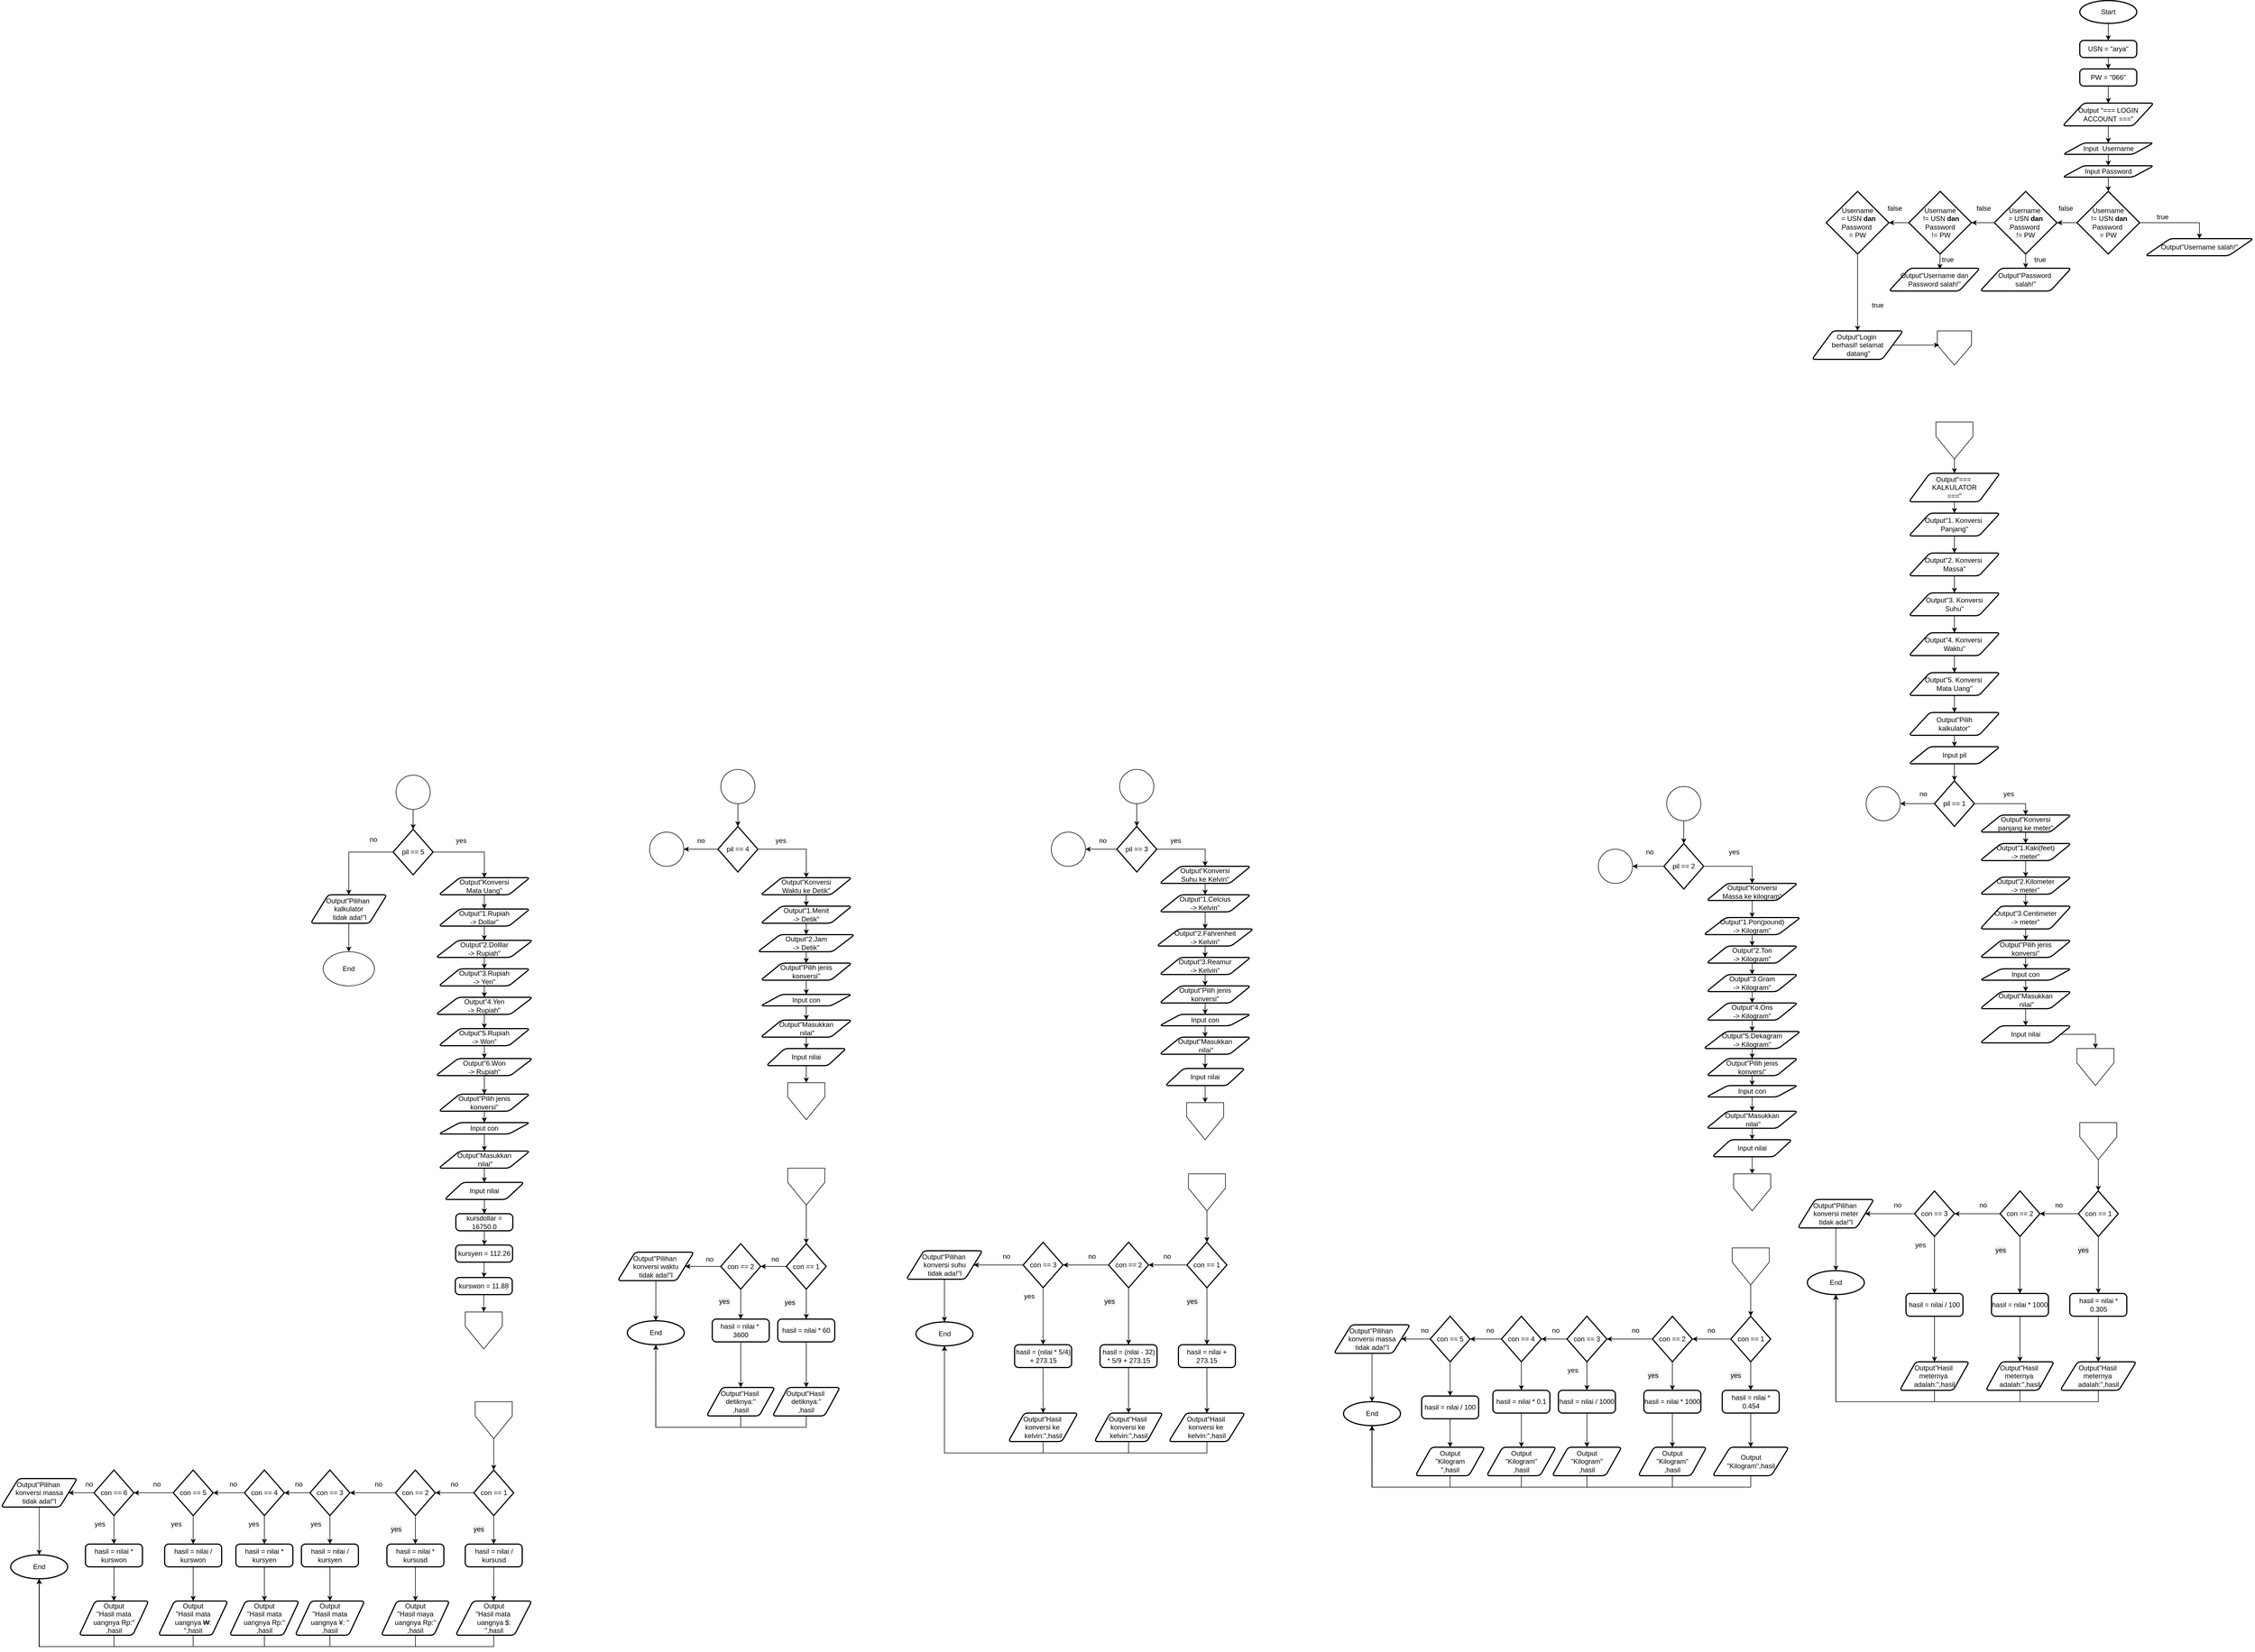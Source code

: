 <mxfile version="28.1.2">
  <diagram name="Page-1" id="C0ikqstWqos4hZsiy0DZ">
    <mxGraphModel dx="4944" dy="2118" grid="1" gridSize="10" guides="1" tooltips="1" connect="1" arrows="1" fold="1" page="1" pageScale="1" pageWidth="850" pageHeight="1100" math="0" shadow="0">
      <root>
        <mxCell id="0" />
        <mxCell id="1" parent="0" />
        <mxCell id="yLuNLy4TpHZ7oGF-VzOZ-5" style="edgeStyle=orthogonalEdgeStyle;rounded=0;orthogonalLoop=1;jettySize=auto;html=1;" parent="1" source="yLuNLy4TpHZ7oGF-VzOZ-2" target="yLuNLy4TpHZ7oGF-VzOZ-3" edge="1">
          <mxGeometry relative="1" as="geometry" />
        </mxCell>
        <mxCell id="yLuNLy4TpHZ7oGF-VzOZ-2" value="Start" style="strokeWidth=2;html=1;shape=mxgraph.flowchart.start_1;whiteSpace=wrap;" parent="1" vertex="1">
          <mxGeometry x="325" width="100" height="40" as="geometry" />
        </mxCell>
        <mxCell id="yLuNLy4TpHZ7oGF-VzOZ-6" style="edgeStyle=orthogonalEdgeStyle;rounded=0;orthogonalLoop=1;jettySize=auto;html=1;" parent="1" source="yLuNLy4TpHZ7oGF-VzOZ-3" target="yLuNLy4TpHZ7oGF-VzOZ-4" edge="1">
          <mxGeometry relative="1" as="geometry" />
        </mxCell>
        <mxCell id="yLuNLy4TpHZ7oGF-VzOZ-3" value="USN = &quot;arya&quot;" style="rounded=1;whiteSpace=wrap;html=1;absoluteArcSize=1;arcSize=14;strokeWidth=2;" parent="1" vertex="1">
          <mxGeometry x="325" y="70" width="100" height="30" as="geometry" />
        </mxCell>
        <mxCell id="yLuNLy4TpHZ7oGF-VzOZ-8" style="edgeStyle=orthogonalEdgeStyle;rounded=0;orthogonalLoop=1;jettySize=auto;html=1;" parent="1" source="yLuNLy4TpHZ7oGF-VzOZ-4" target="yLuNLy4TpHZ7oGF-VzOZ-7" edge="1">
          <mxGeometry relative="1" as="geometry" />
        </mxCell>
        <mxCell id="yLuNLy4TpHZ7oGF-VzOZ-4" value="PW = &quot;066&quot;" style="rounded=1;whiteSpace=wrap;html=1;absoluteArcSize=1;arcSize=14;strokeWidth=2;" parent="1" vertex="1">
          <mxGeometry x="325" y="120" width="100" height="30" as="geometry" />
        </mxCell>
        <mxCell id="yLuNLy4TpHZ7oGF-VzOZ-11" style="edgeStyle=orthogonalEdgeStyle;rounded=0;orthogonalLoop=1;jettySize=auto;html=1;" parent="1" source="yLuNLy4TpHZ7oGF-VzOZ-7" target="yLuNLy4TpHZ7oGF-VzOZ-9" edge="1">
          <mxGeometry relative="1" as="geometry" />
        </mxCell>
        <mxCell id="yLuNLy4TpHZ7oGF-VzOZ-7" value="Output &quot;=== LOGIN&lt;div&gt;ACCOUNT ===&quot;&lt;/div&gt;" style="shape=parallelogram;html=1;strokeWidth=2;perimeter=parallelogramPerimeter;whiteSpace=wrap;rounded=1;arcSize=12;size=0.23;" parent="1" vertex="1">
          <mxGeometry x="295" y="180" width="160" height="40" as="geometry" />
        </mxCell>
        <mxCell id="yLuNLy4TpHZ7oGF-VzOZ-12" style="edgeStyle=orthogonalEdgeStyle;rounded=0;orthogonalLoop=1;jettySize=auto;html=1;" parent="1" source="yLuNLy4TpHZ7oGF-VzOZ-9" target="yLuNLy4TpHZ7oGF-VzOZ-10" edge="1">
          <mxGeometry relative="1" as="geometry" />
        </mxCell>
        <mxCell id="yLuNLy4TpHZ7oGF-VzOZ-9" value="Input&amp;nbsp; Username" style="shape=parallelogram;html=1;strokeWidth=2;perimeter=parallelogramPerimeter;whiteSpace=wrap;rounded=1;arcSize=12;size=0.23;" parent="1" vertex="1">
          <mxGeometry x="295.63" y="250" width="158.75" height="20" as="geometry" />
        </mxCell>
        <mxCell id="yLuNLy4TpHZ7oGF-VzOZ-14" style="edgeStyle=orthogonalEdgeStyle;rounded=0;orthogonalLoop=1;jettySize=auto;html=1;" parent="1" source="yLuNLy4TpHZ7oGF-VzOZ-10" target="yLuNLy4TpHZ7oGF-VzOZ-13" edge="1">
          <mxGeometry relative="1" as="geometry" />
        </mxCell>
        <mxCell id="yLuNLy4TpHZ7oGF-VzOZ-10" value="Input Password" style="shape=parallelogram;html=1;strokeWidth=2;perimeter=parallelogramPerimeter;whiteSpace=wrap;rounded=1;arcSize=12;size=0.23;" parent="1" vertex="1">
          <mxGeometry x="295" y="290" width="160" height="20" as="geometry" />
        </mxCell>
        <mxCell id="yLuNLy4TpHZ7oGF-VzOZ-17" style="edgeStyle=orthogonalEdgeStyle;rounded=0;orthogonalLoop=1;jettySize=auto;html=1;entryX=0.5;entryY=0;entryDx=0;entryDy=0;" parent="1" source="yLuNLy4TpHZ7oGF-VzOZ-13" target="yLuNLy4TpHZ7oGF-VzOZ-15" edge="1">
          <mxGeometry relative="1" as="geometry" />
        </mxCell>
        <mxCell id="yLuNLy4TpHZ7oGF-VzOZ-20" style="edgeStyle=orthogonalEdgeStyle;rounded=0;orthogonalLoop=1;jettySize=auto;html=1;" parent="1" source="yLuNLy4TpHZ7oGF-VzOZ-13" target="yLuNLy4TpHZ7oGF-VzOZ-19" edge="1">
          <mxGeometry relative="1" as="geometry" />
        </mxCell>
        <mxCell id="yLuNLy4TpHZ7oGF-VzOZ-13" value="Username&lt;div&gt;&amp;nbsp;!= USN &lt;strong data-end=&quot;219&quot; data-start=&quot;212&quot;&gt;dan&lt;/strong&gt; Password&amp;nbsp;&lt;/div&gt;&lt;div&gt;= PW&lt;/div&gt;" style="strokeWidth=2;html=1;shape=mxgraph.flowchart.decision;whiteSpace=wrap;" parent="1" vertex="1">
          <mxGeometry x="320" y="335" width="110" height="110" as="geometry" />
        </mxCell>
        <mxCell id="yLuNLy4TpHZ7oGF-VzOZ-15" value="Output&quot;Username salah!&quot;" style="shape=parallelogram;html=1;strokeWidth=2;perimeter=parallelogramPerimeter;whiteSpace=wrap;rounded=1;arcSize=12;size=0.23;" parent="1" vertex="1">
          <mxGeometry x="440" y="418" width="190" height="30" as="geometry" />
        </mxCell>
        <mxCell id="yLuNLy4TpHZ7oGF-VzOZ-18" value="true" style="text;html=1;align=center;verticalAlign=middle;resizable=0;points=[];autosize=1;strokeColor=none;fillColor=none;" parent="1" vertex="1">
          <mxGeometry x="450" y="365" width="40" height="30" as="geometry" />
        </mxCell>
        <mxCell id="yLuNLy4TpHZ7oGF-VzOZ-26" style="edgeStyle=orthogonalEdgeStyle;rounded=0;orthogonalLoop=1;jettySize=auto;html=1;" parent="1" source="yLuNLy4TpHZ7oGF-VzOZ-19" target="yLuNLy4TpHZ7oGF-VzOZ-23" edge="1">
          <mxGeometry relative="1" as="geometry" />
        </mxCell>
        <mxCell id="yLuNLy4TpHZ7oGF-VzOZ-32" style="edgeStyle=orthogonalEdgeStyle;rounded=0;orthogonalLoop=1;jettySize=auto;html=1;entryX=0.5;entryY=0;entryDx=0;entryDy=0;" parent="1" source="yLuNLy4TpHZ7oGF-VzOZ-19" target="yLuNLy4TpHZ7oGF-VzOZ-30" edge="1">
          <mxGeometry relative="1" as="geometry" />
        </mxCell>
        <mxCell id="yLuNLy4TpHZ7oGF-VzOZ-19" value="Username&amp;nbsp;&lt;div&gt;= USN &lt;strong data-end=&quot;288&quot; data-start=&quot;281&quot;&gt;dan&lt;/strong&gt; Password&amp;nbsp;&lt;div&gt;!= PW&lt;/div&gt;&lt;/div&gt;" style="strokeWidth=2;html=1;shape=mxgraph.flowchart.decision;whiteSpace=wrap;" parent="1" vertex="1">
          <mxGeometry x="175" y="335" width="110" height="110" as="geometry" />
        </mxCell>
        <mxCell id="yLuNLy4TpHZ7oGF-VzOZ-21" value="false" style="text;html=1;align=center;verticalAlign=middle;resizable=0;points=[];autosize=1;strokeColor=none;fillColor=none;" parent="1" vertex="1">
          <mxGeometry x="275" y="350" width="50" height="30" as="geometry" />
        </mxCell>
        <mxCell id="yLuNLy4TpHZ7oGF-VzOZ-23" value="Username&lt;div&gt;&amp;nbsp;!= USN &lt;strong data-end=&quot;357&quot; data-start=&quot;350&quot;&gt;dan&lt;/strong&gt; Password&lt;/div&gt;&lt;div&gt;&amp;nbsp;!= PW&lt;/div&gt;" style="strokeWidth=2;html=1;shape=mxgraph.flowchart.decision;whiteSpace=wrap;" parent="1" vertex="1">
          <mxGeometry x="25" y="335" width="110" height="110" as="geometry" />
        </mxCell>
        <mxCell id="yLuNLy4TpHZ7oGF-VzOZ-40" style="edgeStyle=orthogonalEdgeStyle;rounded=0;orthogonalLoop=1;jettySize=auto;html=1;" parent="1" source="yLuNLy4TpHZ7oGF-VzOZ-24" target="yLuNLy4TpHZ7oGF-VzOZ-37" edge="1">
          <mxGeometry relative="1" as="geometry" />
        </mxCell>
        <mxCell id="yLuNLy4TpHZ7oGF-VzOZ-24" value="Username&lt;div&gt;&amp;nbsp;= USN &lt;strong data-end=&quot;439&quot; data-start=&quot;432&quot;&gt;dan&lt;/strong&gt; Password&amp;nbsp;&lt;/div&gt;&lt;div&gt;= PW&lt;/div&gt;" style="strokeWidth=2;html=1;shape=mxgraph.flowchart.decision;whiteSpace=wrap;" parent="1" vertex="1">
          <mxGeometry x="-120" y="335" width="110" height="110" as="geometry" />
        </mxCell>
        <mxCell id="yLuNLy4TpHZ7oGF-VzOZ-28" value="false" style="text;html=1;align=center;verticalAlign=middle;resizable=0;points=[];autosize=1;strokeColor=none;fillColor=none;" parent="1" vertex="1">
          <mxGeometry x="130.93" y="350" width="50" height="30" as="geometry" />
        </mxCell>
        <mxCell id="yLuNLy4TpHZ7oGF-VzOZ-29" value="false" style="text;html=1;align=center;verticalAlign=middle;resizable=0;points=[];autosize=1;strokeColor=none;fillColor=none;" parent="1" vertex="1">
          <mxGeometry x="-25" y="350" width="50" height="30" as="geometry" />
        </mxCell>
        <mxCell id="yLuNLy4TpHZ7oGF-VzOZ-30" value="Output&quot;Password&amp;nbsp;&lt;div&gt;salah!&quot;&lt;/div&gt;" style="shape=parallelogram;html=1;strokeWidth=2;perimeter=parallelogramPerimeter;whiteSpace=wrap;rounded=1;arcSize=12;size=0.23;" parent="1" vertex="1">
          <mxGeometry x="150" y="470" width="160" height="40" as="geometry" />
        </mxCell>
        <mxCell id="yLuNLy4TpHZ7oGF-VzOZ-33" value="true" style="text;html=1;align=center;verticalAlign=middle;resizable=0;points=[];autosize=1;strokeColor=none;fillColor=none;" parent="1" vertex="1">
          <mxGeometry x="235" y="440" width="40" height="30" as="geometry" />
        </mxCell>
        <mxCell id="yLuNLy4TpHZ7oGF-VzOZ-34" value="Output&quot;Username dan Password salah!&quot;" style="shape=parallelogram;html=1;strokeWidth=2;perimeter=parallelogramPerimeter;whiteSpace=wrap;rounded=1;arcSize=12;size=0.23;" parent="1" vertex="1">
          <mxGeometry x="-10.0" y="470" width="160" height="40" as="geometry" />
        </mxCell>
        <mxCell id="yLuNLy4TpHZ7oGF-VzOZ-36" value="true" style="text;html=1;align=center;verticalAlign=middle;resizable=0;points=[];autosize=1;strokeColor=none;fillColor=none;" parent="1" vertex="1">
          <mxGeometry x="72.5" y="440" width="40" height="30" as="geometry" />
        </mxCell>
        <mxCell id="yLuNLy4TpHZ7oGF-VzOZ-37" value="Output&quot;Login&amp;nbsp;&lt;div&gt;berhasil! selamat&lt;/div&gt;&lt;div&gt;&amp;nbsp;datang&quot;&lt;/div&gt;" style="shape=parallelogram;html=1;strokeWidth=2;perimeter=parallelogramPerimeter;whiteSpace=wrap;rounded=1;arcSize=12;size=0.23;" parent="1" vertex="1">
          <mxGeometry x="-145" y="580" width="160" height="50" as="geometry" />
        </mxCell>
        <mxCell id="yLuNLy4TpHZ7oGF-VzOZ-41" value="true" style="text;html=1;align=center;verticalAlign=middle;resizable=0;points=[];autosize=1;strokeColor=none;fillColor=none;" parent="1" vertex="1">
          <mxGeometry x="-50" y="520" width="40" height="30" as="geometry" />
        </mxCell>
        <mxCell id="yLuNLy4TpHZ7oGF-VzOZ-44" style="edgeStyle=orthogonalEdgeStyle;rounded=0;orthogonalLoop=1;jettySize=auto;html=1;exitX=0.5;exitY=1;exitDx=0;exitDy=0;" parent="1" source="yLuNLy4TpHZ7oGF-VzOZ-37" target="yLuNLy4TpHZ7oGF-VzOZ-37" edge="1">
          <mxGeometry relative="1" as="geometry" />
        </mxCell>
        <mxCell id="yLuNLy4TpHZ7oGF-VzOZ-45" value="" style="verticalLabelPosition=bottom;verticalAlign=top;html=1;shape=offPageConnector;rounded=0;size=0.583;" parent="1" vertex="1">
          <mxGeometry x="75" y="580" width="60" height="60" as="geometry" />
        </mxCell>
        <mxCell id="FXJXPnf7FUrhk9hKkWCc-3" style="edgeStyle=orthogonalEdgeStyle;rounded=0;orthogonalLoop=1;jettySize=auto;html=1;" parent="1" source="FXJXPnf7FUrhk9hKkWCc-1" target="FXJXPnf7FUrhk9hKkWCc-2" edge="1">
          <mxGeometry relative="1" as="geometry" />
        </mxCell>
        <mxCell id="FXJXPnf7FUrhk9hKkWCc-1" value="" style="verticalLabelPosition=bottom;verticalAlign=top;html=1;shape=offPageConnector;rounded=0;size=0.615;" parent="1" vertex="1">
          <mxGeometry x="72.5" y="740" width="65" height="65" as="geometry" />
        </mxCell>
        <mxCell id="FXJXPnf7FUrhk9hKkWCc-5" style="edgeStyle=orthogonalEdgeStyle;rounded=0;orthogonalLoop=1;jettySize=auto;html=1;entryX=0.5;entryY=0;entryDx=0;entryDy=0;" parent="1" source="FXJXPnf7FUrhk9hKkWCc-2" target="FXJXPnf7FUrhk9hKkWCc-4" edge="1">
          <mxGeometry relative="1" as="geometry" />
        </mxCell>
        <mxCell id="FXJXPnf7FUrhk9hKkWCc-2" value="Output&quot;===&amp;nbsp;&lt;div&gt;&lt;span style=&quot;background-color: transparent; color: light-dark(rgb(0, 0, 0), rgb(255, 255, 255));&quot;&gt;KALKULATOR&lt;/span&gt;&lt;/div&gt;&lt;div&gt;&lt;span style=&quot;background-color: transparent; color: light-dark(rgb(0, 0, 0), rgb(255, 255, 255));&quot;&gt;===&quot;&lt;/span&gt;&lt;/div&gt;" style="shape=parallelogram;html=1;strokeWidth=2;perimeter=parallelogramPerimeter;whiteSpace=wrap;rounded=1;arcSize=12;size=0.23;" parent="1" vertex="1">
          <mxGeometry x="25" y="830" width="160" height="50" as="geometry" />
        </mxCell>
        <mxCell id="FXJXPnf7FUrhk9hKkWCc-10" style="edgeStyle=orthogonalEdgeStyle;rounded=0;orthogonalLoop=1;jettySize=auto;html=1;" parent="1" source="FXJXPnf7FUrhk9hKkWCc-4" target="FXJXPnf7FUrhk9hKkWCc-7" edge="1">
          <mxGeometry relative="1" as="geometry" />
        </mxCell>
        <mxCell id="FXJXPnf7FUrhk9hKkWCc-4" value="Output&quot;1. Konversi&amp;nbsp;&lt;div&gt;&lt;span style=&quot;background-color: transparent; color: light-dark(rgb(0, 0, 0), rgb(255, 255, 255));&quot;&gt;Panjang&quot;&lt;/span&gt;&lt;/div&gt;" style="shape=parallelogram;html=1;strokeWidth=2;perimeter=parallelogramPerimeter;whiteSpace=wrap;rounded=1;arcSize=12;size=0.23;" parent="1" vertex="1">
          <mxGeometry x="25" y="900" width="160" height="40" as="geometry" />
        </mxCell>
        <mxCell id="FXJXPnf7FUrhk9hKkWCc-6" style="edgeStyle=orthogonalEdgeStyle;rounded=0;orthogonalLoop=1;jettySize=auto;html=1;exitX=0.5;exitY=1;exitDx=0;exitDy=0;" parent="1" source="FXJXPnf7FUrhk9hKkWCc-4" target="FXJXPnf7FUrhk9hKkWCc-4" edge="1">
          <mxGeometry relative="1" as="geometry" />
        </mxCell>
        <mxCell id="FXJXPnf7FUrhk9hKkWCc-12" style="edgeStyle=orthogonalEdgeStyle;rounded=0;orthogonalLoop=1;jettySize=auto;html=1;" parent="1" source="FXJXPnf7FUrhk9hKkWCc-7" target="FXJXPnf7FUrhk9hKkWCc-11" edge="1">
          <mxGeometry relative="1" as="geometry" />
        </mxCell>
        <mxCell id="FXJXPnf7FUrhk9hKkWCc-7" value="Output&quot;2. Konversi&amp;nbsp;&lt;div&gt;&lt;span style=&quot;background-color: transparent; color: light-dark(rgb(0, 0, 0), rgb(255, 255, 255));&quot;&gt;Massa&quot;&lt;/span&gt;&lt;/div&gt;" style="shape=parallelogram;html=1;strokeWidth=2;perimeter=parallelogramPerimeter;whiteSpace=wrap;rounded=1;arcSize=12;size=0.23;" parent="1" vertex="1">
          <mxGeometry x="25" y="970" width="160" height="40" as="geometry" />
        </mxCell>
        <mxCell id="FXJXPnf7FUrhk9hKkWCc-14" style="edgeStyle=orthogonalEdgeStyle;rounded=0;orthogonalLoop=1;jettySize=auto;html=1;" parent="1" source="FXJXPnf7FUrhk9hKkWCc-11" target="FXJXPnf7FUrhk9hKkWCc-13" edge="1">
          <mxGeometry relative="1" as="geometry" />
        </mxCell>
        <mxCell id="FXJXPnf7FUrhk9hKkWCc-11" value="Output&quot;3. Konversi&lt;div&gt;&lt;span style=&quot;background-color: transparent; color: light-dark(rgb(0, 0, 0), rgb(255, 255, 255));&quot;&gt;Suhu&quot;&lt;/span&gt;&lt;/div&gt;" style="shape=parallelogram;html=1;strokeWidth=2;perimeter=parallelogramPerimeter;whiteSpace=wrap;rounded=1;arcSize=12;size=0.23;" parent="1" vertex="1">
          <mxGeometry x="25" y="1040" width="160" height="40" as="geometry" />
        </mxCell>
        <mxCell id="FXJXPnf7FUrhk9hKkWCc-16" style="edgeStyle=orthogonalEdgeStyle;rounded=0;orthogonalLoop=1;jettySize=auto;html=1;" parent="1" source="FXJXPnf7FUrhk9hKkWCc-13" target="FXJXPnf7FUrhk9hKkWCc-15" edge="1">
          <mxGeometry relative="1" as="geometry" />
        </mxCell>
        <mxCell id="FXJXPnf7FUrhk9hKkWCc-13" value="Output&quot;4. Konversi&amp;nbsp;&lt;div&gt;&lt;span style=&quot;background-color: transparent; color: light-dark(rgb(0, 0, 0), rgb(255, 255, 255));&quot;&gt;Waktu&quot;&lt;/span&gt;&lt;/div&gt;" style="shape=parallelogram;html=1;strokeWidth=2;perimeter=parallelogramPerimeter;whiteSpace=wrap;rounded=1;arcSize=12;size=0.23;" parent="1" vertex="1">
          <mxGeometry x="25" y="1110" width="160" height="40" as="geometry" />
        </mxCell>
        <mxCell id="FXJXPnf7FUrhk9hKkWCc-19" style="edgeStyle=orthogonalEdgeStyle;rounded=0;orthogonalLoop=1;jettySize=auto;html=1;" parent="1" source="FXJXPnf7FUrhk9hKkWCc-15" target="FXJXPnf7FUrhk9hKkWCc-17" edge="1">
          <mxGeometry relative="1" as="geometry" />
        </mxCell>
        <mxCell id="FXJXPnf7FUrhk9hKkWCc-15" value="Output&quot;5. Konversi&amp;nbsp;&lt;div&gt;&lt;span style=&quot;background-color: transparent; color: light-dark(rgb(0, 0, 0), rgb(255, 255, 255));&quot;&gt;Mata Uang&quot;&lt;/span&gt;&lt;/div&gt;" style="shape=parallelogram;html=1;strokeWidth=2;perimeter=parallelogramPerimeter;whiteSpace=wrap;rounded=1;arcSize=12;size=0.23;" parent="1" vertex="1">
          <mxGeometry x="25" y="1180" width="160" height="40" as="geometry" />
        </mxCell>
        <mxCell id="FXJXPnf7FUrhk9hKkWCc-21" style="edgeStyle=orthogonalEdgeStyle;rounded=0;orthogonalLoop=1;jettySize=auto;html=1;entryX=0.5;entryY=0;entryDx=0;entryDy=0;" parent="1" source="FXJXPnf7FUrhk9hKkWCc-17" target="FXJXPnf7FUrhk9hKkWCc-20" edge="1">
          <mxGeometry relative="1" as="geometry" />
        </mxCell>
        <mxCell id="FXJXPnf7FUrhk9hKkWCc-17" value="Output&quot;Pilih&lt;div&gt;&lt;span style=&quot;background-color: transparent; color: light-dark(rgb(0, 0, 0), rgb(255, 255, 255));&quot;&gt;kalkulator&quot;&lt;/span&gt;&lt;/div&gt;" style="shape=parallelogram;html=1;strokeWidth=2;perimeter=parallelogramPerimeter;whiteSpace=wrap;rounded=1;arcSize=12;size=0.23;" parent="1" vertex="1">
          <mxGeometry x="25" y="1250" width="160" height="40" as="geometry" />
        </mxCell>
        <mxCell id="FXJXPnf7FUrhk9hKkWCc-20" value="Input pil" style="shape=parallelogram;html=1;strokeWidth=2;perimeter=parallelogramPerimeter;whiteSpace=wrap;rounded=1;arcSize=12;size=0.23;" parent="1" vertex="1">
          <mxGeometry x="25" y="1310" width="160" height="30" as="geometry" />
        </mxCell>
        <mxCell id="FXJXPnf7FUrhk9hKkWCc-26" style="edgeStyle=orthogonalEdgeStyle;rounded=0;orthogonalLoop=1;jettySize=auto;html=1;entryX=0.5;entryY=0;entryDx=0;entryDy=0;" parent="1" source="FXJXPnf7FUrhk9hKkWCc-22" target="FXJXPnf7FUrhk9hKkWCc-25" edge="1">
          <mxGeometry relative="1" as="geometry" />
        </mxCell>
        <mxCell id="FXJXPnf7FUrhk9hKkWCc-22" value="pil == 1" style="strokeWidth=2;html=1;shape=mxgraph.flowchart.decision;whiteSpace=wrap;" parent="1" vertex="1">
          <mxGeometry x="70" y="1370" width="70" height="80" as="geometry" />
        </mxCell>
        <mxCell id="FXJXPnf7FUrhk9hKkWCc-24" style="edgeStyle=orthogonalEdgeStyle;rounded=0;orthogonalLoop=1;jettySize=auto;html=1;entryX=0.5;entryY=0;entryDx=0;entryDy=0;entryPerimeter=0;" parent="1" source="FXJXPnf7FUrhk9hKkWCc-20" target="FXJXPnf7FUrhk9hKkWCc-22" edge="1">
          <mxGeometry relative="1" as="geometry" />
        </mxCell>
        <mxCell id="FXJXPnf7FUrhk9hKkWCc-29" style="edgeStyle=orthogonalEdgeStyle;rounded=0;orthogonalLoop=1;jettySize=auto;html=1;" parent="1" source="FXJXPnf7FUrhk9hKkWCc-25" target="FXJXPnf7FUrhk9hKkWCc-27" edge="1">
          <mxGeometry relative="1" as="geometry" />
        </mxCell>
        <mxCell id="FXJXPnf7FUrhk9hKkWCc-25" value="Output&quot;Konversi&lt;div&gt;&lt;span style=&quot;background-color: transparent; color: light-dark(rgb(0, 0, 0), rgb(255, 255, 255));&quot;&gt;panjang ke meter&quot;&lt;/span&gt;&lt;/div&gt;" style="shape=parallelogram;html=1;strokeWidth=2;perimeter=parallelogramPerimeter;whiteSpace=wrap;rounded=1;arcSize=12;size=0.23;" parent="1" vertex="1">
          <mxGeometry x="150" y="1430" width="160" height="30" as="geometry" />
        </mxCell>
        <mxCell id="FXJXPnf7FUrhk9hKkWCc-30" style="edgeStyle=orthogonalEdgeStyle;rounded=0;orthogonalLoop=1;jettySize=auto;html=1;" parent="1" source="FXJXPnf7FUrhk9hKkWCc-27" target="FXJXPnf7FUrhk9hKkWCc-28" edge="1">
          <mxGeometry relative="1" as="geometry" />
        </mxCell>
        <mxCell id="FXJXPnf7FUrhk9hKkWCc-27" value="Output&quot;1.Kaki(feet)&lt;div&gt;&lt;span style=&quot;background-color: transparent; color: light-dark(rgb(0, 0, 0), rgb(255, 255, 255));&quot;&gt;-&amp;gt; meter&quot;&lt;/span&gt;&lt;/div&gt;" style="shape=parallelogram;html=1;strokeWidth=2;perimeter=parallelogramPerimeter;whiteSpace=wrap;rounded=1;arcSize=12;size=0.23;" parent="1" vertex="1">
          <mxGeometry x="150" y="1480" width="160" height="30" as="geometry" />
        </mxCell>
        <mxCell id="FXJXPnf7FUrhk9hKkWCc-33" style="edgeStyle=orthogonalEdgeStyle;rounded=0;orthogonalLoop=1;jettySize=auto;html=1;entryX=0.5;entryY=0;entryDx=0;entryDy=0;" parent="1" source="FXJXPnf7FUrhk9hKkWCc-28" target="FXJXPnf7FUrhk9hKkWCc-32" edge="1">
          <mxGeometry relative="1" as="geometry" />
        </mxCell>
        <mxCell id="FXJXPnf7FUrhk9hKkWCc-28" value="Output&quot;2.Kilometer&lt;div&gt;&lt;span style=&quot;background-color: transparent; color: light-dark(rgb(0, 0, 0), rgb(255, 255, 255));&quot;&gt;-&amp;gt; meter&quot;&lt;/span&gt;&lt;/div&gt;" style="shape=parallelogram;html=1;strokeWidth=2;perimeter=parallelogramPerimeter;whiteSpace=wrap;rounded=1;arcSize=12;size=0.23;" parent="1" vertex="1">
          <mxGeometry x="150" y="1539" width="160" height="30" as="geometry" />
        </mxCell>
        <mxCell id="FXJXPnf7FUrhk9hKkWCc-31" style="edgeStyle=orthogonalEdgeStyle;rounded=0;orthogonalLoop=1;jettySize=auto;html=1;exitX=0.5;exitY=1;exitDx=0;exitDy=0;" parent="1" source="FXJXPnf7FUrhk9hKkWCc-28" target="FXJXPnf7FUrhk9hKkWCc-28" edge="1">
          <mxGeometry relative="1" as="geometry" />
        </mxCell>
        <mxCell id="FXJXPnf7FUrhk9hKkWCc-35" style="edgeStyle=orthogonalEdgeStyle;rounded=0;orthogonalLoop=1;jettySize=auto;html=1;" parent="1" source="FXJXPnf7FUrhk9hKkWCc-32" target="FXJXPnf7FUrhk9hKkWCc-34" edge="1">
          <mxGeometry relative="1" as="geometry" />
        </mxCell>
        <mxCell id="FXJXPnf7FUrhk9hKkWCc-32" value="Output&quot;3.&lt;span style=&quot;background-color: transparent; color: light-dark(rgb(0, 0, 0), rgb(255, 255, 255));&quot;&gt;Centimeter&lt;/span&gt;&lt;div&gt;&lt;div&gt;-&amp;gt; meter&quot;&lt;/div&gt;&lt;/div&gt;" style="shape=parallelogram;html=1;strokeWidth=2;perimeter=parallelogramPerimeter;whiteSpace=wrap;rounded=1;arcSize=12;size=0.23;" parent="1" vertex="1">
          <mxGeometry x="150" y="1590" width="160" height="40" as="geometry" />
        </mxCell>
        <mxCell id="FXJXPnf7FUrhk9hKkWCc-37" style="edgeStyle=orthogonalEdgeStyle;rounded=0;orthogonalLoop=1;jettySize=auto;html=1;" parent="1" source="FXJXPnf7FUrhk9hKkWCc-34" target="FXJXPnf7FUrhk9hKkWCc-36" edge="1">
          <mxGeometry relative="1" as="geometry" />
        </mxCell>
        <mxCell id="FXJXPnf7FUrhk9hKkWCc-34" value="Output&quot;Pilih jenis&lt;div&gt;konversi&quot;&lt;/div&gt;" style="shape=parallelogram;html=1;strokeWidth=2;perimeter=parallelogramPerimeter;whiteSpace=wrap;rounded=1;arcSize=12;size=0.23;" parent="1" vertex="1">
          <mxGeometry x="150" y="1650" width="160" height="30" as="geometry" />
        </mxCell>
        <mxCell id="FXJXPnf7FUrhk9hKkWCc-39" style="edgeStyle=orthogonalEdgeStyle;rounded=0;orthogonalLoop=1;jettySize=auto;html=1;entryX=0.5;entryY=0;entryDx=0;entryDy=0;" parent="1" source="FXJXPnf7FUrhk9hKkWCc-36" target="FXJXPnf7FUrhk9hKkWCc-38" edge="1">
          <mxGeometry relative="1" as="geometry" />
        </mxCell>
        <mxCell id="FXJXPnf7FUrhk9hKkWCc-36" value="Input con" style="shape=parallelogram;html=1;strokeWidth=2;perimeter=parallelogramPerimeter;whiteSpace=wrap;rounded=1;arcSize=12;size=0.23;" parent="1" vertex="1">
          <mxGeometry x="150" y="1700" width="160" height="20" as="geometry" />
        </mxCell>
        <mxCell id="FXJXPnf7FUrhk9hKkWCc-41" style="edgeStyle=orthogonalEdgeStyle;rounded=0;orthogonalLoop=1;jettySize=auto;html=1;entryX=0.5;entryY=0;entryDx=0;entryDy=0;" parent="1" source="FXJXPnf7FUrhk9hKkWCc-38" target="FXJXPnf7FUrhk9hKkWCc-40" edge="1">
          <mxGeometry relative="1" as="geometry" />
        </mxCell>
        <mxCell id="FXJXPnf7FUrhk9hKkWCc-38" value="Output&quot;Masukkan&lt;div&gt;&amp;nbsp;nila&lt;span style=&quot;background-color: transparent; color: light-dark(rgb(0, 0, 0), rgb(255, 255, 255));&quot;&gt;i&quot;&lt;/span&gt;&lt;/div&gt;" style="shape=parallelogram;html=1;strokeWidth=2;perimeter=parallelogramPerimeter;whiteSpace=wrap;rounded=1;arcSize=12;size=0.23;" parent="1" vertex="1">
          <mxGeometry x="150" y="1740" width="160" height="30" as="geometry" />
        </mxCell>
        <mxCell id="FXJXPnf7FUrhk9hKkWCc-52" style="edgeStyle=orthogonalEdgeStyle;rounded=0;orthogonalLoop=1;jettySize=auto;html=1;entryX=0.5;entryY=0;entryDx=0;entryDy=0;" parent="1" source="FXJXPnf7FUrhk9hKkWCc-40" target="FXJXPnf7FUrhk9hKkWCc-48" edge="1">
          <mxGeometry relative="1" as="geometry" />
        </mxCell>
        <mxCell id="FXJXPnf7FUrhk9hKkWCc-40" value="Input nilai" style="shape=parallelogram;html=1;strokeWidth=2;perimeter=parallelogramPerimeter;whiteSpace=wrap;rounded=1;arcSize=12;size=0.23;" parent="1" vertex="1">
          <mxGeometry x="150" y="1800" width="160" height="30" as="geometry" />
        </mxCell>
        <mxCell id="FXJXPnf7FUrhk9hKkWCc-48" value="" style="verticalLabelPosition=bottom;verticalAlign=top;html=1;shape=offPageConnector;rounded=0;size=0.615;" parent="1" vertex="1">
          <mxGeometry x="320" y="1840" width="65" height="65" as="geometry" />
        </mxCell>
        <mxCell id="FXJXPnf7FUrhk9hKkWCc-86" value="" style="verticalLabelPosition=bottom;verticalAlign=top;html=1;shape=mxgraph.flowchart.on-page_reference;" parent="1" vertex="1">
          <mxGeometry x="-50" y="1380" width="60" height="60" as="geometry" />
        </mxCell>
        <mxCell id="FXJXPnf7FUrhk9hKkWCc-88" style="edgeStyle=orthogonalEdgeStyle;rounded=0;orthogonalLoop=1;jettySize=auto;html=1;entryX=1;entryY=0.5;entryDx=0;entryDy=0;entryPerimeter=0;" parent="1" source="FXJXPnf7FUrhk9hKkWCc-22" target="FXJXPnf7FUrhk9hKkWCc-86" edge="1">
          <mxGeometry relative="1" as="geometry" />
        </mxCell>
        <mxCell id="FXJXPnf7FUrhk9hKkWCc-94" style="edgeStyle=orthogonalEdgeStyle;rounded=0;orthogonalLoop=1;jettySize=auto;html=1;entryX=0.5;entryY=0;entryDx=0;entryDy=0;" parent="1" source="FXJXPnf7FUrhk9hKkWCc-95" target="FXJXPnf7FUrhk9hKkWCc-99" edge="1">
          <mxGeometry relative="1" as="geometry" />
        </mxCell>
        <mxCell id="FXJXPnf7FUrhk9hKkWCc-95" value="con == 1" style="strokeWidth=2;html=1;shape=mxgraph.flowchart.decision;whiteSpace=wrap;" parent="1" vertex="1">
          <mxGeometry x="322.5" y="2090" width="70" height="80" as="geometry" />
        </mxCell>
        <mxCell id="FXJXPnf7FUrhk9hKkWCc-96" value="" style="verticalLabelPosition=bottom;verticalAlign=top;html=1;shape=offPageConnector;rounded=0;size=0.615;" parent="1" vertex="1">
          <mxGeometry x="325" y="1970" width="65" height="65" as="geometry" />
        </mxCell>
        <mxCell id="FXJXPnf7FUrhk9hKkWCc-97" style="edgeStyle=orthogonalEdgeStyle;rounded=0;orthogonalLoop=1;jettySize=auto;html=1;entryX=0.5;entryY=0;entryDx=0;entryDy=0;entryPerimeter=0;" parent="1" source="FXJXPnf7FUrhk9hKkWCc-96" target="FXJXPnf7FUrhk9hKkWCc-95" edge="1">
          <mxGeometry relative="1" as="geometry" />
        </mxCell>
        <mxCell id="FXJXPnf7FUrhk9hKkWCc-98" style="edgeStyle=orthogonalEdgeStyle;rounded=0;orthogonalLoop=1;jettySize=auto;html=1;" parent="1" source="FXJXPnf7FUrhk9hKkWCc-99" target="FXJXPnf7FUrhk9hKkWCc-100" edge="1">
          <mxGeometry relative="1" as="geometry" />
        </mxCell>
        <mxCell id="FXJXPnf7FUrhk9hKkWCc-99" value="hasil = nilai * 0.305" style="rounded=1;whiteSpace=wrap;html=1;absoluteArcSize=1;arcSize=14;strokeWidth=2;" parent="1" vertex="1">
          <mxGeometry x="307.5" y="2270" width="100" height="40" as="geometry" />
        </mxCell>
        <mxCell id="FXJXPnf7FUrhk9hKkWCc-100" value="Output&quot;Hasil&amp;nbsp;&lt;div&gt;&lt;span style=&quot;background-color: transparent; color: light-dark(rgb(0, 0, 0), rgb(255, 255, 255));&quot;&gt;meternya&amp;nbsp;&lt;/span&gt;&lt;/div&gt;&lt;div&gt;&lt;span style=&quot;background-color: transparent; color: light-dark(rgb(0, 0, 0), rgb(255, 255, 255));&quot;&gt;adalah:&quot;,hasil&lt;/span&gt;&lt;/div&gt;" style="shape=parallelogram;html=1;strokeWidth=2;perimeter=parallelogramPerimeter;whiteSpace=wrap;rounded=1;arcSize=12;size=0.23;" parent="1" vertex="1">
          <mxGeometry x="290.63" y="2390" width="133.75" height="50" as="geometry" />
        </mxCell>
        <mxCell id="FXJXPnf7FUrhk9hKkWCc-101" style="edgeStyle=orthogonalEdgeStyle;rounded=0;orthogonalLoop=1;jettySize=auto;html=1;" parent="1" source="FXJXPnf7FUrhk9hKkWCc-102" target="FXJXPnf7FUrhk9hKkWCc-109" edge="1">
          <mxGeometry relative="1" as="geometry" />
        </mxCell>
        <mxCell id="FXJXPnf7FUrhk9hKkWCc-102" value="con == 2" style="strokeWidth=2;html=1;shape=mxgraph.flowchart.decision;whiteSpace=wrap;" parent="1" vertex="1">
          <mxGeometry x="185" y="2090" width="70" height="80" as="geometry" />
        </mxCell>
        <mxCell id="FXJXPnf7FUrhk9hKkWCc-103" style="edgeStyle=orthogonalEdgeStyle;rounded=0;orthogonalLoop=1;jettySize=auto;html=1;entryX=1;entryY=0.5;entryDx=0;entryDy=0;entryPerimeter=0;" parent="1" source="FXJXPnf7FUrhk9hKkWCc-95" target="FXJXPnf7FUrhk9hKkWCc-102" edge="1">
          <mxGeometry relative="1" as="geometry" />
        </mxCell>
        <mxCell id="FXJXPnf7FUrhk9hKkWCc-104" style="edgeStyle=orthogonalEdgeStyle;rounded=0;orthogonalLoop=1;jettySize=auto;html=1;" parent="1" source="FXJXPnf7FUrhk9hKkWCc-106" target="FXJXPnf7FUrhk9hKkWCc-111" edge="1">
          <mxGeometry relative="1" as="geometry" />
        </mxCell>
        <mxCell id="FXJXPnf7FUrhk9hKkWCc-105" style="edgeStyle=orthogonalEdgeStyle;rounded=0;orthogonalLoop=1;jettySize=auto;html=1;entryX=1;entryY=0.5;entryDx=0;entryDy=0;" parent="1" source="FXJXPnf7FUrhk9hKkWCc-106" target="FXJXPnf7FUrhk9hKkWCc-119" edge="1">
          <mxGeometry relative="1" as="geometry" />
        </mxCell>
        <mxCell id="FXJXPnf7FUrhk9hKkWCc-106" value="con == 3" style="strokeWidth=2;html=1;shape=mxgraph.flowchart.decision;whiteSpace=wrap;" parent="1" vertex="1">
          <mxGeometry x="35" y="2090" width="70" height="80" as="geometry" />
        </mxCell>
        <mxCell id="FXJXPnf7FUrhk9hKkWCc-107" style="edgeStyle=orthogonalEdgeStyle;rounded=0;orthogonalLoop=1;jettySize=auto;html=1;entryX=1;entryY=0.5;entryDx=0;entryDy=0;entryPerimeter=0;" parent="1" source="FXJXPnf7FUrhk9hKkWCc-102" target="FXJXPnf7FUrhk9hKkWCc-106" edge="1">
          <mxGeometry relative="1" as="geometry" />
        </mxCell>
        <mxCell id="FXJXPnf7FUrhk9hKkWCc-127" style="edgeStyle=orthogonalEdgeStyle;rounded=0;orthogonalLoop=1;jettySize=auto;html=1;" parent="1" source="FXJXPnf7FUrhk9hKkWCc-109" target="FXJXPnf7FUrhk9hKkWCc-112" edge="1">
          <mxGeometry relative="1" as="geometry" />
        </mxCell>
        <mxCell id="FXJXPnf7FUrhk9hKkWCc-109" value="hasil = nilai * 1000" style="rounded=1;whiteSpace=wrap;html=1;absoluteArcSize=1;arcSize=14;strokeWidth=2;" parent="1" vertex="1">
          <mxGeometry x="170" y="2270" width="100" height="40" as="geometry" />
        </mxCell>
        <mxCell id="FXJXPnf7FUrhk9hKkWCc-126" style="edgeStyle=orthogonalEdgeStyle;rounded=0;orthogonalLoop=1;jettySize=auto;html=1;" parent="1" source="FXJXPnf7FUrhk9hKkWCc-111" target="FXJXPnf7FUrhk9hKkWCc-113" edge="1">
          <mxGeometry relative="1" as="geometry" />
        </mxCell>
        <mxCell id="FXJXPnf7FUrhk9hKkWCc-111" value="hasil = nilai / 100" style="rounded=1;whiteSpace=wrap;html=1;absoluteArcSize=1;arcSize=14;strokeWidth=2;" parent="1" vertex="1">
          <mxGeometry x="20" y="2270" width="100" height="40" as="geometry" />
        </mxCell>
        <mxCell id="FXJXPnf7FUrhk9hKkWCc-112" value="Output&quot;Hasil&amp;nbsp;&lt;div&gt;&lt;span style=&quot;background-color: transparent; color: light-dark(rgb(0, 0, 0), rgb(255, 255, 255));&quot;&gt;meternya&amp;nbsp;&lt;/span&gt;&lt;/div&gt;&lt;div&gt;&lt;span style=&quot;background-color: transparent; color: light-dark(rgb(0, 0, 0), rgb(255, 255, 255));&quot;&gt;adalah:&quot;,hasil&lt;/span&gt;&lt;/div&gt;" style="shape=parallelogram;html=1;strokeWidth=2;perimeter=parallelogramPerimeter;whiteSpace=wrap;rounded=1;arcSize=12;size=0.23;" parent="1" vertex="1">
          <mxGeometry x="160.01" y="2390" width="119.99" height="50" as="geometry" />
        </mxCell>
        <mxCell id="FXJXPnf7FUrhk9hKkWCc-113" value="Output&quot;Hasil&amp;nbsp;&lt;div&gt;&lt;span style=&quot;background-color: transparent; color: light-dark(rgb(0, 0, 0), rgb(255, 255, 255));&quot;&gt;meternya&amp;nbsp;&lt;/span&gt;&lt;/div&gt;&lt;div&gt;&lt;span style=&quot;background-color: transparent; color: light-dark(rgb(0, 0, 0), rgb(255, 255, 255));&quot;&gt;adalah:&quot;,hasil&lt;/span&gt;&lt;/div&gt;" style="shape=parallelogram;html=1;strokeWidth=2;perimeter=parallelogramPerimeter;whiteSpace=wrap;rounded=1;arcSize=12;size=0.23;" parent="1" vertex="1">
          <mxGeometry x="9.06" y="2390" width="121.87" height="50" as="geometry" />
        </mxCell>
        <mxCell id="FXJXPnf7FUrhk9hKkWCc-114" value="yes" style="text;html=1;align=center;verticalAlign=middle;resizable=0;points=[];autosize=1;strokeColor=none;fillColor=none;" parent="1" vertex="1">
          <mxGeometry x="25" y="2170" width="40" height="30" as="geometry" />
        </mxCell>
        <mxCell id="FXJXPnf7FUrhk9hKkWCc-115" value="&lt;span style=&quot;color: rgb(0, 0, 0); font-family: Helvetica; font-size: 12px; font-style: normal; font-variant-ligatures: normal; font-variant-caps: normal; font-weight: 400; letter-spacing: normal; orphans: 2; text-align: center; text-indent: 0px; text-transform: none; widows: 2; word-spacing: 0px; -webkit-text-stroke-width: 0px; white-space: nowrap; background-color: rgb(236, 236, 236); text-decoration-thickness: initial; text-decoration-style: initial; text-decoration-color: initial; display: inline !important; float: none;&quot;&gt;yes&lt;/span&gt;" style="text;whiteSpace=wrap;html=1;" parent="1" vertex="1">
          <mxGeometry x="175" y="2180" width="50" height="40" as="geometry" />
        </mxCell>
        <mxCell id="FXJXPnf7FUrhk9hKkWCc-116" value="&lt;span style=&quot;color: rgb(0, 0, 0); font-family: Helvetica; font-size: 12px; font-style: normal; font-variant-ligatures: normal; font-variant-caps: normal; font-weight: 400; letter-spacing: normal; orphans: 2; text-align: center; text-indent: 0px; text-transform: none; widows: 2; word-spacing: 0px; -webkit-text-stroke-width: 0px; white-space: nowrap; background-color: rgb(236, 236, 236); text-decoration-thickness: initial; text-decoration-style: initial; text-decoration-color: initial; display: inline !important; float: none;&quot;&gt;yes&lt;/span&gt;" style="text;whiteSpace=wrap;html=1;" parent="1" vertex="1">
          <mxGeometry x="320" y="2180" width="50" height="40" as="geometry" />
        </mxCell>
        <mxCell id="FXJXPnf7FUrhk9hKkWCc-117" value="no" style="text;html=1;align=center;verticalAlign=middle;resizable=0;points=[];autosize=1;strokeColor=none;fillColor=none;" parent="1" vertex="1">
          <mxGeometry x="135" y="2100" width="40" height="30" as="geometry" />
        </mxCell>
        <mxCell id="FXJXPnf7FUrhk9hKkWCc-118" value="no" style="text;html=1;align=center;verticalAlign=middle;resizable=0;points=[];autosize=1;strokeColor=none;fillColor=none;" parent="1" vertex="1">
          <mxGeometry x="267.5" y="2100" width="40" height="30" as="geometry" />
        </mxCell>
        <mxCell id="FXJXPnf7FUrhk9hKkWCc-119" value="Output&quot;Pilihan&amp;nbsp;&lt;div&gt;&lt;span style=&quot;background-color: transparent; color: light-dark(rgb(0, 0, 0), rgb(255, 255, 255));&quot;&gt;konversi meter&lt;/span&gt;&lt;/div&gt;&lt;div&gt;&lt;span style=&quot;background-color: transparent; color: light-dark(rgb(0, 0, 0), rgb(255, 255, 255));&quot;&gt;tidak ada!&quot;l&lt;/span&gt;&lt;/div&gt;" style="shape=parallelogram;html=1;strokeWidth=2;perimeter=parallelogramPerimeter;whiteSpace=wrap;rounded=1;arcSize=12;size=0.23;" parent="1" vertex="1">
          <mxGeometry x="-170" y="2105" width="133.75" height="50" as="geometry" />
        </mxCell>
        <mxCell id="FXJXPnf7FUrhk9hKkWCc-120" value="no" style="text;html=1;align=center;verticalAlign=middle;resizable=0;points=[];autosize=1;strokeColor=none;fillColor=none;" parent="1" vertex="1">
          <mxGeometry x="-15" y="2100" width="40" height="30" as="geometry" />
        </mxCell>
        <mxCell id="FXJXPnf7FUrhk9hKkWCc-121" value="End" style="strokeWidth=2;html=1;shape=mxgraph.flowchart.start_1;whiteSpace=wrap;" parent="1" vertex="1">
          <mxGeometry x="-153.12" y="2230" width="100" height="42" as="geometry" />
        </mxCell>
        <mxCell id="FXJXPnf7FUrhk9hKkWCc-122" style="edgeStyle=orthogonalEdgeStyle;rounded=0;orthogonalLoop=1;jettySize=auto;html=1;entryX=0.5;entryY=0;entryDx=0;entryDy=0;entryPerimeter=0;" parent="1" source="FXJXPnf7FUrhk9hKkWCc-119" target="FXJXPnf7FUrhk9hKkWCc-121" edge="1">
          <mxGeometry relative="1" as="geometry" />
        </mxCell>
        <mxCell id="FXJXPnf7FUrhk9hKkWCc-128" value="" style="verticalLabelPosition=bottom;verticalAlign=top;html=1;shape=mxgraph.flowchart.on-page_reference;" parent="1" vertex="1">
          <mxGeometry x="-400" y="1380" width="60" height="60" as="geometry" />
        </mxCell>
        <mxCell id="FXJXPnf7FUrhk9hKkWCc-147" style="edgeStyle=orthogonalEdgeStyle;rounded=0;orthogonalLoop=1;jettySize=auto;html=1;entryX=0.5;entryY=0;entryDx=0;entryDy=0;" parent="1" source="FXJXPnf7FUrhk9hKkWCc-129" target="FXJXPnf7FUrhk9hKkWCc-132" edge="1">
          <mxGeometry relative="1" as="geometry" />
        </mxCell>
        <mxCell id="FXJXPnf7FUrhk9hKkWCc-129" value="pil == 2" style="strokeWidth=2;html=1;shape=mxgraph.flowchart.decision;whiteSpace=wrap;" parent="1" vertex="1">
          <mxGeometry x="-405" y="1480" width="70" height="80" as="geometry" />
        </mxCell>
        <mxCell id="FXJXPnf7FUrhk9hKkWCc-130" style="edgeStyle=orthogonalEdgeStyle;rounded=0;orthogonalLoop=1;jettySize=auto;html=1;entryX=0.5;entryY=0;entryDx=0;entryDy=0;entryPerimeter=0;" parent="1" source="FXJXPnf7FUrhk9hKkWCc-128" target="FXJXPnf7FUrhk9hKkWCc-129" edge="1">
          <mxGeometry relative="1" as="geometry" />
        </mxCell>
        <mxCell id="FXJXPnf7FUrhk9hKkWCc-131" style="edgeStyle=orthogonalEdgeStyle;rounded=0;orthogonalLoop=1;jettySize=auto;html=1;" parent="1" source="FXJXPnf7FUrhk9hKkWCc-132" target="FXJXPnf7FUrhk9hKkWCc-134" edge="1">
          <mxGeometry relative="1" as="geometry" />
        </mxCell>
        <mxCell id="FXJXPnf7FUrhk9hKkWCc-132" value="Output&quot;Konversi&lt;div&gt;&lt;span style=&quot;background-color: transparent; color: light-dark(rgb(0, 0, 0), rgb(255, 255, 255));&quot;&gt;Massa ke kilogram&quot;&lt;/span&gt;&lt;/div&gt;" style="shape=parallelogram;html=1;strokeWidth=2;perimeter=parallelogramPerimeter;whiteSpace=wrap;rounded=1;arcSize=12;size=0.23;" parent="1" vertex="1">
          <mxGeometry x="-330" y="1550" width="160" height="30" as="geometry" />
        </mxCell>
        <mxCell id="FXJXPnf7FUrhk9hKkWCc-133" style="edgeStyle=orthogonalEdgeStyle;rounded=0;orthogonalLoop=1;jettySize=auto;html=1;" parent="1" source="FXJXPnf7FUrhk9hKkWCc-134" target="FXJXPnf7FUrhk9hKkWCc-136" edge="1">
          <mxGeometry relative="1" as="geometry" />
        </mxCell>
        <mxCell id="FXJXPnf7FUrhk9hKkWCc-134" value="Output&quot;1.Pon(pound)&lt;div&gt;&lt;span style=&quot;background-color: transparent; color: light-dark(rgb(0, 0, 0), rgb(255, 255, 255));&quot;&gt;-&amp;gt; Kilogram&quot;&lt;/span&gt;&lt;/div&gt;" style="shape=parallelogram;html=1;strokeWidth=2;perimeter=parallelogramPerimeter;whiteSpace=wrap;rounded=1;arcSize=12;size=0.23;" parent="1" vertex="1">
          <mxGeometry x="-335" y="1610" width="170" height="30" as="geometry" />
        </mxCell>
        <mxCell id="FXJXPnf7FUrhk9hKkWCc-135" style="edgeStyle=orthogonalEdgeStyle;rounded=0;orthogonalLoop=1;jettySize=auto;html=1;entryX=0.5;entryY=0;entryDx=0;entryDy=0;" parent="1" source="FXJXPnf7FUrhk9hKkWCc-136" target="FXJXPnf7FUrhk9hKkWCc-139" edge="1">
          <mxGeometry relative="1" as="geometry" />
        </mxCell>
        <mxCell id="FXJXPnf7FUrhk9hKkWCc-136" value="Output&quot;2.Ton&lt;div&gt;&lt;span style=&quot;background-color: transparent; color: light-dark(rgb(0, 0, 0), rgb(255, 255, 255));&quot;&gt;-&amp;gt; Kilogram&quot;&lt;/span&gt;&lt;/div&gt;" style="shape=parallelogram;html=1;strokeWidth=2;perimeter=parallelogramPerimeter;whiteSpace=wrap;rounded=1;arcSize=12;size=0.23;" parent="1" vertex="1">
          <mxGeometry x="-330" y="1660" width="160" height="30" as="geometry" />
        </mxCell>
        <mxCell id="FXJXPnf7FUrhk9hKkWCc-137" style="edgeStyle=orthogonalEdgeStyle;rounded=0;orthogonalLoop=1;jettySize=auto;html=1;exitX=0.5;exitY=1;exitDx=0;exitDy=0;" parent="1" source="FXJXPnf7FUrhk9hKkWCc-136" target="FXJXPnf7FUrhk9hKkWCc-136" edge="1">
          <mxGeometry relative="1" as="geometry" />
        </mxCell>
        <mxCell id="FXJXPnf7FUrhk9hKkWCc-172" style="edgeStyle=orthogonalEdgeStyle;rounded=0;orthogonalLoop=1;jettySize=auto;html=1;entryX=0.5;entryY=0;entryDx=0;entryDy=0;" parent="1" source="FXJXPnf7FUrhk9hKkWCc-139" target="FXJXPnf7FUrhk9hKkWCc-168" edge="1">
          <mxGeometry relative="1" as="geometry" />
        </mxCell>
        <mxCell id="FXJXPnf7FUrhk9hKkWCc-139" value="Output&quot;3.Gram&lt;div&gt;&lt;span style=&quot;background-color: transparent; color: light-dark(rgb(0, 0, 0), rgb(255, 255, 255));&quot;&gt;-&amp;gt; Kilogram&quot;&lt;/span&gt;&lt;/div&gt;" style="shape=parallelogram;html=1;strokeWidth=2;perimeter=parallelogramPerimeter;whiteSpace=wrap;rounded=1;arcSize=12;size=0.23;" parent="1" vertex="1">
          <mxGeometry x="-330" y="1710" width="160" height="30" as="geometry" />
        </mxCell>
        <mxCell id="FXJXPnf7FUrhk9hKkWCc-140" style="edgeStyle=orthogonalEdgeStyle;rounded=0;orthogonalLoop=1;jettySize=auto;html=1;" parent="1" source="FXJXPnf7FUrhk9hKkWCc-141" target="FXJXPnf7FUrhk9hKkWCc-143" edge="1">
          <mxGeometry relative="1" as="geometry" />
        </mxCell>
        <mxCell id="FXJXPnf7FUrhk9hKkWCc-141" value="Output&quot;Pilih jenis&lt;div&gt;konversi&quot;&lt;/div&gt;" style="shape=parallelogram;html=1;strokeWidth=2;perimeter=parallelogramPerimeter;whiteSpace=wrap;rounded=1;arcSize=12;size=0.23;" parent="1" vertex="1">
          <mxGeometry x="-330" y="1857.5" width="160" height="30" as="geometry" />
        </mxCell>
        <mxCell id="FXJXPnf7FUrhk9hKkWCc-177" style="edgeStyle=orthogonalEdgeStyle;rounded=0;orthogonalLoop=1;jettySize=auto;html=1;" parent="1" source="FXJXPnf7FUrhk9hKkWCc-143" target="FXJXPnf7FUrhk9hKkWCc-145" edge="1">
          <mxGeometry relative="1" as="geometry" />
        </mxCell>
        <mxCell id="FXJXPnf7FUrhk9hKkWCc-143" value="Input con" style="shape=parallelogram;html=1;strokeWidth=2;perimeter=parallelogramPerimeter;whiteSpace=wrap;rounded=1;arcSize=12;size=0.23;" parent="1" vertex="1">
          <mxGeometry x="-330" y="1905" width="160" height="20" as="geometry" />
        </mxCell>
        <mxCell id="FXJXPnf7FUrhk9hKkWCc-178" style="edgeStyle=orthogonalEdgeStyle;rounded=0;orthogonalLoop=1;jettySize=auto;html=1;" parent="1" source="FXJXPnf7FUrhk9hKkWCc-145" target="FXJXPnf7FUrhk9hKkWCc-146" edge="1">
          <mxGeometry relative="1" as="geometry" />
        </mxCell>
        <mxCell id="FXJXPnf7FUrhk9hKkWCc-145" value="Output&quot;Masukkan&lt;div&gt;&amp;nbsp;nila&lt;span style=&quot;background-color: transparent; color: light-dark(rgb(0, 0, 0), rgb(255, 255, 255));&quot;&gt;i&quot;&lt;/span&gt;&lt;/div&gt;" style="shape=parallelogram;html=1;strokeWidth=2;perimeter=parallelogramPerimeter;whiteSpace=wrap;rounded=1;arcSize=12;size=0.23;" parent="1" vertex="1">
          <mxGeometry x="-330" y="1950" width="160" height="30" as="geometry" />
        </mxCell>
        <mxCell id="FXJXPnf7FUrhk9hKkWCc-184" style="edgeStyle=orthogonalEdgeStyle;rounded=0;orthogonalLoop=1;jettySize=auto;html=1;entryX=0.5;entryY=0;entryDx=0;entryDy=0;" parent="1" source="FXJXPnf7FUrhk9hKkWCc-146" target="FXJXPnf7FUrhk9hKkWCc-183" edge="1">
          <mxGeometry relative="1" as="geometry" />
        </mxCell>
        <mxCell id="FXJXPnf7FUrhk9hKkWCc-146" value="Input nilai" style="shape=parallelogram;html=1;strokeWidth=2;perimeter=parallelogramPerimeter;whiteSpace=wrap;rounded=1;arcSize=12;size=0.23;" parent="1" vertex="1">
          <mxGeometry x="-320" y="2000" width="140" height="30" as="geometry" />
        </mxCell>
        <mxCell id="FXJXPnf7FUrhk9hKkWCc-182" style="edgeStyle=orthogonalEdgeStyle;rounded=0;orthogonalLoop=1;jettySize=auto;html=1;" parent="1" source="FXJXPnf7FUrhk9hKkWCc-167" target="FXJXPnf7FUrhk9hKkWCc-141" edge="1">
          <mxGeometry relative="1" as="geometry" />
        </mxCell>
        <mxCell id="FXJXPnf7FUrhk9hKkWCc-167" value="Output&quot;5.Dekagram&lt;div&gt;-&amp;gt; Kilogram&quot;&lt;/div&gt;" style="shape=parallelogram;html=1;strokeWidth=2;perimeter=parallelogramPerimeter;whiteSpace=wrap;rounded=1;arcSize=12;size=0.23;" parent="1" vertex="1">
          <mxGeometry x="-335" y="1810" width="170" height="30" as="geometry" />
        </mxCell>
        <mxCell id="FXJXPnf7FUrhk9hKkWCc-181" style="edgeStyle=orthogonalEdgeStyle;rounded=0;orthogonalLoop=1;jettySize=auto;html=1;" parent="1" source="FXJXPnf7FUrhk9hKkWCc-168" target="FXJXPnf7FUrhk9hKkWCc-167" edge="1">
          <mxGeometry relative="1" as="geometry" />
        </mxCell>
        <mxCell id="FXJXPnf7FUrhk9hKkWCc-168" value="Output&quot;4.Ons&lt;div&gt;-&amp;gt; Kilogram&quot;&lt;/div&gt;" style="shape=parallelogram;html=1;strokeWidth=2;perimeter=parallelogramPerimeter;whiteSpace=wrap;rounded=1;arcSize=12;size=0.23;" parent="1" vertex="1">
          <mxGeometry x="-330" y="1760" width="160" height="30" as="geometry" />
        </mxCell>
        <mxCell id="FXJXPnf7FUrhk9hKkWCc-176" style="edgeStyle=orthogonalEdgeStyle;rounded=0;orthogonalLoop=1;jettySize=auto;html=1;exitX=0.5;exitY=1;exitDx=0;exitDy=0;" parent="1" source="FXJXPnf7FUrhk9hKkWCc-145" target="FXJXPnf7FUrhk9hKkWCc-145" edge="1">
          <mxGeometry relative="1" as="geometry" />
        </mxCell>
        <mxCell id="FXJXPnf7FUrhk9hKkWCc-183" value="" style="verticalLabelPosition=bottom;verticalAlign=top;html=1;shape=offPageConnector;rounded=0;size=0.615;" parent="1" vertex="1">
          <mxGeometry x="-282.5" y="2060" width="65" height="65" as="geometry" />
        </mxCell>
        <mxCell id="FXJXPnf7FUrhk9hKkWCc-185" value="" style="verticalLabelPosition=bottom;verticalAlign=top;html=1;shape=mxgraph.flowchart.on-page_reference;" parent="1" vertex="1">
          <mxGeometry x="-520" y="1490" width="60" height="60" as="geometry" />
        </mxCell>
        <mxCell id="FXJXPnf7FUrhk9hKkWCc-186" style="edgeStyle=orthogonalEdgeStyle;rounded=0;orthogonalLoop=1;jettySize=auto;html=1;entryX=1;entryY=0.5;entryDx=0;entryDy=0;entryPerimeter=0;" parent="1" source="FXJXPnf7FUrhk9hKkWCc-129" target="FXJXPnf7FUrhk9hKkWCc-185" edge="1">
          <mxGeometry relative="1" as="geometry" />
        </mxCell>
        <mxCell id="FXJXPnf7FUrhk9hKkWCc-216" style="edgeStyle=orthogonalEdgeStyle;rounded=0;orthogonalLoop=1;jettySize=auto;html=1;entryX=0.5;entryY=0;entryDx=0;entryDy=0;" parent="1" source="FXJXPnf7FUrhk9hKkWCc-217" target="FXJXPnf7FUrhk9hKkWCc-221" edge="1">
          <mxGeometry relative="1" as="geometry" />
        </mxCell>
        <mxCell id="FXJXPnf7FUrhk9hKkWCc-217" value="con == 1" style="strokeWidth=2;html=1;shape=mxgraph.flowchart.decision;whiteSpace=wrap;" parent="1" vertex="1">
          <mxGeometry x="-287.5" y="2310" width="70" height="80" as="geometry" />
        </mxCell>
        <mxCell id="FXJXPnf7FUrhk9hKkWCc-218" value="" style="verticalLabelPosition=bottom;verticalAlign=top;html=1;shape=offPageConnector;rounded=0;size=0.615;" parent="1" vertex="1">
          <mxGeometry x="-285" y="2190" width="65" height="65" as="geometry" />
        </mxCell>
        <mxCell id="FXJXPnf7FUrhk9hKkWCc-219" style="edgeStyle=orthogonalEdgeStyle;rounded=0;orthogonalLoop=1;jettySize=auto;html=1;entryX=0.5;entryY=0;entryDx=0;entryDy=0;entryPerimeter=0;" parent="1" source="FXJXPnf7FUrhk9hKkWCc-218" target="FXJXPnf7FUrhk9hKkWCc-217" edge="1">
          <mxGeometry relative="1" as="geometry" />
        </mxCell>
        <mxCell id="FXJXPnf7FUrhk9hKkWCc-220" style="edgeStyle=orthogonalEdgeStyle;rounded=0;orthogonalLoop=1;jettySize=auto;html=1;" parent="1" source="FXJXPnf7FUrhk9hKkWCc-221" target="FXJXPnf7FUrhk9hKkWCc-222" edge="1">
          <mxGeometry relative="1" as="geometry" />
        </mxCell>
        <mxCell id="FXJXPnf7FUrhk9hKkWCc-221" value="hasil = nilai * 0.454" style="rounded=1;whiteSpace=wrap;html=1;absoluteArcSize=1;arcSize=14;strokeWidth=2;" parent="1" vertex="1">
          <mxGeometry x="-302.5" y="2440" width="100" height="40" as="geometry" />
        </mxCell>
        <mxCell id="FXJXPnf7FUrhk9hKkWCc-222" value="Output&lt;div&gt;&quot;Kilogram&lt;span style=&quot;background-color: transparent; color: light-dark(rgb(0, 0, 0), rgb(255, 255, 255));&quot;&gt;&quot;,hasil&lt;/span&gt;&lt;/div&gt;" style="shape=parallelogram;html=1;strokeWidth=2;perimeter=parallelogramPerimeter;whiteSpace=wrap;rounded=1;arcSize=12;size=0.23;" parent="1" vertex="1">
          <mxGeometry x="-319.37" y="2540" width="133.75" height="50" as="geometry" />
        </mxCell>
        <mxCell id="FXJXPnf7FUrhk9hKkWCc-223" style="edgeStyle=orthogonalEdgeStyle;rounded=0;orthogonalLoop=1;jettySize=auto;html=1;" parent="1" source="FXJXPnf7FUrhk9hKkWCc-224" target="FXJXPnf7FUrhk9hKkWCc-231" edge="1">
          <mxGeometry relative="1" as="geometry" />
        </mxCell>
        <mxCell id="FXJXPnf7FUrhk9hKkWCc-224" value="con == 2" style="strokeWidth=2;html=1;shape=mxgraph.flowchart.decision;whiteSpace=wrap;" parent="1" vertex="1">
          <mxGeometry x="-425" y="2310" width="70" height="80" as="geometry" />
        </mxCell>
        <mxCell id="FXJXPnf7FUrhk9hKkWCc-225" style="edgeStyle=orthogonalEdgeStyle;rounded=0;orthogonalLoop=1;jettySize=auto;html=1;entryX=1;entryY=0.5;entryDx=0;entryDy=0;entryPerimeter=0;" parent="1" source="FXJXPnf7FUrhk9hKkWCc-217" target="FXJXPnf7FUrhk9hKkWCc-224" edge="1">
          <mxGeometry relative="1" as="geometry" />
        </mxCell>
        <mxCell id="FXJXPnf7FUrhk9hKkWCc-226" style="edgeStyle=orthogonalEdgeStyle;rounded=0;orthogonalLoop=1;jettySize=auto;html=1;" parent="1" source="FXJXPnf7FUrhk9hKkWCc-228" target="FXJXPnf7FUrhk9hKkWCc-233" edge="1">
          <mxGeometry relative="1" as="geometry" />
        </mxCell>
        <mxCell id="FXJXPnf7FUrhk9hKkWCc-228" value="con == 3" style="strokeWidth=2;html=1;shape=mxgraph.flowchart.decision;whiteSpace=wrap;" parent="1" vertex="1">
          <mxGeometry x="-575" y="2310" width="70" height="80" as="geometry" />
        </mxCell>
        <mxCell id="FXJXPnf7FUrhk9hKkWCc-229" style="edgeStyle=orthogonalEdgeStyle;rounded=0;orthogonalLoop=1;jettySize=auto;html=1;entryX=1;entryY=0.5;entryDx=0;entryDy=0;entryPerimeter=0;" parent="1" source="FXJXPnf7FUrhk9hKkWCc-224" target="FXJXPnf7FUrhk9hKkWCc-228" edge="1">
          <mxGeometry relative="1" as="geometry" />
        </mxCell>
        <mxCell id="FXJXPnf7FUrhk9hKkWCc-230" style="edgeStyle=orthogonalEdgeStyle;rounded=0;orthogonalLoop=1;jettySize=auto;html=1;" parent="1" source="FXJXPnf7FUrhk9hKkWCc-231" target="FXJXPnf7FUrhk9hKkWCc-234" edge="1">
          <mxGeometry relative="1" as="geometry" />
        </mxCell>
        <mxCell id="FXJXPnf7FUrhk9hKkWCc-231" value="hasil = nilai * 1000" style="rounded=1;whiteSpace=wrap;html=1;absoluteArcSize=1;arcSize=14;strokeWidth=2;" parent="1" vertex="1">
          <mxGeometry x="-440" y="2440" width="100" height="40" as="geometry" />
        </mxCell>
        <mxCell id="FXJXPnf7FUrhk9hKkWCc-232" style="edgeStyle=orthogonalEdgeStyle;rounded=0;orthogonalLoop=1;jettySize=auto;html=1;" parent="1" source="FXJXPnf7FUrhk9hKkWCc-233" target="FXJXPnf7FUrhk9hKkWCc-235" edge="1">
          <mxGeometry relative="1" as="geometry" />
        </mxCell>
        <mxCell id="FXJXPnf7FUrhk9hKkWCc-233" value="hasil = nilai / 1000" style="rounded=1;whiteSpace=wrap;html=1;absoluteArcSize=1;arcSize=14;strokeWidth=2;" parent="1" vertex="1">
          <mxGeometry x="-590" y="2440" width="100" height="40" as="geometry" />
        </mxCell>
        <mxCell id="FXJXPnf7FUrhk9hKkWCc-234" value="Output&lt;div&gt;&quot;Kilogram&lt;span style=&quot;background-color: transparent; color: light-dark(rgb(0, 0, 0), rgb(255, 255, 255));&quot;&gt;&quot;&lt;/span&gt;&lt;/div&gt;&lt;div&gt;&lt;span style=&quot;background-color: transparent; color: light-dark(rgb(0, 0, 0), rgb(255, 255, 255));&quot;&gt;,hasil&lt;/span&gt;&lt;/div&gt;" style="shape=parallelogram;html=1;strokeWidth=2;perimeter=parallelogramPerimeter;whiteSpace=wrap;rounded=1;arcSize=12;size=0.23;" parent="1" vertex="1">
          <mxGeometry x="-449.99" y="2540" width="119.99" height="50" as="geometry" />
        </mxCell>
        <mxCell id="FXJXPnf7FUrhk9hKkWCc-235" value="Output&lt;div&gt;&quot;Kilogram&lt;span style=&quot;background-color: transparent; color: light-dark(rgb(0, 0, 0), rgb(255, 255, 255));&quot;&gt;&quot;&lt;/span&gt;&lt;/div&gt;&lt;div&gt;&lt;span style=&quot;background-color: transparent; color: light-dark(rgb(0, 0, 0), rgb(255, 255, 255));&quot;&gt;,hasil&lt;/span&gt;&lt;/div&gt;" style="shape=parallelogram;html=1;strokeWidth=2;perimeter=parallelogramPerimeter;whiteSpace=wrap;rounded=1;arcSize=12;size=0.23;" parent="1" vertex="1">
          <mxGeometry x="-600.93" y="2540" width="121.87" height="50" as="geometry" />
        </mxCell>
        <mxCell id="FXJXPnf7FUrhk9hKkWCc-236" value="yes" style="text;html=1;align=center;verticalAlign=middle;resizable=0;points=[];autosize=1;strokeColor=none;fillColor=none;" parent="1" vertex="1">
          <mxGeometry x="-585" y="2390" width="40" height="30" as="geometry" />
        </mxCell>
        <mxCell id="FXJXPnf7FUrhk9hKkWCc-237" value="&lt;span style=&quot;color: rgb(0, 0, 0); font-family: Helvetica; font-size: 12px; font-style: normal; font-variant-ligatures: normal; font-variant-caps: normal; font-weight: 400; letter-spacing: normal; orphans: 2; text-align: center; text-indent: 0px; text-transform: none; widows: 2; word-spacing: 0px; -webkit-text-stroke-width: 0px; white-space: nowrap; background-color: rgb(236, 236, 236); text-decoration-thickness: initial; text-decoration-style: initial; text-decoration-color: initial; display: inline !important; float: none;&quot;&gt;yes&lt;/span&gt;" style="text;whiteSpace=wrap;html=1;" parent="1" vertex="1">
          <mxGeometry x="-435" y="2400" width="50" height="40" as="geometry" />
        </mxCell>
        <mxCell id="FXJXPnf7FUrhk9hKkWCc-238" value="&lt;span style=&quot;color: rgb(0, 0, 0); font-family: Helvetica; font-size: 12px; font-style: normal; font-variant-ligatures: normal; font-variant-caps: normal; font-weight: 400; letter-spacing: normal; orphans: 2; text-align: center; text-indent: 0px; text-transform: none; widows: 2; word-spacing: 0px; -webkit-text-stroke-width: 0px; white-space: nowrap; background-color: rgb(236, 236, 236); text-decoration-thickness: initial; text-decoration-style: initial; text-decoration-color: initial; display: inline !important; float: none;&quot;&gt;yes&lt;/span&gt;" style="text;whiteSpace=wrap;html=1;" parent="1" vertex="1">
          <mxGeometry x="-290" y="2400" width="50" height="40" as="geometry" />
        </mxCell>
        <mxCell id="FXJXPnf7FUrhk9hKkWCc-239" value="no" style="text;html=1;align=center;verticalAlign=middle;resizable=0;points=[];autosize=1;strokeColor=none;fillColor=none;" parent="1" vertex="1">
          <mxGeometry x="-475" y="2320" width="40" height="30" as="geometry" />
        </mxCell>
        <mxCell id="FXJXPnf7FUrhk9hKkWCc-240" value="no" style="text;html=1;align=center;verticalAlign=middle;resizable=0;points=[];autosize=1;strokeColor=none;fillColor=none;" parent="1" vertex="1">
          <mxGeometry x="-342.5" y="2320" width="40" height="30" as="geometry" />
        </mxCell>
        <mxCell id="FXJXPnf7FUrhk9hKkWCc-241" value="Output&quot;Pilihan&amp;nbsp;&lt;div&gt;&lt;span style=&quot;background-color: transparent; color: light-dark(rgb(0, 0, 0), rgb(255, 255, 255));&quot;&gt;konversi massa&lt;/span&gt;&lt;/div&gt;&lt;div&gt;&lt;span style=&quot;background-color: transparent; color: light-dark(rgb(0, 0, 0), rgb(255, 255, 255));&quot;&gt;tidak ada!&quot;l&lt;/span&gt;&lt;/div&gt;" style="shape=parallelogram;html=1;strokeWidth=2;perimeter=parallelogramPerimeter;whiteSpace=wrap;rounded=1;arcSize=12;size=0.23;" parent="1" vertex="1">
          <mxGeometry x="-984" y="2325" width="133.75" height="50" as="geometry" />
        </mxCell>
        <mxCell id="FXJXPnf7FUrhk9hKkWCc-242" value="no" style="text;html=1;align=center;verticalAlign=middle;resizable=0;points=[];autosize=1;strokeColor=none;fillColor=none;" parent="1" vertex="1">
          <mxGeometry x="-615" y="2320" width="40" height="30" as="geometry" />
        </mxCell>
        <mxCell id="FXJXPnf7FUrhk9hKkWCc-243" value="End" style="strokeWidth=2;html=1;shape=mxgraph.flowchart.start_1;whiteSpace=wrap;" parent="1" vertex="1">
          <mxGeometry x="-967.13" y="2460" width="100" height="42" as="geometry" />
        </mxCell>
        <mxCell id="FXJXPnf7FUrhk9hKkWCc-244" style="edgeStyle=orthogonalEdgeStyle;rounded=0;orthogonalLoop=1;jettySize=auto;html=1;entryX=0.5;entryY=0;entryDx=0;entryDy=0;entryPerimeter=0;" parent="1" source="FXJXPnf7FUrhk9hKkWCc-241" target="FXJXPnf7FUrhk9hKkWCc-243" edge="1">
          <mxGeometry relative="1" as="geometry" />
        </mxCell>
        <mxCell id="FXJXPnf7FUrhk9hKkWCc-250" style="edgeStyle=orthogonalEdgeStyle;rounded=0;orthogonalLoop=1;jettySize=auto;html=1;" parent="1" source="FXJXPnf7FUrhk9hKkWCc-245" target="FXJXPnf7FUrhk9hKkWCc-249" edge="1">
          <mxGeometry relative="1" as="geometry" />
        </mxCell>
        <mxCell id="FXJXPnf7FUrhk9hKkWCc-256" style="edgeStyle=orthogonalEdgeStyle;rounded=0;orthogonalLoop=1;jettySize=auto;html=1;" parent="1" source="FXJXPnf7FUrhk9hKkWCc-245" target="FXJXPnf7FUrhk9hKkWCc-247" edge="1">
          <mxGeometry relative="1" as="geometry" />
        </mxCell>
        <mxCell id="FXJXPnf7FUrhk9hKkWCc-245" value="con == 4" style="strokeWidth=2;html=1;shape=mxgraph.flowchart.decision;whiteSpace=wrap;" parent="1" vertex="1">
          <mxGeometry x="-690" y="2310" width="70" height="80" as="geometry" />
        </mxCell>
        <mxCell id="FXJXPnf7FUrhk9hKkWCc-246" style="edgeStyle=orthogonalEdgeStyle;rounded=0;orthogonalLoop=1;jettySize=auto;html=1;entryX=1;entryY=0.5;entryDx=0;entryDy=0;entryPerimeter=0;" parent="1" source="FXJXPnf7FUrhk9hKkWCc-228" target="FXJXPnf7FUrhk9hKkWCc-245" edge="1">
          <mxGeometry relative="1" as="geometry" />
        </mxCell>
        <mxCell id="FXJXPnf7FUrhk9hKkWCc-258" style="edgeStyle=orthogonalEdgeStyle;rounded=0;orthogonalLoop=1;jettySize=auto;html=1;" parent="1" source="FXJXPnf7FUrhk9hKkWCc-247" target="FXJXPnf7FUrhk9hKkWCc-257" edge="1">
          <mxGeometry relative="1" as="geometry" />
        </mxCell>
        <mxCell id="FXJXPnf7FUrhk9hKkWCc-247" value="hasil = nilai * 0.1" style="rounded=1;whiteSpace=wrap;html=1;absoluteArcSize=1;arcSize=14;strokeWidth=2;" parent="1" vertex="1">
          <mxGeometry x="-705" y="2440" width="100" height="40" as="geometry" />
        </mxCell>
        <mxCell id="FXJXPnf7FUrhk9hKkWCc-252" style="edgeStyle=orthogonalEdgeStyle;rounded=0;orthogonalLoop=1;jettySize=auto;html=1;entryX=1;entryY=0.5;entryDx=0;entryDy=0;" parent="1" source="FXJXPnf7FUrhk9hKkWCc-249" target="FXJXPnf7FUrhk9hKkWCc-241" edge="1">
          <mxGeometry relative="1" as="geometry" />
        </mxCell>
        <mxCell id="FXJXPnf7FUrhk9hKkWCc-255" style="edgeStyle=orthogonalEdgeStyle;rounded=0;orthogonalLoop=1;jettySize=auto;html=1;" parent="1" source="FXJXPnf7FUrhk9hKkWCc-249" target="FXJXPnf7FUrhk9hKkWCc-254" edge="1">
          <mxGeometry relative="1" as="geometry" />
        </mxCell>
        <mxCell id="FXJXPnf7FUrhk9hKkWCc-249" value="con == 5" style="strokeWidth=2;html=1;shape=mxgraph.flowchart.decision;whiteSpace=wrap;" parent="1" vertex="1">
          <mxGeometry x="-815" y="2310" width="70" height="80" as="geometry" />
        </mxCell>
        <mxCell id="FXJXPnf7FUrhk9hKkWCc-251" value="no" style="text;html=1;align=center;verticalAlign=middle;resizable=0;points=[];autosize=1;strokeColor=none;fillColor=none;" parent="1" vertex="1">
          <mxGeometry x="-730" y="2320" width="40" height="30" as="geometry" />
        </mxCell>
        <mxCell id="FXJXPnf7FUrhk9hKkWCc-253" value="no" style="text;html=1;align=center;verticalAlign=middle;resizable=0;points=[];autosize=1;strokeColor=none;fillColor=none;" parent="1" vertex="1">
          <mxGeometry x="-845" y="2320" width="40" height="30" as="geometry" />
        </mxCell>
        <mxCell id="FXJXPnf7FUrhk9hKkWCc-261" style="edgeStyle=orthogonalEdgeStyle;rounded=0;orthogonalLoop=1;jettySize=auto;html=1;entryX=0.5;entryY=0;entryDx=0;entryDy=0;" parent="1" source="FXJXPnf7FUrhk9hKkWCc-254" target="FXJXPnf7FUrhk9hKkWCc-259" edge="1">
          <mxGeometry relative="1" as="geometry" />
        </mxCell>
        <mxCell id="FXJXPnf7FUrhk9hKkWCc-254" value="hasil = nilai / 100" style="rounded=1;whiteSpace=wrap;html=1;absoluteArcSize=1;arcSize=14;strokeWidth=2;" parent="1" vertex="1">
          <mxGeometry x="-830" y="2450" width="100" height="40" as="geometry" />
        </mxCell>
        <mxCell id="FXJXPnf7FUrhk9hKkWCc-257" value="Output&lt;div&gt;&quot;Kilogram&quot;&lt;/div&gt;&lt;div&gt;&lt;span style=&quot;background-color: transparent; color: light-dark(rgb(0, 0, 0), rgb(255, 255, 255));&quot;&gt;,hasil&lt;/span&gt;&lt;/div&gt;" style="shape=parallelogram;html=1;strokeWidth=2;perimeter=parallelogramPerimeter;whiteSpace=wrap;rounded=1;arcSize=12;size=0.23;" parent="1" vertex="1">
          <mxGeometry x="-715.94" y="2540" width="121.87" height="50" as="geometry" />
        </mxCell>
        <mxCell id="FXJXPnf7FUrhk9hKkWCc-259" value="Output&lt;div&gt;&quot;Kilogram&lt;div&gt;&lt;span style=&quot;background-color: transparent; color: light-dark(rgb(0, 0, 0), rgb(255, 255, 255));&quot;&gt;&quot;,hasil&lt;/span&gt;&lt;/div&gt;&lt;/div&gt;" style="shape=parallelogram;html=1;strokeWidth=2;perimeter=parallelogramPerimeter;whiteSpace=wrap;rounded=1;arcSize=12;size=0.23;" parent="1" vertex="1">
          <mxGeometry x="-840.93" y="2540" width="121.87" height="50" as="geometry" />
        </mxCell>
        <mxCell id="FXJXPnf7FUrhk9hKkWCc-381" value="" style="verticalLabelPosition=bottom;verticalAlign=top;html=1;shape=mxgraph.flowchart.on-page_reference;" parent="1" vertex="1">
          <mxGeometry x="-1360" y="1350" width="60" height="60" as="geometry" />
        </mxCell>
        <mxCell id="FXJXPnf7FUrhk9hKkWCc-382" style="edgeStyle=orthogonalEdgeStyle;rounded=0;orthogonalLoop=1;jettySize=auto;html=1;entryX=0.5;entryY=0;entryDx=0;entryDy=0;" parent="1" source="FXJXPnf7FUrhk9hKkWCc-383" target="FXJXPnf7FUrhk9hKkWCc-386" edge="1">
          <mxGeometry relative="1" as="geometry" />
        </mxCell>
        <mxCell id="FXJXPnf7FUrhk9hKkWCc-383" value="pil == 3" style="strokeWidth=2;html=1;shape=mxgraph.flowchart.decision;whiteSpace=wrap;" parent="1" vertex="1">
          <mxGeometry x="-1365" y="1450" width="70" height="80" as="geometry" />
        </mxCell>
        <mxCell id="FXJXPnf7FUrhk9hKkWCc-384" style="edgeStyle=orthogonalEdgeStyle;rounded=0;orthogonalLoop=1;jettySize=auto;html=1;entryX=0.5;entryY=0;entryDx=0;entryDy=0;entryPerimeter=0;" parent="1" source="FXJXPnf7FUrhk9hKkWCc-381" target="FXJXPnf7FUrhk9hKkWCc-383" edge="1">
          <mxGeometry relative="1" as="geometry" />
        </mxCell>
        <mxCell id="FXJXPnf7FUrhk9hKkWCc-464" style="edgeStyle=orthogonalEdgeStyle;rounded=0;orthogonalLoop=1;jettySize=auto;html=1;" parent="1" source="FXJXPnf7FUrhk9hKkWCc-386" target="FXJXPnf7FUrhk9hKkWCc-462" edge="1">
          <mxGeometry relative="1" as="geometry" />
        </mxCell>
        <mxCell id="FXJXPnf7FUrhk9hKkWCc-386" value="Output&quot;Konversi&lt;div&gt;&lt;span style=&quot;background-color: transparent; color: light-dark(rgb(0, 0, 0), rgb(255, 255, 255));&quot;&gt;Suhu ke Kelvin&quot;&lt;/span&gt;&lt;/div&gt;" style="shape=parallelogram;html=1;strokeWidth=2;perimeter=parallelogramPerimeter;whiteSpace=wrap;rounded=1;arcSize=12;size=0.23;" parent="1" vertex="1">
          <mxGeometry x="-1290" y="1520" width="160" height="30" as="geometry" />
        </mxCell>
        <mxCell id="FXJXPnf7FUrhk9hKkWCc-466" style="edgeStyle=orthogonalEdgeStyle;rounded=0;orthogonalLoop=1;jettySize=auto;html=1;" parent="1" source="FXJXPnf7FUrhk9hKkWCc-389" target="FXJXPnf7FUrhk9hKkWCc-392" edge="1">
          <mxGeometry relative="1" as="geometry" />
        </mxCell>
        <mxCell id="FXJXPnf7FUrhk9hKkWCc-389" value="Output&quot;2.Fahrenheit&lt;div&gt;&lt;span style=&quot;background-color: transparent; color: light-dark(rgb(0, 0, 0), rgb(255, 255, 255));&quot;&gt;-&amp;gt; Kelvin&quot;&lt;/span&gt;&lt;/div&gt;" style="shape=parallelogram;html=1;strokeWidth=2;perimeter=parallelogramPerimeter;whiteSpace=wrap;rounded=1;arcSize=12;size=0.23;" parent="1" vertex="1">
          <mxGeometry x="-1295" y="1630" width="170" height="30" as="geometry" />
        </mxCell>
        <mxCell id="FXJXPnf7FUrhk9hKkWCc-390" style="edgeStyle=orthogonalEdgeStyle;rounded=0;orthogonalLoop=1;jettySize=auto;html=1;exitX=0.5;exitY=1;exitDx=0;exitDy=0;" parent="1" source="FXJXPnf7FUrhk9hKkWCc-389" target="FXJXPnf7FUrhk9hKkWCc-389" edge="1">
          <mxGeometry relative="1" as="geometry" />
        </mxCell>
        <mxCell id="FXJXPnf7FUrhk9hKkWCc-467" style="edgeStyle=orthogonalEdgeStyle;rounded=0;orthogonalLoop=1;jettySize=auto;html=1;entryX=0.5;entryY=0;entryDx=0;entryDy=0;" parent="1" source="FXJXPnf7FUrhk9hKkWCc-392" target="FXJXPnf7FUrhk9hKkWCc-394" edge="1">
          <mxGeometry relative="1" as="geometry" />
        </mxCell>
        <mxCell id="FXJXPnf7FUrhk9hKkWCc-392" value="Output&quot;3.Reamur&lt;div&gt;&lt;span style=&quot;background-color: transparent; color: light-dark(rgb(0, 0, 0), rgb(255, 255, 255));&quot;&gt;-&amp;gt; Kelvin&quot;&lt;/span&gt;&lt;/div&gt;" style="shape=parallelogram;html=1;strokeWidth=2;perimeter=parallelogramPerimeter;whiteSpace=wrap;rounded=1;arcSize=12;size=0.23;" parent="1" vertex="1">
          <mxGeometry x="-1290" y="1680" width="160" height="30" as="geometry" />
        </mxCell>
        <mxCell id="FXJXPnf7FUrhk9hKkWCc-393" style="edgeStyle=orthogonalEdgeStyle;rounded=0;orthogonalLoop=1;jettySize=auto;html=1;" parent="1" source="FXJXPnf7FUrhk9hKkWCc-394" target="FXJXPnf7FUrhk9hKkWCc-396" edge="1">
          <mxGeometry relative="1" as="geometry" />
        </mxCell>
        <mxCell id="FXJXPnf7FUrhk9hKkWCc-394" value="Output&quot;Pilih jenis&lt;div&gt;konversi&quot;&lt;/div&gt;" style="shape=parallelogram;html=1;strokeWidth=2;perimeter=parallelogramPerimeter;whiteSpace=wrap;rounded=1;arcSize=12;size=0.23;" parent="1" vertex="1">
          <mxGeometry x="-1290" y="1730" width="160" height="30" as="geometry" />
        </mxCell>
        <mxCell id="FXJXPnf7FUrhk9hKkWCc-395" style="edgeStyle=orthogonalEdgeStyle;rounded=0;orthogonalLoop=1;jettySize=auto;html=1;" parent="1" source="FXJXPnf7FUrhk9hKkWCc-396" target="FXJXPnf7FUrhk9hKkWCc-398" edge="1">
          <mxGeometry relative="1" as="geometry" />
        </mxCell>
        <mxCell id="FXJXPnf7FUrhk9hKkWCc-396" value="Input con" style="shape=parallelogram;html=1;strokeWidth=2;perimeter=parallelogramPerimeter;whiteSpace=wrap;rounded=1;arcSize=12;size=0.23;" parent="1" vertex="1">
          <mxGeometry x="-1290" y="1780" width="160" height="20" as="geometry" />
        </mxCell>
        <mxCell id="FXJXPnf7FUrhk9hKkWCc-397" style="edgeStyle=orthogonalEdgeStyle;rounded=0;orthogonalLoop=1;jettySize=auto;html=1;" parent="1" source="FXJXPnf7FUrhk9hKkWCc-398" target="FXJXPnf7FUrhk9hKkWCc-400" edge="1">
          <mxGeometry relative="1" as="geometry" />
        </mxCell>
        <mxCell id="FXJXPnf7FUrhk9hKkWCc-398" value="Output&quot;Masukkan&lt;div&gt;&amp;nbsp;nila&lt;span style=&quot;background-color: transparent; color: light-dark(rgb(0, 0, 0), rgb(255, 255, 255));&quot;&gt;i&quot;&lt;/span&gt;&lt;/div&gt;" style="shape=parallelogram;html=1;strokeWidth=2;perimeter=parallelogramPerimeter;whiteSpace=wrap;rounded=1;arcSize=12;size=0.23;" parent="1" vertex="1">
          <mxGeometry x="-1290" y="1820" width="160" height="30" as="geometry" />
        </mxCell>
        <mxCell id="FXJXPnf7FUrhk9hKkWCc-399" style="edgeStyle=orthogonalEdgeStyle;rounded=0;orthogonalLoop=1;jettySize=auto;html=1;entryX=0.5;entryY=0;entryDx=0;entryDy=0;" parent="1" source="FXJXPnf7FUrhk9hKkWCc-400" target="FXJXPnf7FUrhk9hKkWCc-405" edge="1">
          <mxGeometry relative="1" as="geometry" />
        </mxCell>
        <mxCell id="FXJXPnf7FUrhk9hKkWCc-400" value="Input nilai" style="shape=parallelogram;html=1;strokeWidth=2;perimeter=parallelogramPerimeter;whiteSpace=wrap;rounded=1;arcSize=12;size=0.23;" parent="1" vertex="1">
          <mxGeometry x="-1280" y="1875" width="140" height="30" as="geometry" />
        </mxCell>
        <mxCell id="FXJXPnf7FUrhk9hKkWCc-404" style="edgeStyle=orthogonalEdgeStyle;rounded=0;orthogonalLoop=1;jettySize=auto;html=1;exitX=0.5;exitY=1;exitDx=0;exitDy=0;" parent="1" source="FXJXPnf7FUrhk9hKkWCc-398" target="FXJXPnf7FUrhk9hKkWCc-398" edge="1">
          <mxGeometry relative="1" as="geometry" />
        </mxCell>
        <mxCell id="FXJXPnf7FUrhk9hKkWCc-405" value="" style="verticalLabelPosition=bottom;verticalAlign=top;html=1;shape=offPageConnector;rounded=0;size=0.615;" parent="1" vertex="1">
          <mxGeometry x="-1242.5" y="1935" width="65" height="65" as="geometry" />
        </mxCell>
        <mxCell id="FXJXPnf7FUrhk9hKkWCc-406" value="" style="verticalLabelPosition=bottom;verticalAlign=top;html=1;shape=mxgraph.flowchart.on-page_reference;" parent="1" vertex="1">
          <mxGeometry x="-1480" y="1460" width="60" height="60" as="geometry" />
        </mxCell>
        <mxCell id="FXJXPnf7FUrhk9hKkWCc-407" style="edgeStyle=orthogonalEdgeStyle;rounded=0;orthogonalLoop=1;jettySize=auto;html=1;entryX=1;entryY=0.5;entryDx=0;entryDy=0;entryPerimeter=0;" parent="1" source="FXJXPnf7FUrhk9hKkWCc-383" target="FXJXPnf7FUrhk9hKkWCc-406" edge="1">
          <mxGeometry relative="1" as="geometry" />
        </mxCell>
        <mxCell id="FXJXPnf7FUrhk9hKkWCc-465" style="edgeStyle=orthogonalEdgeStyle;rounded=0;orthogonalLoop=1;jettySize=auto;html=1;" parent="1" source="FXJXPnf7FUrhk9hKkWCc-462" target="FXJXPnf7FUrhk9hKkWCc-389" edge="1">
          <mxGeometry relative="1" as="geometry" />
        </mxCell>
        <mxCell id="FXJXPnf7FUrhk9hKkWCc-462" value="Output&quot;1.Celcius&lt;div&gt;&lt;span style=&quot;background-color: transparent; color: light-dark(rgb(0, 0, 0), rgb(255, 255, 255));&quot;&gt;-&amp;gt; Kelvin&quot;&lt;/span&gt;&lt;/div&gt;" style="shape=parallelogram;html=1;strokeWidth=2;perimeter=parallelogramPerimeter;whiteSpace=wrap;rounded=1;arcSize=12;size=0.23;" parent="1" vertex="1">
          <mxGeometry x="-1290" y="1570" width="160" height="30" as="geometry" />
        </mxCell>
        <mxCell id="FXJXPnf7FUrhk9hKkWCc-497" style="edgeStyle=orthogonalEdgeStyle;rounded=0;orthogonalLoop=1;jettySize=auto;html=1;entryX=0.5;entryY=0;entryDx=0;entryDy=0;" parent="1" source="FXJXPnf7FUrhk9hKkWCc-498" target="FXJXPnf7FUrhk9hKkWCc-502" edge="1">
          <mxGeometry relative="1" as="geometry" />
        </mxCell>
        <mxCell id="FXJXPnf7FUrhk9hKkWCc-498" value="con == 1" style="strokeWidth=2;html=1;shape=mxgraph.flowchart.decision;whiteSpace=wrap;" parent="1" vertex="1">
          <mxGeometry x="-1241.88" y="2180" width="70" height="80" as="geometry" />
        </mxCell>
        <mxCell id="FXJXPnf7FUrhk9hKkWCc-499" value="" style="verticalLabelPosition=bottom;verticalAlign=top;html=1;shape=offPageConnector;rounded=0;size=0.615;" parent="1" vertex="1">
          <mxGeometry x="-1239.38" y="2060" width="65" height="65" as="geometry" />
        </mxCell>
        <mxCell id="FXJXPnf7FUrhk9hKkWCc-500" style="edgeStyle=orthogonalEdgeStyle;rounded=0;orthogonalLoop=1;jettySize=auto;html=1;entryX=0.5;entryY=0;entryDx=0;entryDy=0;entryPerimeter=0;" parent="1" source="FXJXPnf7FUrhk9hKkWCc-499" target="FXJXPnf7FUrhk9hKkWCc-498" edge="1">
          <mxGeometry relative="1" as="geometry" />
        </mxCell>
        <mxCell id="FXJXPnf7FUrhk9hKkWCc-501" style="edgeStyle=orthogonalEdgeStyle;rounded=0;orthogonalLoop=1;jettySize=auto;html=1;" parent="1" source="FXJXPnf7FUrhk9hKkWCc-502" target="FXJXPnf7FUrhk9hKkWCc-503" edge="1">
          <mxGeometry relative="1" as="geometry" />
        </mxCell>
        <mxCell id="FXJXPnf7FUrhk9hKkWCc-502" value="hasil = nilai + 273.15" style="rounded=1;whiteSpace=wrap;html=1;absoluteArcSize=1;arcSize=14;strokeWidth=2;" parent="1" vertex="1">
          <mxGeometry x="-1256.88" y="2360" width="100" height="40" as="geometry" />
        </mxCell>
        <mxCell id="FXJXPnf7FUrhk9hKkWCc-503" value="Output&quot;Hasil&amp;nbsp;&lt;div&gt;&lt;span style=&quot;background-color: transparent; color: light-dark(rgb(0, 0, 0), rgb(255, 255, 255));&quot;&gt;konversi ke&amp;nbsp;&lt;/span&gt;&lt;/div&gt;&lt;span style=&quot;background-color: transparent; color: light-dark(rgb(0, 0, 0), rgb(255, 255, 255));&quot;&gt;kelvin&lt;/span&gt;&lt;span style=&quot;background-color: transparent; color: light-dark(rgb(0, 0, 0), rgb(255, 255, 255));&quot;&gt;:&quot;,hasil&lt;/span&gt;" style="shape=parallelogram;html=1;strokeWidth=2;perimeter=parallelogramPerimeter;whiteSpace=wrap;rounded=1;arcSize=12;size=0.23;" parent="1" vertex="1">
          <mxGeometry x="-1273.75" y="2480" width="133.75" height="50" as="geometry" />
        </mxCell>
        <mxCell id="FXJXPnf7FUrhk9hKkWCc-504" style="edgeStyle=orthogonalEdgeStyle;rounded=0;orthogonalLoop=1;jettySize=auto;html=1;" parent="1" source="FXJXPnf7FUrhk9hKkWCc-505" target="FXJXPnf7FUrhk9hKkWCc-512" edge="1">
          <mxGeometry relative="1" as="geometry" />
        </mxCell>
        <mxCell id="FXJXPnf7FUrhk9hKkWCc-505" value="con == 2" style="strokeWidth=2;html=1;shape=mxgraph.flowchart.decision;whiteSpace=wrap;" parent="1" vertex="1">
          <mxGeometry x="-1379.38" y="2180" width="70" height="80" as="geometry" />
        </mxCell>
        <mxCell id="FXJXPnf7FUrhk9hKkWCc-506" style="edgeStyle=orthogonalEdgeStyle;rounded=0;orthogonalLoop=1;jettySize=auto;html=1;entryX=1;entryY=0.5;entryDx=0;entryDy=0;entryPerimeter=0;" parent="1" source="FXJXPnf7FUrhk9hKkWCc-498" target="FXJXPnf7FUrhk9hKkWCc-505" edge="1">
          <mxGeometry relative="1" as="geometry" />
        </mxCell>
        <mxCell id="FXJXPnf7FUrhk9hKkWCc-507" style="edgeStyle=orthogonalEdgeStyle;rounded=0;orthogonalLoop=1;jettySize=auto;html=1;" parent="1" source="FXJXPnf7FUrhk9hKkWCc-509" target="FXJXPnf7FUrhk9hKkWCc-514" edge="1">
          <mxGeometry relative="1" as="geometry" />
        </mxCell>
        <mxCell id="FXJXPnf7FUrhk9hKkWCc-508" style="edgeStyle=orthogonalEdgeStyle;rounded=0;orthogonalLoop=1;jettySize=auto;html=1;entryX=1;entryY=0.5;entryDx=0;entryDy=0;" parent="1" source="FXJXPnf7FUrhk9hKkWCc-509" target="FXJXPnf7FUrhk9hKkWCc-522" edge="1">
          <mxGeometry relative="1" as="geometry" />
        </mxCell>
        <mxCell id="FXJXPnf7FUrhk9hKkWCc-509" value="con == 3" style="strokeWidth=2;html=1;shape=mxgraph.flowchart.decision;whiteSpace=wrap;" parent="1" vertex="1">
          <mxGeometry x="-1529.38" y="2180" width="70" height="80" as="geometry" />
        </mxCell>
        <mxCell id="FXJXPnf7FUrhk9hKkWCc-510" style="edgeStyle=orthogonalEdgeStyle;rounded=0;orthogonalLoop=1;jettySize=auto;html=1;entryX=1;entryY=0.5;entryDx=0;entryDy=0;entryPerimeter=0;" parent="1" source="FXJXPnf7FUrhk9hKkWCc-505" target="FXJXPnf7FUrhk9hKkWCc-509" edge="1">
          <mxGeometry relative="1" as="geometry" />
        </mxCell>
        <mxCell id="FXJXPnf7FUrhk9hKkWCc-511" style="edgeStyle=orthogonalEdgeStyle;rounded=0;orthogonalLoop=1;jettySize=auto;html=1;" parent="1" source="FXJXPnf7FUrhk9hKkWCc-512" target="FXJXPnf7FUrhk9hKkWCc-515" edge="1">
          <mxGeometry relative="1" as="geometry" />
        </mxCell>
        <mxCell id="FXJXPnf7FUrhk9hKkWCc-512" value="hasil = (nilai - 32)&lt;div&gt;* 5/9 + 273.15&lt;/div&gt;" style="rounded=1;whiteSpace=wrap;html=1;absoluteArcSize=1;arcSize=14;strokeWidth=2;" parent="1" vertex="1">
          <mxGeometry x="-1394.38" y="2360" width="100" height="40" as="geometry" />
        </mxCell>
        <mxCell id="FXJXPnf7FUrhk9hKkWCc-513" style="edgeStyle=orthogonalEdgeStyle;rounded=0;orthogonalLoop=1;jettySize=auto;html=1;" parent="1" source="FXJXPnf7FUrhk9hKkWCc-514" target="FXJXPnf7FUrhk9hKkWCc-516" edge="1">
          <mxGeometry relative="1" as="geometry" />
        </mxCell>
        <mxCell id="FXJXPnf7FUrhk9hKkWCc-514" value="hasil = (nilai * 5/4)&lt;div&gt;+ 273.15&lt;/div&gt;" style="rounded=1;whiteSpace=wrap;html=1;absoluteArcSize=1;arcSize=14;strokeWidth=2;" parent="1" vertex="1">
          <mxGeometry x="-1544.38" y="2360" width="100" height="40" as="geometry" />
        </mxCell>
        <mxCell id="FXJXPnf7FUrhk9hKkWCc-515" value="Output&quot;Hasil&amp;nbsp;&lt;div&gt;&lt;span style=&quot;background-color: transparent; color: light-dark(rgb(0, 0, 0), rgb(255, 255, 255));&quot;&gt;konversi ke&amp;nbsp;&lt;/span&gt;&lt;/div&gt;&lt;div&gt;&lt;span style=&quot;background-color: transparent; color: light-dark(rgb(0, 0, 0), rgb(255, 255, 255));&quot;&gt;kelvin&lt;/span&gt;&lt;span style=&quot;background-color: transparent; color: light-dark(rgb(0, 0, 0), rgb(255, 255, 255));&quot;&gt;:&quot;,hasil&lt;/span&gt;&lt;/div&gt;" style="shape=parallelogram;html=1;strokeWidth=2;perimeter=parallelogramPerimeter;whiteSpace=wrap;rounded=1;arcSize=12;size=0.23;" parent="1" vertex="1">
          <mxGeometry x="-1404.37" y="2480" width="119.99" height="50" as="geometry" />
        </mxCell>
        <mxCell id="FXJXPnf7FUrhk9hKkWCc-516" value="Output&quot;Hasil&amp;nbsp;&lt;div&gt;&lt;span style=&quot;background-color: transparent; color: light-dark(rgb(0, 0, 0), rgb(255, 255, 255));&quot;&gt;konversi ke&amp;nbsp;&lt;/span&gt;&lt;/div&gt;&lt;div&gt;&lt;span style=&quot;background-color: transparent; color: light-dark(rgb(0, 0, 0), rgb(255, 255, 255));&quot;&gt;kelvin:&quot;,hasil&lt;/span&gt;&lt;/div&gt;" style="shape=parallelogram;html=1;strokeWidth=2;perimeter=parallelogramPerimeter;whiteSpace=wrap;rounded=1;arcSize=12;size=0.23;" parent="1" vertex="1">
          <mxGeometry x="-1555.32" y="2480" width="121.87" height="50" as="geometry" />
        </mxCell>
        <mxCell id="FXJXPnf7FUrhk9hKkWCc-517" value="yes" style="text;html=1;align=center;verticalAlign=middle;resizable=0;points=[];autosize=1;strokeColor=none;fillColor=none;" parent="1" vertex="1">
          <mxGeometry x="-1539.38" y="2260" width="40" height="30" as="geometry" />
        </mxCell>
        <mxCell id="FXJXPnf7FUrhk9hKkWCc-518" value="&lt;span style=&quot;color: rgb(0, 0, 0); font-family: Helvetica; font-size: 12px; font-style: normal; font-variant-ligatures: normal; font-variant-caps: normal; font-weight: 400; letter-spacing: normal; orphans: 2; text-align: center; text-indent: 0px; text-transform: none; widows: 2; word-spacing: 0px; -webkit-text-stroke-width: 0px; white-space: nowrap; background-color: rgb(236, 236, 236); text-decoration-thickness: initial; text-decoration-style: initial; text-decoration-color: initial; display: inline !important; float: none;&quot;&gt;yes&lt;/span&gt;" style="text;whiteSpace=wrap;html=1;" parent="1" vertex="1">
          <mxGeometry x="-1389.38" y="2270" width="50" height="40" as="geometry" />
        </mxCell>
        <mxCell id="FXJXPnf7FUrhk9hKkWCc-519" value="&lt;span style=&quot;color: rgb(0, 0, 0); font-family: Helvetica; font-size: 12px; font-style: normal; font-variant-ligatures: normal; font-variant-caps: normal; font-weight: 400; letter-spacing: normal; orphans: 2; text-align: center; text-indent: 0px; text-transform: none; widows: 2; word-spacing: 0px; -webkit-text-stroke-width: 0px; white-space: nowrap; background-color: rgb(236, 236, 236); text-decoration-thickness: initial; text-decoration-style: initial; text-decoration-color: initial; display: inline !important; float: none;&quot;&gt;yes&lt;/span&gt;" style="text;whiteSpace=wrap;html=1;" parent="1" vertex="1">
          <mxGeometry x="-1244.38" y="2270" width="50" height="40" as="geometry" />
        </mxCell>
        <mxCell id="FXJXPnf7FUrhk9hKkWCc-520" value="no" style="text;html=1;align=center;verticalAlign=middle;resizable=0;points=[];autosize=1;strokeColor=none;fillColor=none;" parent="1" vertex="1">
          <mxGeometry x="-1429.38" y="2190" width="40" height="30" as="geometry" />
        </mxCell>
        <mxCell id="FXJXPnf7FUrhk9hKkWCc-521" value="no" style="text;html=1;align=center;verticalAlign=middle;resizable=0;points=[];autosize=1;strokeColor=none;fillColor=none;" parent="1" vertex="1">
          <mxGeometry x="-1296.88" y="2190" width="40" height="30" as="geometry" />
        </mxCell>
        <mxCell id="FXJXPnf7FUrhk9hKkWCc-522" value="Output&quot;Pilihan&amp;nbsp;&lt;div&gt;&lt;span style=&quot;background-color: transparent; color: light-dark(rgb(0, 0, 0), rgb(255, 255, 255));&quot;&gt;konversi suhu&lt;/span&gt;&lt;/div&gt;&lt;div&gt;&lt;span style=&quot;background-color: transparent; color: light-dark(rgb(0, 0, 0), rgb(255, 255, 255));&quot;&gt;tidak ada!&quot;l&lt;/span&gt;&lt;/div&gt;" style="shape=parallelogram;html=1;strokeWidth=2;perimeter=parallelogramPerimeter;whiteSpace=wrap;rounded=1;arcSize=12;size=0.23;" parent="1" vertex="1">
          <mxGeometry x="-1734.38" y="2195" width="133.75" height="50" as="geometry" />
        </mxCell>
        <mxCell id="FXJXPnf7FUrhk9hKkWCc-523" value="no" style="text;html=1;align=center;verticalAlign=middle;resizable=0;points=[];autosize=1;strokeColor=none;fillColor=none;" parent="1" vertex="1">
          <mxGeometry x="-1579.38" y="2190" width="40" height="30" as="geometry" />
        </mxCell>
        <mxCell id="FXJXPnf7FUrhk9hKkWCc-524" value="End" style="strokeWidth=2;html=1;shape=mxgraph.flowchart.start_1;whiteSpace=wrap;" parent="1" vertex="1">
          <mxGeometry x="-1717.5" y="2320" width="100" height="42" as="geometry" />
        </mxCell>
        <mxCell id="FXJXPnf7FUrhk9hKkWCc-525" style="edgeStyle=orthogonalEdgeStyle;rounded=0;orthogonalLoop=1;jettySize=auto;html=1;entryX=0.5;entryY=0;entryDx=0;entryDy=0;entryPerimeter=0;" parent="1" source="FXJXPnf7FUrhk9hKkWCc-522" target="FXJXPnf7FUrhk9hKkWCc-524" edge="1">
          <mxGeometry relative="1" as="geometry" />
        </mxCell>
        <mxCell id="FXJXPnf7FUrhk9hKkWCc-552" value="" style="verticalLabelPosition=bottom;verticalAlign=top;html=1;shape=mxgraph.flowchart.on-page_reference;" parent="1" vertex="1">
          <mxGeometry x="-2060" y="1350" width="60" height="60" as="geometry" />
        </mxCell>
        <mxCell id="FXJXPnf7FUrhk9hKkWCc-553" style="edgeStyle=orthogonalEdgeStyle;rounded=0;orthogonalLoop=1;jettySize=auto;html=1;entryX=0.5;entryY=0;entryDx=0;entryDy=0;" parent="1" source="FXJXPnf7FUrhk9hKkWCc-554" target="FXJXPnf7FUrhk9hKkWCc-557" edge="1">
          <mxGeometry relative="1" as="geometry" />
        </mxCell>
        <mxCell id="FXJXPnf7FUrhk9hKkWCc-554" value="pil == 4" style="strokeWidth=2;html=1;shape=mxgraph.flowchart.decision;whiteSpace=wrap;" parent="1" vertex="1">
          <mxGeometry x="-2065" y="1450" width="70" height="80" as="geometry" />
        </mxCell>
        <mxCell id="FXJXPnf7FUrhk9hKkWCc-555" style="edgeStyle=orthogonalEdgeStyle;rounded=0;orthogonalLoop=1;jettySize=auto;html=1;entryX=0.5;entryY=0;entryDx=0;entryDy=0;entryPerimeter=0;" parent="1" source="FXJXPnf7FUrhk9hKkWCc-552" target="FXJXPnf7FUrhk9hKkWCc-554" edge="1">
          <mxGeometry relative="1" as="geometry" />
        </mxCell>
        <mxCell id="FXJXPnf7FUrhk9hKkWCc-556" style="edgeStyle=orthogonalEdgeStyle;rounded=0;orthogonalLoop=1;jettySize=auto;html=1;" parent="1" source="FXJXPnf7FUrhk9hKkWCc-557" target="FXJXPnf7FUrhk9hKkWCc-576" edge="1">
          <mxGeometry relative="1" as="geometry" />
        </mxCell>
        <mxCell id="FXJXPnf7FUrhk9hKkWCc-557" value="Output&quot;Konversi&lt;div&gt;&lt;span style=&quot;background-color: transparent; color: light-dark(rgb(0, 0, 0), rgb(255, 255, 255));&quot;&gt;Waktu ke Detik&quot;&lt;/span&gt;&lt;/div&gt;" style="shape=parallelogram;html=1;strokeWidth=2;perimeter=parallelogramPerimeter;whiteSpace=wrap;rounded=1;arcSize=12;size=0.23;" parent="1" vertex="1">
          <mxGeometry x="-1990" y="1540" width="160" height="30" as="geometry" />
        </mxCell>
        <mxCell id="FXJXPnf7FUrhk9hKkWCc-577" style="edgeStyle=orthogonalEdgeStyle;rounded=0;orthogonalLoop=1;jettySize=auto;html=1;entryX=0.5;entryY=0;entryDx=0;entryDy=0;" parent="1" source="FXJXPnf7FUrhk9hKkWCc-559" target="FXJXPnf7FUrhk9hKkWCc-564" edge="1">
          <mxGeometry relative="1" as="geometry" />
        </mxCell>
        <mxCell id="FXJXPnf7FUrhk9hKkWCc-559" value="Output&quot;2.Jam&lt;div&gt;&lt;span style=&quot;background-color: transparent; color: light-dark(rgb(0, 0, 0), rgb(255, 255, 255));&quot;&gt;-&amp;gt; Detik&quot;&lt;/span&gt;&lt;/div&gt;" style="shape=parallelogram;html=1;strokeWidth=2;perimeter=parallelogramPerimeter;whiteSpace=wrap;rounded=1;arcSize=12;size=0.23;" parent="1" vertex="1">
          <mxGeometry x="-1995" y="1640" width="170" height="30" as="geometry" />
        </mxCell>
        <mxCell id="FXJXPnf7FUrhk9hKkWCc-560" style="edgeStyle=orthogonalEdgeStyle;rounded=0;orthogonalLoop=1;jettySize=auto;html=1;exitX=0.5;exitY=1;exitDx=0;exitDy=0;" parent="1" source="FXJXPnf7FUrhk9hKkWCc-559" target="FXJXPnf7FUrhk9hKkWCc-559" edge="1">
          <mxGeometry relative="1" as="geometry" />
        </mxCell>
        <mxCell id="FXJXPnf7FUrhk9hKkWCc-563" style="edgeStyle=orthogonalEdgeStyle;rounded=0;orthogonalLoop=1;jettySize=auto;html=1;" parent="1" source="FXJXPnf7FUrhk9hKkWCc-564" target="FXJXPnf7FUrhk9hKkWCc-566" edge="1">
          <mxGeometry relative="1" as="geometry" />
        </mxCell>
        <mxCell id="FXJXPnf7FUrhk9hKkWCc-564" value="Output&quot;Pilih jenis&lt;div&gt;konversi&quot;&lt;/div&gt;" style="shape=parallelogram;html=1;strokeWidth=2;perimeter=parallelogramPerimeter;whiteSpace=wrap;rounded=1;arcSize=12;size=0.23;" parent="1" vertex="1">
          <mxGeometry x="-1990" y="1690" width="160" height="30" as="geometry" />
        </mxCell>
        <mxCell id="FXJXPnf7FUrhk9hKkWCc-565" style="edgeStyle=orthogonalEdgeStyle;rounded=0;orthogonalLoop=1;jettySize=auto;html=1;" parent="1" source="FXJXPnf7FUrhk9hKkWCc-566" target="FXJXPnf7FUrhk9hKkWCc-568" edge="1">
          <mxGeometry relative="1" as="geometry" />
        </mxCell>
        <mxCell id="FXJXPnf7FUrhk9hKkWCc-566" value="Input con" style="shape=parallelogram;html=1;strokeWidth=2;perimeter=parallelogramPerimeter;whiteSpace=wrap;rounded=1;arcSize=12;size=0.23;" parent="1" vertex="1">
          <mxGeometry x="-1990" y="1745" width="160" height="20" as="geometry" />
        </mxCell>
        <mxCell id="FXJXPnf7FUrhk9hKkWCc-567" style="edgeStyle=orthogonalEdgeStyle;rounded=0;orthogonalLoop=1;jettySize=auto;html=1;" parent="1" source="FXJXPnf7FUrhk9hKkWCc-568" target="FXJXPnf7FUrhk9hKkWCc-570" edge="1">
          <mxGeometry relative="1" as="geometry" />
        </mxCell>
        <mxCell id="FXJXPnf7FUrhk9hKkWCc-568" value="Output&quot;Masukkan&lt;div&gt;&amp;nbsp;nila&lt;span style=&quot;background-color: transparent; color: light-dark(rgb(0, 0, 0), rgb(255, 255, 255));&quot;&gt;i&quot;&lt;/span&gt;&lt;/div&gt;" style="shape=parallelogram;html=1;strokeWidth=2;perimeter=parallelogramPerimeter;whiteSpace=wrap;rounded=1;arcSize=12;size=0.23;" parent="1" vertex="1">
          <mxGeometry x="-1990" y="1790" width="160" height="30" as="geometry" />
        </mxCell>
        <mxCell id="FXJXPnf7FUrhk9hKkWCc-569" style="edgeStyle=orthogonalEdgeStyle;rounded=0;orthogonalLoop=1;jettySize=auto;html=1;entryX=0.5;entryY=0;entryDx=0;entryDy=0;" parent="1" source="FXJXPnf7FUrhk9hKkWCc-570" target="FXJXPnf7FUrhk9hKkWCc-572" edge="1">
          <mxGeometry relative="1" as="geometry" />
        </mxCell>
        <mxCell id="FXJXPnf7FUrhk9hKkWCc-570" value="Input nilai" style="shape=parallelogram;html=1;strokeWidth=2;perimeter=parallelogramPerimeter;whiteSpace=wrap;rounded=1;arcSize=12;size=0.23;" parent="1" vertex="1">
          <mxGeometry x="-1980" y="1840" width="140" height="30" as="geometry" />
        </mxCell>
        <mxCell id="FXJXPnf7FUrhk9hKkWCc-571" style="edgeStyle=orthogonalEdgeStyle;rounded=0;orthogonalLoop=1;jettySize=auto;html=1;exitX=0.5;exitY=1;exitDx=0;exitDy=0;" parent="1" source="FXJXPnf7FUrhk9hKkWCc-568" target="FXJXPnf7FUrhk9hKkWCc-568" edge="1">
          <mxGeometry relative="1" as="geometry" />
        </mxCell>
        <mxCell id="FXJXPnf7FUrhk9hKkWCc-572" value="" style="verticalLabelPosition=bottom;verticalAlign=top;html=1;shape=offPageConnector;rounded=0;size=0.615;" parent="1" vertex="1">
          <mxGeometry x="-1942.5" y="1900" width="65" height="65" as="geometry" />
        </mxCell>
        <mxCell id="FXJXPnf7FUrhk9hKkWCc-573" value="" style="verticalLabelPosition=bottom;verticalAlign=top;html=1;shape=mxgraph.flowchart.on-page_reference;" parent="1" vertex="1">
          <mxGeometry x="-2185" y="1460" width="60" height="60" as="geometry" />
        </mxCell>
        <mxCell id="FXJXPnf7FUrhk9hKkWCc-574" style="edgeStyle=orthogonalEdgeStyle;rounded=0;orthogonalLoop=1;jettySize=auto;html=1;entryX=1;entryY=0.5;entryDx=0;entryDy=0;entryPerimeter=0;" parent="1" source="FXJXPnf7FUrhk9hKkWCc-554" target="FXJXPnf7FUrhk9hKkWCc-573" edge="1">
          <mxGeometry relative="1" as="geometry" />
        </mxCell>
        <mxCell id="FXJXPnf7FUrhk9hKkWCc-575" style="edgeStyle=orthogonalEdgeStyle;rounded=0;orthogonalLoop=1;jettySize=auto;html=1;" parent="1" source="FXJXPnf7FUrhk9hKkWCc-576" target="FXJXPnf7FUrhk9hKkWCc-559" edge="1">
          <mxGeometry relative="1" as="geometry" />
        </mxCell>
        <mxCell id="FXJXPnf7FUrhk9hKkWCc-576" value="Output&quot;1.Menit&lt;div&gt;&lt;span style=&quot;background-color: transparent; color: light-dark(rgb(0, 0, 0), rgb(255, 255, 255));&quot;&gt;-&amp;gt; Detik&quot;&lt;/span&gt;&lt;/div&gt;" style="shape=parallelogram;html=1;strokeWidth=2;perimeter=parallelogramPerimeter;whiteSpace=wrap;rounded=1;arcSize=12;size=0.23;" parent="1" vertex="1">
          <mxGeometry x="-1990" y="1590" width="160" height="30" as="geometry" />
        </mxCell>
        <mxCell id="FXJXPnf7FUrhk9hKkWCc-694" style="edgeStyle=orthogonalEdgeStyle;rounded=0;orthogonalLoop=1;jettySize=auto;html=1;entryX=0.5;entryY=0;entryDx=0;entryDy=0;" parent="1" source="FXJXPnf7FUrhk9hKkWCc-695" target="FXJXPnf7FUrhk9hKkWCc-699" edge="1">
          <mxGeometry relative="1" as="geometry" />
        </mxCell>
        <mxCell id="FXJXPnf7FUrhk9hKkWCc-695" value="con == 1" style="strokeWidth=2;html=1;shape=mxgraph.flowchart.decision;whiteSpace=wrap;" parent="1" vertex="1">
          <mxGeometry x="-1945" y="2182.5" width="70" height="80" as="geometry" />
        </mxCell>
        <mxCell id="FXJXPnf7FUrhk9hKkWCc-696" value="" style="verticalLabelPosition=bottom;verticalAlign=top;html=1;shape=offPageConnector;rounded=0;size=0.615;" parent="1" vertex="1">
          <mxGeometry x="-1942.5" y="2050" width="65" height="65" as="geometry" />
        </mxCell>
        <mxCell id="FXJXPnf7FUrhk9hKkWCc-697" style="edgeStyle=orthogonalEdgeStyle;rounded=0;orthogonalLoop=1;jettySize=auto;html=1;entryX=0.5;entryY=0;entryDx=0;entryDy=0;entryPerimeter=0;" parent="1" source="FXJXPnf7FUrhk9hKkWCc-696" target="FXJXPnf7FUrhk9hKkWCc-695" edge="1">
          <mxGeometry relative="1" as="geometry" />
        </mxCell>
        <mxCell id="FXJXPnf7FUrhk9hKkWCc-698" style="edgeStyle=orthogonalEdgeStyle;rounded=0;orthogonalLoop=1;jettySize=auto;html=1;" parent="1" source="FXJXPnf7FUrhk9hKkWCc-699" target="FXJXPnf7FUrhk9hKkWCc-700" edge="1">
          <mxGeometry relative="1" as="geometry" />
        </mxCell>
        <mxCell id="FXJXPnf7FUrhk9hKkWCc-699" value="hasil = nilai * 60" style="rounded=1;whiteSpace=wrap;html=1;absoluteArcSize=1;arcSize=14;strokeWidth=2;" parent="1" vertex="1">
          <mxGeometry x="-1960" y="2315" width="100" height="40" as="geometry" />
        </mxCell>
        <mxCell id="FXJXPnf7FUrhk9hKkWCc-700" value="Output&quot;Hasil&amp;nbsp;&lt;div&gt;&lt;span style=&quot;background-color: transparent; color: light-dark(rgb(0, 0, 0), rgb(255, 255, 255));&quot;&gt;detiknya:&quot;&lt;/span&gt;&lt;/div&gt;&lt;div&gt;&lt;span style=&quot;background-color: transparent; color: light-dark(rgb(0, 0, 0), rgb(255, 255, 255));&quot;&gt;,hasil&lt;/span&gt;&lt;/div&gt;" style="shape=parallelogram;html=1;strokeWidth=2;perimeter=parallelogramPerimeter;whiteSpace=wrap;rounded=1;arcSize=12;size=0.23;" parent="1" vertex="1">
          <mxGeometry x="-1969.22" y="2435" width="118.43" height="50" as="geometry" />
        </mxCell>
        <mxCell id="FXJXPnf7FUrhk9hKkWCc-701" style="edgeStyle=orthogonalEdgeStyle;rounded=0;orthogonalLoop=1;jettySize=auto;html=1;" parent="1" source="FXJXPnf7FUrhk9hKkWCc-702" target="FXJXPnf7FUrhk9hKkWCc-709" edge="1">
          <mxGeometry relative="1" as="geometry" />
        </mxCell>
        <mxCell id="FXJXPnf7FUrhk9hKkWCc-724" style="edgeStyle=orthogonalEdgeStyle;rounded=0;orthogonalLoop=1;jettySize=auto;html=1;entryX=1;entryY=0.5;entryDx=0;entryDy=0;" parent="1" source="FXJXPnf7FUrhk9hKkWCc-702" target="FXJXPnf7FUrhk9hKkWCc-719" edge="1">
          <mxGeometry relative="1" as="geometry" />
        </mxCell>
        <mxCell id="FXJXPnf7FUrhk9hKkWCc-702" value="con == 2" style="strokeWidth=2;html=1;shape=mxgraph.flowchart.decision;whiteSpace=wrap;" parent="1" vertex="1">
          <mxGeometry x="-2060" y="2182.5" width="70" height="80" as="geometry" />
        </mxCell>
        <mxCell id="FXJXPnf7FUrhk9hKkWCc-703" style="edgeStyle=orthogonalEdgeStyle;rounded=0;orthogonalLoop=1;jettySize=auto;html=1;entryX=1;entryY=0.5;entryDx=0;entryDy=0;entryPerimeter=0;" parent="1" source="FXJXPnf7FUrhk9hKkWCc-695" target="FXJXPnf7FUrhk9hKkWCc-702" edge="1">
          <mxGeometry relative="1" as="geometry" />
        </mxCell>
        <mxCell id="FXJXPnf7FUrhk9hKkWCc-708" style="edgeStyle=orthogonalEdgeStyle;rounded=0;orthogonalLoop=1;jettySize=auto;html=1;" parent="1" source="FXJXPnf7FUrhk9hKkWCc-709" target="FXJXPnf7FUrhk9hKkWCc-712" edge="1">
          <mxGeometry relative="1" as="geometry" />
        </mxCell>
        <mxCell id="FXJXPnf7FUrhk9hKkWCc-709" value="hasil = nilai&amp;nbsp;&lt;span style=&quot;background-color: transparent; color: light-dark(rgb(0, 0, 0), rgb(255, 255, 255));&quot;&gt;*&amp;nbsp; 3600&lt;/span&gt;" style="rounded=1;whiteSpace=wrap;html=1;absoluteArcSize=1;arcSize=14;strokeWidth=2;" parent="1" vertex="1">
          <mxGeometry x="-2075" y="2315" width="100" height="40" as="geometry" />
        </mxCell>
        <mxCell id="FXJXPnf7FUrhk9hKkWCc-712" value="Output&quot;Hasil&amp;nbsp;&lt;div&gt;&lt;span style=&quot;background-color: transparent; color: light-dark(rgb(0, 0, 0), rgb(255, 255, 255));&quot;&gt;detiknya:&quot;&lt;/span&gt;&lt;/div&gt;&lt;div&gt;&lt;span style=&quot;background-color: transparent; color: light-dark(rgb(0, 0, 0), rgb(255, 255, 255));&quot;&gt;,hasil&lt;/span&gt;&lt;/div&gt;" style="shape=parallelogram;html=1;strokeWidth=2;perimeter=parallelogramPerimeter;whiteSpace=wrap;rounded=1;arcSize=12;size=0.23;" parent="1" vertex="1">
          <mxGeometry x="-2085" y="2435" width="119.99" height="50" as="geometry" />
        </mxCell>
        <mxCell id="FXJXPnf7FUrhk9hKkWCc-715" value="&lt;span style=&quot;color: rgb(0, 0, 0); font-family: Helvetica; font-size: 12px; font-style: normal; font-variant-ligatures: normal; font-variant-caps: normal; font-weight: 400; letter-spacing: normal; orphans: 2; text-align: center; text-indent: 0px; text-transform: none; widows: 2; word-spacing: 0px; -webkit-text-stroke-width: 0px; white-space: nowrap; background-color: rgb(236, 236, 236); text-decoration-thickness: initial; text-decoration-style: initial; text-decoration-color: initial; display: inline !important; float: none;&quot;&gt;yes&lt;/span&gt;" style="text;whiteSpace=wrap;html=1;" parent="1" vertex="1">
          <mxGeometry x="-2065" y="2270" width="50" height="40" as="geometry" />
        </mxCell>
        <mxCell id="FXJXPnf7FUrhk9hKkWCc-716" value="&lt;span style=&quot;color: rgb(0, 0, 0); font-family: Helvetica; font-size: 12px; font-style: normal; font-variant-ligatures: normal; font-variant-caps: normal; font-weight: 400; letter-spacing: normal; orphans: 2; text-align: center; text-indent: 0px; text-transform: none; widows: 2; word-spacing: 0px; -webkit-text-stroke-width: 0px; white-space: nowrap; background-color: rgb(236, 236, 236); text-decoration-thickness: initial; text-decoration-style: initial; text-decoration-color: initial; display: inline !important; float: none;&quot;&gt;yes&lt;/span&gt;" style="text;whiteSpace=wrap;html=1;" parent="1" vertex="1">
          <mxGeometry x="-1950" y="2272" width="50" height="40" as="geometry" />
        </mxCell>
        <mxCell id="FXJXPnf7FUrhk9hKkWCc-718" value="no" style="text;html=1;align=center;verticalAlign=middle;resizable=0;points=[];autosize=1;strokeColor=none;fillColor=none;" parent="1" vertex="1">
          <mxGeometry x="-1985" y="2195" width="40" height="30" as="geometry" />
        </mxCell>
        <mxCell id="FXJXPnf7FUrhk9hKkWCc-719" value="Output&quot;Pilihan&amp;nbsp;&lt;div&gt;&lt;span style=&quot;background-color: transparent; color: light-dark(rgb(0, 0, 0), rgb(255, 255, 255));&quot;&gt;konversi waktu&lt;/span&gt;&lt;/div&gt;&lt;div&gt;&lt;span style=&quot;background-color: transparent; color: light-dark(rgb(0, 0, 0), rgb(255, 255, 255));&quot;&gt;tidak ada!&quot;l&lt;/span&gt;&lt;/div&gt;" style="shape=parallelogram;html=1;strokeWidth=2;perimeter=parallelogramPerimeter;whiteSpace=wrap;rounded=1;arcSize=12;size=0.23;" parent="1" vertex="1">
          <mxGeometry x="-2240.94" y="2197.5" width="133.75" height="50" as="geometry" />
        </mxCell>
        <mxCell id="FXJXPnf7FUrhk9hKkWCc-721" value="End" style="strokeWidth=2;html=1;shape=mxgraph.flowchart.start_1;whiteSpace=wrap;" parent="1" vertex="1">
          <mxGeometry x="-2224.06" y="2318" width="100" height="42" as="geometry" />
        </mxCell>
        <mxCell id="FXJXPnf7FUrhk9hKkWCc-722" style="edgeStyle=orthogonalEdgeStyle;rounded=0;orthogonalLoop=1;jettySize=auto;html=1;entryX=0.5;entryY=0;entryDx=0;entryDy=0;entryPerimeter=0;" parent="1" source="FXJXPnf7FUrhk9hKkWCc-719" target="FXJXPnf7FUrhk9hKkWCc-721" edge="1">
          <mxGeometry relative="1" as="geometry" />
        </mxCell>
        <mxCell id="FXJXPnf7FUrhk9hKkWCc-748" value="" style="verticalLabelPosition=bottom;verticalAlign=top;html=1;shape=mxgraph.flowchart.on-page_reference;" parent="1" vertex="1">
          <mxGeometry x="-2630" y="1360" width="60" height="60" as="geometry" />
        </mxCell>
        <mxCell id="FXJXPnf7FUrhk9hKkWCc-749" style="edgeStyle=orthogonalEdgeStyle;rounded=0;orthogonalLoop=1;jettySize=auto;html=1;entryX=0.5;entryY=0;entryDx=0;entryDy=0;" parent="1" source="FXJXPnf7FUrhk9hKkWCc-750" target="FXJXPnf7FUrhk9hKkWCc-753" edge="1">
          <mxGeometry relative="1" as="geometry" />
        </mxCell>
        <mxCell id="FXJXPnf7FUrhk9hKkWCc-1015" style="edgeStyle=orthogonalEdgeStyle;rounded=0;orthogonalLoop=1;jettySize=auto;html=1;entryX=0.5;entryY=0;entryDx=0;entryDy=0;" parent="1" source="FXJXPnf7FUrhk9hKkWCc-750" target="FXJXPnf7FUrhk9hKkWCc-1014" edge="1">
          <mxGeometry relative="1" as="geometry" />
        </mxCell>
        <mxCell id="FXJXPnf7FUrhk9hKkWCc-750" value="pil == 5" style="strokeWidth=2;html=1;shape=mxgraph.flowchart.decision;whiteSpace=wrap;" parent="1" vertex="1">
          <mxGeometry x="-2635" y="1455" width="70" height="80" as="geometry" />
        </mxCell>
        <mxCell id="FXJXPnf7FUrhk9hKkWCc-751" style="edgeStyle=orthogonalEdgeStyle;rounded=0;orthogonalLoop=1;jettySize=auto;html=1;entryX=0.5;entryY=0;entryDx=0;entryDy=0;entryPerimeter=0;" parent="1" source="FXJXPnf7FUrhk9hKkWCc-748" target="FXJXPnf7FUrhk9hKkWCc-750" edge="1">
          <mxGeometry relative="1" as="geometry" />
        </mxCell>
        <mxCell id="FXJXPnf7FUrhk9hKkWCc-752" style="edgeStyle=orthogonalEdgeStyle;rounded=0;orthogonalLoop=1;jettySize=auto;html=1;" parent="1" source="FXJXPnf7FUrhk9hKkWCc-753" target="FXJXPnf7FUrhk9hKkWCc-770" edge="1">
          <mxGeometry relative="1" as="geometry" />
        </mxCell>
        <mxCell id="FXJXPnf7FUrhk9hKkWCc-753" value="Output&quot;Konversi&lt;div&gt;&lt;span style=&quot;background-color: transparent; color: light-dark(rgb(0, 0, 0), rgb(255, 255, 255));&quot;&gt;Mata Uang&quot;&lt;/span&gt;&lt;/div&gt;" style="shape=parallelogram;html=1;strokeWidth=2;perimeter=parallelogramPerimeter;whiteSpace=wrap;rounded=1;arcSize=12;size=0.23;" parent="1" vertex="1">
          <mxGeometry x="-2555" y="1540" width="160" height="30" as="geometry" />
        </mxCell>
        <mxCell id="FXJXPnf7FUrhk9hKkWCc-779" style="edgeStyle=orthogonalEdgeStyle;rounded=0;orthogonalLoop=1;jettySize=auto;html=1;" parent="1" source="FXJXPnf7FUrhk9hKkWCc-755" target="FXJXPnf7FUrhk9hKkWCc-773" edge="1">
          <mxGeometry relative="1" as="geometry" />
        </mxCell>
        <mxCell id="FXJXPnf7FUrhk9hKkWCc-755" value="Output&quot;2.Dolllar&lt;div&gt;&lt;span style=&quot;background-color: transparent; color: light-dark(rgb(0, 0, 0), rgb(255, 255, 255));&quot;&gt;-&amp;gt; Rupiah&quot;&lt;/span&gt;&lt;/div&gt;" style="shape=parallelogram;html=1;strokeWidth=2;perimeter=parallelogramPerimeter;whiteSpace=wrap;rounded=1;arcSize=12;size=0.23;" parent="1" vertex="1">
          <mxGeometry x="-2560" y="1650" width="170" height="30" as="geometry" />
        </mxCell>
        <mxCell id="FXJXPnf7FUrhk9hKkWCc-756" style="edgeStyle=orthogonalEdgeStyle;rounded=0;orthogonalLoop=1;jettySize=auto;html=1;exitX=0.5;exitY=1;exitDx=0;exitDy=0;" parent="1" source="FXJXPnf7FUrhk9hKkWCc-755" target="FXJXPnf7FUrhk9hKkWCc-755" edge="1">
          <mxGeometry relative="1" as="geometry" />
        </mxCell>
        <mxCell id="FXJXPnf7FUrhk9hKkWCc-785" style="edgeStyle=orthogonalEdgeStyle;rounded=0;orthogonalLoop=1;jettySize=auto;html=1;entryX=0.5;entryY=0;entryDx=0;entryDy=0;" parent="1" source="FXJXPnf7FUrhk9hKkWCc-758" target="FXJXPnf7FUrhk9hKkWCc-760" edge="1">
          <mxGeometry relative="1" as="geometry" />
        </mxCell>
        <mxCell id="FXJXPnf7FUrhk9hKkWCc-758" value="Output&quot;Pilih jenis&lt;div&gt;konversi&quot;&lt;/div&gt;" style="shape=parallelogram;html=1;strokeWidth=2;perimeter=parallelogramPerimeter;whiteSpace=wrap;rounded=1;arcSize=12;size=0.23;" parent="1" vertex="1">
          <mxGeometry x="-2555" y="1920" width="160" height="30" as="geometry" />
        </mxCell>
        <mxCell id="FXJXPnf7FUrhk9hKkWCc-789" style="edgeStyle=orthogonalEdgeStyle;rounded=0;orthogonalLoop=1;jettySize=auto;html=1;entryX=0.5;entryY=0;entryDx=0;entryDy=0;" parent="1" source="FXJXPnf7FUrhk9hKkWCc-760" target="FXJXPnf7FUrhk9hKkWCc-762" edge="1">
          <mxGeometry relative="1" as="geometry" />
        </mxCell>
        <mxCell id="FXJXPnf7FUrhk9hKkWCc-760" value="Input con" style="shape=parallelogram;html=1;strokeWidth=2;perimeter=parallelogramPerimeter;whiteSpace=wrap;rounded=1;arcSize=12;size=0.23;" parent="1" vertex="1">
          <mxGeometry x="-2555" y="1970" width="160" height="20" as="geometry" />
        </mxCell>
        <mxCell id="FXJXPnf7FUrhk9hKkWCc-761" style="edgeStyle=orthogonalEdgeStyle;rounded=0;orthogonalLoop=1;jettySize=auto;html=1;" parent="1" source="FXJXPnf7FUrhk9hKkWCc-762" target="FXJXPnf7FUrhk9hKkWCc-764" edge="1">
          <mxGeometry relative="1" as="geometry" />
        </mxCell>
        <mxCell id="FXJXPnf7FUrhk9hKkWCc-762" value="Output&quot;Masukkan&lt;div&gt;&amp;nbsp;nila&lt;span style=&quot;background-color: transparent; color: light-dark(rgb(0, 0, 0), rgb(255, 255, 255));&quot;&gt;i&quot;&lt;/span&gt;&lt;/div&gt;" style="shape=parallelogram;html=1;strokeWidth=2;perimeter=parallelogramPerimeter;whiteSpace=wrap;rounded=1;arcSize=12;size=0.23;" parent="1" vertex="1">
          <mxGeometry x="-2555" y="2020" width="160" height="30" as="geometry" />
        </mxCell>
        <mxCell id="FXJXPnf7FUrhk9hKkWCc-1020" style="edgeStyle=orthogonalEdgeStyle;rounded=0;orthogonalLoop=1;jettySize=auto;html=1;entryX=0.5;entryY=0;entryDx=0;entryDy=0;" parent="1" source="FXJXPnf7FUrhk9hKkWCc-764" target="FXJXPnf7FUrhk9hKkWCc-1016" edge="1">
          <mxGeometry relative="1" as="geometry" />
        </mxCell>
        <mxCell id="FXJXPnf7FUrhk9hKkWCc-764" value="Input nilai" style="shape=parallelogram;html=1;strokeWidth=2;perimeter=parallelogramPerimeter;whiteSpace=wrap;rounded=1;arcSize=12;size=0.23;" parent="1" vertex="1">
          <mxGeometry x="-2545" y="2075" width="140" height="30" as="geometry" />
        </mxCell>
        <mxCell id="FXJXPnf7FUrhk9hKkWCc-765" style="edgeStyle=orthogonalEdgeStyle;rounded=0;orthogonalLoop=1;jettySize=auto;html=1;exitX=0.5;exitY=1;exitDx=0;exitDy=0;" parent="1" source="FXJXPnf7FUrhk9hKkWCc-762" target="FXJXPnf7FUrhk9hKkWCc-762" edge="1">
          <mxGeometry relative="1" as="geometry" />
        </mxCell>
        <mxCell id="FXJXPnf7FUrhk9hKkWCc-766" value="" style="verticalLabelPosition=bottom;verticalAlign=top;html=1;shape=offPageConnector;rounded=0;size=0.615;" parent="1" vertex="1">
          <mxGeometry x="-2508.5" y="2302.5" width="65" height="65" as="geometry" />
        </mxCell>
        <mxCell id="FXJXPnf7FUrhk9hKkWCc-769" style="edgeStyle=orthogonalEdgeStyle;rounded=0;orthogonalLoop=1;jettySize=auto;html=1;" parent="1" source="FXJXPnf7FUrhk9hKkWCc-770" target="FXJXPnf7FUrhk9hKkWCc-755" edge="1">
          <mxGeometry relative="1" as="geometry" />
        </mxCell>
        <mxCell id="FXJXPnf7FUrhk9hKkWCc-770" value="Output&quot;1.Rupiah&lt;div&gt;&lt;span style=&quot;background-color: transparent; color: light-dark(rgb(0, 0, 0), rgb(255, 255, 255));&quot;&gt;-&amp;gt; Dollar&quot;&lt;/span&gt;&lt;/div&gt;" style="shape=parallelogram;html=1;strokeWidth=2;perimeter=parallelogramPerimeter;whiteSpace=wrap;rounded=1;arcSize=12;size=0.23;" parent="1" vertex="1">
          <mxGeometry x="-2555" y="1595" width="160" height="30" as="geometry" />
        </mxCell>
        <mxCell id="FXJXPnf7FUrhk9hKkWCc-780" style="edgeStyle=orthogonalEdgeStyle;rounded=0;orthogonalLoop=1;jettySize=auto;html=1;entryX=0.5;entryY=0;entryDx=0;entryDy=0;" parent="1" source="FXJXPnf7FUrhk9hKkWCc-773" target="FXJXPnf7FUrhk9hKkWCc-775" edge="1">
          <mxGeometry relative="1" as="geometry" />
        </mxCell>
        <mxCell id="FXJXPnf7FUrhk9hKkWCc-773" value="Output&quot;3.Rupiah&lt;div&gt;&lt;span style=&quot;background-color: transparent; color: light-dark(rgb(0, 0, 0), rgb(255, 255, 255));&quot;&gt;-&amp;gt; Yen&quot;&lt;/span&gt;&lt;/div&gt;" style="shape=parallelogram;html=1;strokeWidth=2;perimeter=parallelogramPerimeter;whiteSpace=wrap;rounded=1;arcSize=12;size=0.23;" parent="1" vertex="1">
          <mxGeometry x="-2555" y="1700" width="160" height="30" as="geometry" />
        </mxCell>
        <mxCell id="FXJXPnf7FUrhk9hKkWCc-781" style="edgeStyle=orthogonalEdgeStyle;rounded=0;orthogonalLoop=1;jettySize=auto;html=1;" parent="1" source="FXJXPnf7FUrhk9hKkWCc-775" target="FXJXPnf7FUrhk9hKkWCc-776" edge="1">
          <mxGeometry relative="1" as="geometry" />
        </mxCell>
        <mxCell id="FXJXPnf7FUrhk9hKkWCc-775" value="Output&quot;4.Yen&lt;div&gt;&lt;span style=&quot;background-color: transparent; color: light-dark(rgb(0, 0, 0), rgb(255, 255, 255));&quot;&gt;-&amp;gt; Rupiah&quot;&lt;/span&gt;&lt;/div&gt;" style="shape=parallelogram;html=1;strokeWidth=2;perimeter=parallelogramPerimeter;whiteSpace=wrap;rounded=1;arcSize=12;size=0.23;" parent="1" vertex="1">
          <mxGeometry x="-2560" y="1750" width="170" height="30" as="geometry" />
        </mxCell>
        <mxCell id="FXJXPnf7FUrhk9hKkWCc-782" style="edgeStyle=orthogonalEdgeStyle;rounded=0;orthogonalLoop=1;jettySize=auto;html=1;" parent="1" source="FXJXPnf7FUrhk9hKkWCc-776" target="FXJXPnf7FUrhk9hKkWCc-778" edge="1">
          <mxGeometry relative="1" as="geometry" />
        </mxCell>
        <mxCell id="FXJXPnf7FUrhk9hKkWCc-776" value="Output&quot;5.Rupiah&lt;div&gt;&lt;span style=&quot;background-color: transparent; color: light-dark(rgb(0, 0, 0), rgb(255, 255, 255));&quot;&gt;-&amp;gt; Won&quot;&lt;/span&gt;&lt;/div&gt;" style="shape=parallelogram;html=1;strokeWidth=2;perimeter=parallelogramPerimeter;whiteSpace=wrap;rounded=1;arcSize=12;size=0.23;" parent="1" vertex="1">
          <mxGeometry x="-2555" y="1805" width="160" height="30" as="geometry" />
        </mxCell>
        <mxCell id="FXJXPnf7FUrhk9hKkWCc-783" style="edgeStyle=orthogonalEdgeStyle;rounded=0;orthogonalLoop=1;jettySize=auto;html=1;entryX=0.5;entryY=0;entryDx=0;entryDy=0;" parent="1" source="FXJXPnf7FUrhk9hKkWCc-778" target="FXJXPnf7FUrhk9hKkWCc-758" edge="1">
          <mxGeometry relative="1" as="geometry" />
        </mxCell>
        <mxCell id="FXJXPnf7FUrhk9hKkWCc-778" value="Output&quot;6.Won&lt;div&gt;&lt;span style=&quot;background-color: transparent; color: light-dark(rgb(0, 0, 0), rgb(255, 255, 255));&quot;&gt;-&amp;gt; Rupiah&quot;&lt;/span&gt;&lt;/div&gt;" style="shape=parallelogram;html=1;strokeWidth=2;perimeter=parallelogramPerimeter;whiteSpace=wrap;rounded=1;arcSize=12;size=0.23;" parent="1" vertex="1">
          <mxGeometry x="-2560" y="1857.5" width="170" height="30" as="geometry" />
        </mxCell>
        <mxCell id="FXJXPnf7FUrhk9hKkWCc-962" style="edgeStyle=orthogonalEdgeStyle;rounded=0;orthogonalLoop=1;jettySize=auto;html=1;entryX=0.5;entryY=0;entryDx=0;entryDy=0;" parent="1" source="FXJXPnf7FUrhk9hKkWCc-963" target="FXJXPnf7FUrhk9hKkWCc-967" edge="1">
          <mxGeometry relative="1" as="geometry" />
        </mxCell>
        <mxCell id="FXJXPnf7FUrhk9hKkWCc-963" value="con == 1" style="strokeWidth=2;html=1;shape=mxgraph.flowchart.decision;whiteSpace=wrap;" parent="1" vertex="1">
          <mxGeometry x="-2493.5" y="2580" width="70" height="80" as="geometry" />
        </mxCell>
        <mxCell id="FXJXPnf7FUrhk9hKkWCc-964" value="" style="verticalLabelPosition=bottom;verticalAlign=top;html=1;shape=offPageConnector;rounded=0;size=0.615;" parent="1" vertex="1">
          <mxGeometry x="-2491" y="2460" width="65" height="65" as="geometry" />
        </mxCell>
        <mxCell id="FXJXPnf7FUrhk9hKkWCc-965" style="edgeStyle=orthogonalEdgeStyle;rounded=0;orthogonalLoop=1;jettySize=auto;html=1;entryX=0.5;entryY=0;entryDx=0;entryDy=0;entryPerimeter=0;" parent="1" source="FXJXPnf7FUrhk9hKkWCc-964" target="FXJXPnf7FUrhk9hKkWCc-963" edge="1">
          <mxGeometry relative="1" as="geometry" />
        </mxCell>
        <mxCell id="FXJXPnf7FUrhk9hKkWCc-966" style="edgeStyle=orthogonalEdgeStyle;rounded=0;orthogonalLoop=1;jettySize=auto;html=1;" parent="1" source="FXJXPnf7FUrhk9hKkWCc-967" target="FXJXPnf7FUrhk9hKkWCc-968" edge="1">
          <mxGeometry relative="1" as="geometry" />
        </mxCell>
        <mxCell id="FXJXPnf7FUrhk9hKkWCc-967" value="hasil = nilai / kursusd" style="rounded=1;whiteSpace=wrap;html=1;absoluteArcSize=1;arcSize=14;strokeWidth=2;" parent="1" vertex="1">
          <mxGeometry x="-2508.5" y="2710" width="100" height="40" as="geometry" />
        </mxCell>
        <mxCell id="FXJXPnf7FUrhk9hKkWCc-968" value="Output&lt;div&gt;&quot;Hasil mata&amp;nbsp;&lt;/div&gt;&lt;div&gt;&lt;span style=&quot;background-color: transparent; color: light-dark(rgb(0, 0, 0), rgb(255, 255, 255));&quot;&gt;uangnya $:&lt;/span&gt;&lt;/div&gt;&lt;div&gt;&lt;span style=&quot;background-color: transparent; color: light-dark(rgb(0, 0, 0), rgb(255, 255, 255));&quot;&gt;&quot;,hasil&lt;/span&gt;&lt;/div&gt;" style="shape=parallelogram;html=1;strokeWidth=2;perimeter=parallelogramPerimeter;whiteSpace=wrap;rounded=1;arcSize=12;size=0.23;" parent="1" vertex="1">
          <mxGeometry x="-2525.37" y="2810" width="133.75" height="60" as="geometry" />
        </mxCell>
        <mxCell id="FXJXPnf7FUrhk9hKkWCc-969" style="edgeStyle=orthogonalEdgeStyle;rounded=0;orthogonalLoop=1;jettySize=auto;html=1;" parent="1" source="FXJXPnf7FUrhk9hKkWCc-970" target="FXJXPnf7FUrhk9hKkWCc-976" edge="1">
          <mxGeometry relative="1" as="geometry" />
        </mxCell>
        <mxCell id="FXJXPnf7FUrhk9hKkWCc-970" value="con == 2" style="strokeWidth=2;html=1;shape=mxgraph.flowchart.decision;whiteSpace=wrap;" parent="1" vertex="1">
          <mxGeometry x="-2631" y="2580" width="70" height="80" as="geometry" />
        </mxCell>
        <mxCell id="FXJXPnf7FUrhk9hKkWCc-971" style="edgeStyle=orthogonalEdgeStyle;rounded=0;orthogonalLoop=1;jettySize=auto;html=1;entryX=1;entryY=0.5;entryDx=0;entryDy=0;entryPerimeter=0;" parent="1" source="FXJXPnf7FUrhk9hKkWCc-963" target="FXJXPnf7FUrhk9hKkWCc-970" edge="1">
          <mxGeometry relative="1" as="geometry" />
        </mxCell>
        <mxCell id="FXJXPnf7FUrhk9hKkWCc-972" style="edgeStyle=orthogonalEdgeStyle;rounded=0;orthogonalLoop=1;jettySize=auto;html=1;" parent="1" source="FXJXPnf7FUrhk9hKkWCc-973" target="FXJXPnf7FUrhk9hKkWCc-978" edge="1">
          <mxGeometry relative="1" as="geometry" />
        </mxCell>
        <mxCell id="FXJXPnf7FUrhk9hKkWCc-973" value="con == 3" style="strokeWidth=2;html=1;shape=mxgraph.flowchart.decision;whiteSpace=wrap;" parent="1" vertex="1">
          <mxGeometry x="-2781" y="2580" width="70" height="80" as="geometry" />
        </mxCell>
        <mxCell id="FXJXPnf7FUrhk9hKkWCc-974" style="edgeStyle=orthogonalEdgeStyle;rounded=0;orthogonalLoop=1;jettySize=auto;html=1;entryX=1;entryY=0.5;entryDx=0;entryDy=0;entryPerimeter=0;" parent="1" source="FXJXPnf7FUrhk9hKkWCc-970" target="FXJXPnf7FUrhk9hKkWCc-973" edge="1">
          <mxGeometry relative="1" as="geometry" />
        </mxCell>
        <mxCell id="FXJXPnf7FUrhk9hKkWCc-975" style="edgeStyle=orthogonalEdgeStyle;rounded=0;orthogonalLoop=1;jettySize=auto;html=1;" parent="1" source="FXJXPnf7FUrhk9hKkWCc-976" target="FXJXPnf7FUrhk9hKkWCc-979" edge="1">
          <mxGeometry relative="1" as="geometry" />
        </mxCell>
        <mxCell id="FXJXPnf7FUrhk9hKkWCc-976" value="hasil = nilai * kursusd" style="rounded=1;whiteSpace=wrap;html=1;absoluteArcSize=1;arcSize=14;strokeWidth=2;" parent="1" vertex="1">
          <mxGeometry x="-2646" y="2710" width="100" height="40" as="geometry" />
        </mxCell>
        <mxCell id="FXJXPnf7FUrhk9hKkWCc-977" style="edgeStyle=orthogonalEdgeStyle;rounded=0;orthogonalLoop=1;jettySize=auto;html=1;" parent="1" source="FXJXPnf7FUrhk9hKkWCc-978" target="FXJXPnf7FUrhk9hKkWCc-980" edge="1">
          <mxGeometry relative="1" as="geometry" />
        </mxCell>
        <mxCell id="FXJXPnf7FUrhk9hKkWCc-978" value="hasil = nilai / kursyen" style="rounded=1;whiteSpace=wrap;html=1;absoluteArcSize=1;arcSize=14;strokeWidth=2;" parent="1" vertex="1">
          <mxGeometry x="-2796" y="2710" width="100" height="40" as="geometry" />
        </mxCell>
        <mxCell id="FXJXPnf7FUrhk9hKkWCc-979" value="Output&lt;div&gt;&quot;Hasil maya&lt;/div&gt;&lt;div&gt;&lt;span style=&quot;background-color: transparent; color: light-dark(rgb(0, 0, 0), rgb(255, 255, 255));&quot;&gt;uangnya Rp:&quot;&lt;/span&gt;&lt;/div&gt;&lt;div&gt;&lt;span style=&quot;background-color: transparent; color: light-dark(rgb(0, 0, 0), rgb(255, 255, 255));&quot;&gt;,hasil&lt;/span&gt;&lt;/div&gt;" style="shape=parallelogram;html=1;strokeWidth=2;perimeter=parallelogramPerimeter;whiteSpace=wrap;rounded=1;arcSize=12;size=0.23;" parent="1" vertex="1">
          <mxGeometry x="-2655.99" y="2810" width="119.99" height="60" as="geometry" />
        </mxCell>
        <mxCell id="FXJXPnf7FUrhk9hKkWCc-980" value="Output&lt;div&gt;&quot;Hasil mata&lt;/div&gt;&lt;div&gt;&lt;span style=&quot;background-color: transparent; color: light-dark(rgb(0, 0, 0), rgb(255, 255, 255));&quot;&gt;uangnya&amp;nbsp;&lt;/span&gt;&lt;span style=&quot;background-color: transparent; color: light-dark(rgb(0, 0, 0), rgb(255, 255, 255));&quot;&gt;¥:&lt;/span&gt;&lt;span style=&quot;background-color: transparent; color: light-dark(rgb(0, 0, 0), rgb(255, 255, 255));&quot;&gt;&amp;nbsp;&quot;&lt;/span&gt;&lt;/div&gt;&lt;div&gt;&lt;span style=&quot;background-color: transparent; color: light-dark(rgb(0, 0, 0), rgb(255, 255, 255));&quot;&gt;,hasil&lt;/span&gt;&lt;/div&gt;" style="shape=parallelogram;html=1;strokeWidth=2;perimeter=parallelogramPerimeter;whiteSpace=wrap;rounded=1;arcSize=12;size=0.23;" parent="1" vertex="1">
          <mxGeometry x="-2806.93" y="2810" width="121.87" height="60" as="geometry" />
        </mxCell>
        <mxCell id="FXJXPnf7FUrhk9hKkWCc-981" value="yes" style="text;html=1;align=center;verticalAlign=middle;resizable=0;points=[];autosize=1;strokeColor=none;fillColor=none;" parent="1" vertex="1">
          <mxGeometry x="-2791" y="2660" width="40" height="30" as="geometry" />
        </mxCell>
        <mxCell id="FXJXPnf7FUrhk9hKkWCc-982" value="&lt;span style=&quot;color: rgb(0, 0, 0); font-family: Helvetica; font-size: 12px; font-style: normal; font-variant-ligatures: normal; font-variant-caps: normal; font-weight: 400; letter-spacing: normal; orphans: 2; text-align: center; text-indent: 0px; text-transform: none; widows: 2; word-spacing: 0px; -webkit-text-stroke-width: 0px; white-space: nowrap; background-color: rgb(236, 236, 236); text-decoration-thickness: initial; text-decoration-style: initial; text-decoration-color: initial; display: inline !important; float: none;&quot;&gt;yes&lt;/span&gt;" style="text;whiteSpace=wrap;html=1;" parent="1" vertex="1">
          <mxGeometry x="-2641" y="2670" width="50" height="40" as="geometry" />
        </mxCell>
        <mxCell id="FXJXPnf7FUrhk9hKkWCc-983" value="&lt;span style=&quot;color: rgb(0, 0, 0); font-family: Helvetica; font-size: 12px; font-style: normal; font-variant-ligatures: normal; font-variant-caps: normal; font-weight: 400; letter-spacing: normal; orphans: 2; text-align: center; text-indent: 0px; text-transform: none; widows: 2; word-spacing: 0px; -webkit-text-stroke-width: 0px; white-space: nowrap; background-color: rgb(236, 236, 236); text-decoration-thickness: initial; text-decoration-style: initial; text-decoration-color: initial; display: inline !important; float: none;&quot;&gt;yes&lt;/span&gt;" style="text;whiteSpace=wrap;html=1;" parent="1" vertex="1">
          <mxGeometry x="-2496" y="2670" width="50" height="40" as="geometry" />
        </mxCell>
        <mxCell id="FXJXPnf7FUrhk9hKkWCc-984" value="no" style="text;html=1;align=center;verticalAlign=middle;resizable=0;points=[];autosize=1;strokeColor=none;fillColor=none;" parent="1" vertex="1">
          <mxGeometry x="-2681" y="2590" width="40" height="30" as="geometry" />
        </mxCell>
        <mxCell id="FXJXPnf7FUrhk9hKkWCc-985" value="no" style="text;html=1;align=center;verticalAlign=middle;resizable=0;points=[];autosize=1;strokeColor=none;fillColor=none;" parent="1" vertex="1">
          <mxGeometry x="-2548.5" y="2590" width="40" height="30" as="geometry" />
        </mxCell>
        <mxCell id="FXJXPnf7FUrhk9hKkWCc-986" value="Output&quot;Pilihan&amp;nbsp;&lt;div&gt;&lt;span style=&quot;background-color: transparent; color: light-dark(rgb(0, 0, 0), rgb(255, 255, 255));&quot;&gt;konversi massa&lt;/span&gt;&lt;/div&gt;&lt;div&gt;&lt;span style=&quot;background-color: transparent; color: light-dark(rgb(0, 0, 0), rgb(255, 255, 255));&quot;&gt;tidak ada!&quot;l&lt;/span&gt;&lt;/div&gt;" style="shape=parallelogram;html=1;strokeWidth=2;perimeter=parallelogramPerimeter;whiteSpace=wrap;rounded=1;arcSize=12;size=0.23;" parent="1" vertex="1">
          <mxGeometry x="-3323.12" y="2595" width="133.75" height="50" as="geometry" />
        </mxCell>
        <mxCell id="FXJXPnf7FUrhk9hKkWCc-987" value="no" style="text;html=1;align=center;verticalAlign=middle;resizable=0;points=[];autosize=1;strokeColor=none;fillColor=none;" parent="1" vertex="1">
          <mxGeometry x="-2821" y="2590" width="40" height="30" as="geometry" />
        </mxCell>
        <mxCell id="FXJXPnf7FUrhk9hKkWCc-988" value="End" style="strokeWidth=2;html=1;shape=mxgraph.flowchart.start_1;whiteSpace=wrap;" parent="1" vertex="1">
          <mxGeometry x="-3306.24" y="2729" width="100" height="42" as="geometry" />
        </mxCell>
        <mxCell id="FXJXPnf7FUrhk9hKkWCc-989" style="edgeStyle=orthogonalEdgeStyle;rounded=0;orthogonalLoop=1;jettySize=auto;html=1;entryX=0.5;entryY=0;entryDx=0;entryDy=0;entryPerimeter=0;" parent="1" source="FXJXPnf7FUrhk9hKkWCc-986" target="FXJXPnf7FUrhk9hKkWCc-988" edge="1">
          <mxGeometry relative="1" as="geometry" />
        </mxCell>
        <mxCell id="FXJXPnf7FUrhk9hKkWCc-990" style="edgeStyle=orthogonalEdgeStyle;rounded=0;orthogonalLoop=1;jettySize=auto;html=1;" parent="1" source="FXJXPnf7FUrhk9hKkWCc-992" target="FXJXPnf7FUrhk9hKkWCc-998" edge="1">
          <mxGeometry relative="1" as="geometry" />
        </mxCell>
        <mxCell id="FXJXPnf7FUrhk9hKkWCc-991" style="edgeStyle=orthogonalEdgeStyle;rounded=0;orthogonalLoop=1;jettySize=auto;html=1;" parent="1" source="FXJXPnf7FUrhk9hKkWCc-992" target="FXJXPnf7FUrhk9hKkWCc-995" edge="1">
          <mxGeometry relative="1" as="geometry" />
        </mxCell>
        <mxCell id="FXJXPnf7FUrhk9hKkWCc-992" value="con == 4" style="strokeWidth=2;html=1;shape=mxgraph.flowchart.decision;whiteSpace=wrap;" parent="1" vertex="1">
          <mxGeometry x="-2896" y="2580" width="70" height="80" as="geometry" />
        </mxCell>
        <mxCell id="FXJXPnf7FUrhk9hKkWCc-993" style="edgeStyle=orthogonalEdgeStyle;rounded=0;orthogonalLoop=1;jettySize=auto;html=1;entryX=1;entryY=0.5;entryDx=0;entryDy=0;entryPerimeter=0;" parent="1" source="FXJXPnf7FUrhk9hKkWCc-973" target="FXJXPnf7FUrhk9hKkWCc-992" edge="1">
          <mxGeometry relative="1" as="geometry" />
        </mxCell>
        <mxCell id="FXJXPnf7FUrhk9hKkWCc-994" style="edgeStyle=orthogonalEdgeStyle;rounded=0;orthogonalLoop=1;jettySize=auto;html=1;" parent="1" source="FXJXPnf7FUrhk9hKkWCc-995" target="FXJXPnf7FUrhk9hKkWCc-1003" edge="1">
          <mxGeometry relative="1" as="geometry" />
        </mxCell>
        <mxCell id="FXJXPnf7FUrhk9hKkWCc-995" value="hasil = nilai * kursyen" style="rounded=1;whiteSpace=wrap;html=1;absoluteArcSize=1;arcSize=14;strokeWidth=2;" parent="1" vertex="1">
          <mxGeometry x="-2911" y="2710" width="100" height="40" as="geometry" />
        </mxCell>
        <mxCell id="FXJXPnf7FUrhk9hKkWCc-997" style="edgeStyle=orthogonalEdgeStyle;rounded=0;orthogonalLoop=1;jettySize=auto;html=1;" parent="1" source="FXJXPnf7FUrhk9hKkWCc-998" target="FXJXPnf7FUrhk9hKkWCc-1002" edge="1">
          <mxGeometry relative="1" as="geometry" />
        </mxCell>
        <mxCell id="FXJXPnf7FUrhk9hKkWCc-998" value="con == 5" style="strokeWidth=2;html=1;shape=mxgraph.flowchart.decision;whiteSpace=wrap;" parent="1" vertex="1">
          <mxGeometry x="-3021" y="2580" width="70" height="80" as="geometry" />
        </mxCell>
        <mxCell id="FXJXPnf7FUrhk9hKkWCc-999" value="no" style="text;html=1;align=center;verticalAlign=middle;resizable=0;points=[];autosize=1;strokeColor=none;fillColor=none;" parent="1" vertex="1">
          <mxGeometry x="-2936" y="2590" width="40" height="30" as="geometry" />
        </mxCell>
        <mxCell id="FXJXPnf7FUrhk9hKkWCc-1000" value="no" style="text;html=1;align=center;verticalAlign=middle;resizable=0;points=[];autosize=1;strokeColor=none;fillColor=none;" parent="1" vertex="1">
          <mxGeometry x="-3070" y="2590" width="40" height="30" as="geometry" />
        </mxCell>
        <mxCell id="FXJXPnf7FUrhk9hKkWCc-1001" style="edgeStyle=orthogonalEdgeStyle;rounded=0;orthogonalLoop=1;jettySize=auto;html=1;entryX=0.5;entryY=0;entryDx=0;entryDy=0;" parent="1" source="FXJXPnf7FUrhk9hKkWCc-1002" target="FXJXPnf7FUrhk9hKkWCc-1004" edge="1">
          <mxGeometry relative="1" as="geometry" />
        </mxCell>
        <mxCell id="FXJXPnf7FUrhk9hKkWCc-1002" value="hasil = nilai / kurswon" style="rounded=1;whiteSpace=wrap;html=1;absoluteArcSize=1;arcSize=14;strokeWidth=2;" parent="1" vertex="1">
          <mxGeometry x="-3036" y="2710" width="100" height="40" as="geometry" />
        </mxCell>
        <mxCell id="FXJXPnf7FUrhk9hKkWCc-1003" value="Output&lt;div&gt;&quot;Hasil mata&lt;/div&gt;&lt;div&gt;uangnya Rp:&quot;&lt;/div&gt;&lt;div&gt;&lt;span style=&quot;background-color: transparent; color: light-dark(rgb(0, 0, 0), rgb(255, 255, 255));&quot;&gt;,hasil&lt;/span&gt;&lt;/div&gt;" style="shape=parallelogram;html=1;strokeWidth=2;perimeter=parallelogramPerimeter;whiteSpace=wrap;rounded=1;arcSize=12;size=0.23;" parent="1" vertex="1">
          <mxGeometry x="-2921.94" y="2810" width="121.87" height="60" as="geometry" />
        </mxCell>
        <mxCell id="FXJXPnf7FUrhk9hKkWCc-1004" value="Output&lt;div&gt;&quot;Hasil mata&lt;/div&gt;&lt;div&gt;uangnya&amp;nbsp;₩:&lt;br&gt;&lt;div&gt;&lt;span style=&quot;background-color: transparent; color: light-dark(rgb(0, 0, 0), rgb(255, 255, 255));&quot;&gt;&quot;,hasil&lt;/span&gt;&lt;/div&gt;&lt;/div&gt;" style="shape=parallelogram;html=1;strokeWidth=2;perimeter=parallelogramPerimeter;whiteSpace=wrap;rounded=1;arcSize=12;size=0.23;" parent="1" vertex="1">
          <mxGeometry x="-3046.93" y="2810" width="121.87" height="60" as="geometry" />
        </mxCell>
        <mxCell id="FXJXPnf7FUrhk9hKkWCc-1005" value="yes" style="text;html=1;align=center;verticalAlign=middle;resizable=0;points=[];autosize=1;strokeColor=none;fillColor=none;" parent="1" vertex="1">
          <mxGeometry x="180" y="1378" width="40" height="30" as="geometry" />
        </mxCell>
        <mxCell id="FXJXPnf7FUrhk9hKkWCc-1006" value="no" style="text;html=1;align=center;verticalAlign=middle;resizable=0;points=[];autosize=1;strokeColor=none;fillColor=none;" parent="1" vertex="1">
          <mxGeometry x="30" y="1378" width="40" height="30" as="geometry" />
        </mxCell>
        <mxCell id="FXJXPnf7FUrhk9hKkWCc-1007" value="yes" style="text;html=1;align=center;verticalAlign=middle;resizable=0;points=[];autosize=1;strokeColor=none;fillColor=none;" parent="1" vertex="1">
          <mxGeometry x="-302.5" y="1480" width="40" height="30" as="geometry" />
        </mxCell>
        <mxCell id="FXJXPnf7FUrhk9hKkWCc-1008" value="yes" style="text;html=1;align=center;verticalAlign=middle;resizable=0;points=[];autosize=1;strokeColor=none;fillColor=none;" parent="1" vertex="1">
          <mxGeometry x="-1281.88" y="1460" width="40" height="30" as="geometry" />
        </mxCell>
        <mxCell id="FXJXPnf7FUrhk9hKkWCc-1009" value="yes" style="text;html=1;align=center;verticalAlign=middle;resizable=0;points=[];autosize=1;strokeColor=none;fillColor=none;" parent="1" vertex="1">
          <mxGeometry x="-1975" y="1460" width="40" height="30" as="geometry" />
        </mxCell>
        <mxCell id="FXJXPnf7FUrhk9hKkWCc-1010" value="yes" style="text;html=1;align=center;verticalAlign=middle;resizable=0;points=[];autosize=1;strokeColor=none;fillColor=none;" parent="1" vertex="1">
          <mxGeometry x="-2536" y="1460" width="40" height="30" as="geometry" />
        </mxCell>
        <mxCell id="FXJXPnf7FUrhk9hKkWCc-1011" value="no" style="text;html=1;align=center;verticalAlign=middle;resizable=0;points=[];autosize=1;strokeColor=none;fillColor=none;" parent="1" vertex="1">
          <mxGeometry x="-449.99" y="1480" width="40" height="30" as="geometry" />
        </mxCell>
        <mxCell id="FXJXPnf7FUrhk9hKkWCc-1012" value="no" style="text;html=1;align=center;verticalAlign=middle;resizable=0;points=[];autosize=1;strokeColor=none;fillColor=none;" parent="1" vertex="1">
          <mxGeometry x="-1410" y="1460" width="40" height="30" as="geometry" />
        </mxCell>
        <mxCell id="FXJXPnf7FUrhk9hKkWCc-1013" value="no" style="text;html=1;align=center;verticalAlign=middle;resizable=0;points=[];autosize=1;strokeColor=none;fillColor=none;" parent="1" vertex="1">
          <mxGeometry x="-2115" y="1460" width="40" height="30" as="geometry" />
        </mxCell>
        <mxCell id="t3jzoyrrEMCMeRs9mJuR-2" style="edgeStyle=orthogonalEdgeStyle;rounded=0;orthogonalLoop=1;jettySize=auto;html=1;" parent="1" source="FXJXPnf7FUrhk9hKkWCc-1014" target="t3jzoyrrEMCMeRs9mJuR-1" edge="1">
          <mxGeometry relative="1" as="geometry" />
        </mxCell>
        <mxCell id="FXJXPnf7FUrhk9hKkWCc-1014" value="Output&quot;Pilihan&amp;nbsp;&lt;div&gt;&lt;span style=&quot;background-color: transparent; color: light-dark(rgb(0, 0, 0), rgb(255, 255, 255));&quot;&gt;kalkulator&lt;/span&gt;&lt;/div&gt;&lt;div&gt;&lt;span style=&quot;background-color: transparent; color: light-dark(rgb(0, 0, 0), rgb(255, 255, 255));&quot;&gt;&amp;nbsp;t&lt;/span&gt;&lt;span style=&quot;background-color: transparent; color: light-dark(rgb(0, 0, 0), rgb(255, 255, 255));&quot;&gt;idak ada&lt;/span&gt;&lt;span style=&quot;background-color: transparent; color: light-dark(rgb(0, 0, 0), rgb(255, 255, 255));&quot;&gt;!&quot;l&lt;/span&gt;&lt;/div&gt;" style="shape=parallelogram;html=1;strokeWidth=2;perimeter=parallelogramPerimeter;whiteSpace=wrap;rounded=1;arcSize=12;size=0.23;" parent="1" vertex="1">
          <mxGeometry x="-2779.75" y="1570" width="133.75" height="50" as="geometry" />
        </mxCell>
        <mxCell id="FXJXPnf7FUrhk9hKkWCc-1021" style="edgeStyle=orthogonalEdgeStyle;rounded=0;orthogonalLoop=1;jettySize=auto;html=1;entryX=0.5;entryY=0;entryDx=0;entryDy=0;" parent="1" source="FXJXPnf7FUrhk9hKkWCc-1016" target="FXJXPnf7FUrhk9hKkWCc-1017" edge="1">
          <mxGeometry relative="1" as="geometry" />
        </mxCell>
        <mxCell id="FXJXPnf7FUrhk9hKkWCc-1016" value="kursdollar = 16750.0" style="rounded=1;whiteSpace=wrap;html=1;absoluteArcSize=1;arcSize=14;strokeWidth=2;" parent="1" vertex="1">
          <mxGeometry x="-2525" y="2130" width="100" height="30" as="geometry" />
        </mxCell>
        <mxCell id="FXJXPnf7FUrhk9hKkWCc-1022" value="" style="edgeStyle=orthogonalEdgeStyle;rounded=0;orthogonalLoop=1;jettySize=auto;html=1;" parent="1" source="FXJXPnf7FUrhk9hKkWCc-1017" target="FXJXPnf7FUrhk9hKkWCc-1018" edge="1">
          <mxGeometry relative="1" as="geometry" />
        </mxCell>
        <mxCell id="FXJXPnf7FUrhk9hKkWCc-1017" value="kursyen = 112.26" style="rounded=1;whiteSpace=wrap;html=1;absoluteArcSize=1;arcSize=14;strokeWidth=2;" parent="1" vertex="1">
          <mxGeometry x="-2525.37" y="2185" width="100" height="30" as="geometry" />
        </mxCell>
        <mxCell id="FXJXPnf7FUrhk9hKkWCc-1023" value="" style="edgeStyle=orthogonalEdgeStyle;rounded=0;orthogonalLoop=1;jettySize=auto;html=1;" parent="1" source="FXJXPnf7FUrhk9hKkWCc-1018" target="FXJXPnf7FUrhk9hKkWCc-766" edge="1">
          <mxGeometry relative="1" as="geometry" />
        </mxCell>
        <mxCell id="FXJXPnf7FUrhk9hKkWCc-1018" value="kurswon = 11.88" style="rounded=1;whiteSpace=wrap;html=1;absoluteArcSize=1;arcSize=14;strokeWidth=2;" parent="1" vertex="1">
          <mxGeometry x="-2526" y="2242" width="100" height="30" as="geometry" />
        </mxCell>
        <mxCell id="FXJXPnf7FUrhk9hKkWCc-1028" style="edgeStyle=orthogonalEdgeStyle;rounded=0;orthogonalLoop=1;jettySize=auto;html=1;entryX=0.5;entryY=0;entryDx=0;entryDy=0;" parent="1" source="FXJXPnf7FUrhk9hKkWCc-1024" target="FXJXPnf7FUrhk9hKkWCc-1027" edge="1">
          <mxGeometry relative="1" as="geometry" />
        </mxCell>
        <mxCell id="FXJXPnf7FUrhk9hKkWCc-1031" style="edgeStyle=orthogonalEdgeStyle;rounded=0;orthogonalLoop=1;jettySize=auto;html=1;entryX=1;entryY=0.5;entryDx=0;entryDy=0;" parent="1" source="FXJXPnf7FUrhk9hKkWCc-1024" target="FXJXPnf7FUrhk9hKkWCc-986" edge="1">
          <mxGeometry relative="1" as="geometry" />
        </mxCell>
        <mxCell id="FXJXPnf7FUrhk9hKkWCc-1024" value="con == 6" style="strokeWidth=2;html=1;shape=mxgraph.flowchart.decision;whiteSpace=wrap;" parent="1" vertex="1">
          <mxGeometry x="-3160" y="2580" width="70" height="80" as="geometry" />
        </mxCell>
        <mxCell id="FXJXPnf7FUrhk9hKkWCc-1026" style="edgeStyle=orthogonalEdgeStyle;rounded=0;orthogonalLoop=1;jettySize=auto;html=1;entryX=1;entryY=0.5;entryDx=0;entryDy=0;entryPerimeter=0;" parent="1" source="FXJXPnf7FUrhk9hKkWCc-998" target="FXJXPnf7FUrhk9hKkWCc-1024" edge="1">
          <mxGeometry relative="1" as="geometry" />
        </mxCell>
        <mxCell id="FXJXPnf7FUrhk9hKkWCc-1030" style="edgeStyle=orthogonalEdgeStyle;rounded=0;orthogonalLoop=1;jettySize=auto;html=1;entryX=0.5;entryY=0;entryDx=0;entryDy=0;" parent="1" source="FXJXPnf7FUrhk9hKkWCc-1027" target="FXJXPnf7FUrhk9hKkWCc-1029" edge="1">
          <mxGeometry relative="1" as="geometry" />
        </mxCell>
        <mxCell id="FXJXPnf7FUrhk9hKkWCc-1027" value="hasil = nilai * kurswon" style="rounded=1;whiteSpace=wrap;html=1;absoluteArcSize=1;arcSize=14;strokeWidth=2;" parent="1" vertex="1">
          <mxGeometry x="-3175" y="2710" width="100" height="40" as="geometry" />
        </mxCell>
        <mxCell id="FXJXPnf7FUrhk9hKkWCc-1029" value="Output&lt;div&gt;&quot;Hasil mata&lt;/div&gt;&lt;div&gt;uangnya Rp:&quot;&lt;/div&gt;&lt;div&gt;&lt;span style=&quot;background-color: transparent; color: light-dark(rgb(0, 0, 0), rgb(255, 255, 255));&quot;&gt;,hasil&lt;/span&gt;&lt;/div&gt;" style="shape=parallelogram;html=1;strokeWidth=2;perimeter=parallelogramPerimeter;whiteSpace=wrap;rounded=1;arcSize=12;size=0.23;" parent="1" vertex="1">
          <mxGeometry x="-3185.93" y="2810" width="121.87" height="60" as="geometry" />
        </mxCell>
        <mxCell id="FXJXPnf7FUrhk9hKkWCc-1032" value="no" style="text;html=1;align=center;verticalAlign=middle;resizable=0;points=[];autosize=1;strokeColor=none;fillColor=none;" parent="1" vertex="1">
          <mxGeometry x="-3189.37" y="2590" width="40" height="30" as="geometry" />
        </mxCell>
        <mxCell id="FXJXPnf7FUrhk9hKkWCc-1033" value="yes" style="text;html=1;align=center;verticalAlign=middle;resizable=0;points=[];autosize=1;strokeColor=none;fillColor=none;" parent="1" vertex="1">
          <mxGeometry x="-2900" y="2660" width="40" height="30" as="geometry" />
        </mxCell>
        <mxCell id="FXJXPnf7FUrhk9hKkWCc-1034" value="yes" style="text;html=1;align=center;verticalAlign=middle;resizable=0;points=[];autosize=1;strokeColor=none;fillColor=none;" parent="1" vertex="1">
          <mxGeometry x="-3036" y="2660" width="40" height="30" as="geometry" />
        </mxCell>
        <mxCell id="FXJXPnf7FUrhk9hKkWCc-1035" value="yes" style="text;html=1;align=center;verticalAlign=middle;resizable=0;points=[];autosize=1;strokeColor=none;fillColor=none;" parent="1" vertex="1">
          <mxGeometry x="-3170" y="2660" width="40" height="30" as="geometry" />
        </mxCell>
        <mxCell id="t3jzoyrrEMCMeRs9mJuR-1" value="End" style="ellipse;whiteSpace=wrap;html=1;" parent="1" vertex="1">
          <mxGeometry x="-2757.87" y="1670" width="90" height="60" as="geometry" />
        </mxCell>
        <mxCell id="81KpfvpVlyQhOycNybto-1" value="no" style="text;html=1;align=center;verticalAlign=middle;resizable=0;points=[];autosize=1;strokeColor=none;fillColor=none;" parent="1" vertex="1">
          <mxGeometry x="-2690" y="1458" width="40" height="30" as="geometry" />
        </mxCell>
        <mxCell id="wYz5p7Y-mSLA2BZfrK7W-5" style="edgeStyle=orthogonalEdgeStyle;rounded=0;orthogonalLoop=1;jettySize=auto;html=1;exitX=0.5;exitY=1;exitDx=0;exitDy=0;entryX=0.5;entryY=1;entryDx=0;entryDy=0;entryPerimeter=0;" parent="1" source="FXJXPnf7FUrhk9hKkWCc-1029" target="FXJXPnf7FUrhk9hKkWCc-988" edge="1">
          <mxGeometry relative="1" as="geometry" />
        </mxCell>
        <mxCell id="wYz5p7Y-mSLA2BZfrK7W-7" style="edgeStyle=orthogonalEdgeStyle;rounded=0;orthogonalLoop=1;jettySize=auto;html=1;exitX=0.5;exitY=1;exitDx=0;exitDy=0;entryX=0.5;entryY=1;entryDx=0;entryDy=0;entryPerimeter=0;" parent="1" source="FXJXPnf7FUrhk9hKkWCc-1004" target="FXJXPnf7FUrhk9hKkWCc-988" edge="1">
          <mxGeometry relative="1" as="geometry" />
        </mxCell>
        <mxCell id="wYz5p7Y-mSLA2BZfrK7W-8" style="edgeStyle=orthogonalEdgeStyle;rounded=0;orthogonalLoop=1;jettySize=auto;html=1;exitX=0.5;exitY=1;exitDx=0;exitDy=0;entryX=0.5;entryY=1;entryDx=0;entryDy=0;entryPerimeter=0;" parent="1" source="FXJXPnf7FUrhk9hKkWCc-1003" target="FXJXPnf7FUrhk9hKkWCc-988" edge="1">
          <mxGeometry relative="1" as="geometry" />
        </mxCell>
        <mxCell id="wYz5p7Y-mSLA2BZfrK7W-10" style="edgeStyle=orthogonalEdgeStyle;rounded=0;orthogonalLoop=1;jettySize=auto;html=1;exitX=0.5;exitY=1;exitDx=0;exitDy=0;entryX=0.5;entryY=1;entryDx=0;entryDy=0;entryPerimeter=0;" parent="1" source="FXJXPnf7FUrhk9hKkWCc-980" target="FXJXPnf7FUrhk9hKkWCc-988" edge="1">
          <mxGeometry relative="1" as="geometry" />
        </mxCell>
        <mxCell id="wYz5p7Y-mSLA2BZfrK7W-12" style="edgeStyle=orthogonalEdgeStyle;rounded=0;orthogonalLoop=1;jettySize=auto;html=1;exitX=0.5;exitY=1;exitDx=0;exitDy=0;entryX=0.5;entryY=1;entryDx=0;entryDy=0;entryPerimeter=0;" parent="1" source="FXJXPnf7FUrhk9hKkWCc-979" target="FXJXPnf7FUrhk9hKkWCc-988" edge="1">
          <mxGeometry relative="1" as="geometry" />
        </mxCell>
        <mxCell id="wYz5p7Y-mSLA2BZfrK7W-13" style="edgeStyle=orthogonalEdgeStyle;rounded=0;orthogonalLoop=1;jettySize=auto;html=1;exitX=0.5;exitY=1;exitDx=0;exitDy=0;entryX=0.5;entryY=1;entryDx=0;entryDy=0;entryPerimeter=0;" parent="1" source="FXJXPnf7FUrhk9hKkWCc-968" target="FXJXPnf7FUrhk9hKkWCc-988" edge="1">
          <mxGeometry relative="1" as="geometry" />
        </mxCell>
        <mxCell id="wYz5p7Y-mSLA2BZfrK7W-14" style="edgeStyle=orthogonalEdgeStyle;rounded=0;orthogonalLoop=1;jettySize=auto;html=1;exitX=0.5;exitY=1;exitDx=0;exitDy=0;entryX=0.5;entryY=1;entryDx=0;entryDy=0;entryPerimeter=0;" parent="1" source="FXJXPnf7FUrhk9hKkWCc-712" target="FXJXPnf7FUrhk9hKkWCc-721" edge="1">
          <mxGeometry relative="1" as="geometry" />
        </mxCell>
        <mxCell id="wYz5p7Y-mSLA2BZfrK7W-15" style="edgeStyle=orthogonalEdgeStyle;rounded=0;orthogonalLoop=1;jettySize=auto;html=1;exitX=0.5;exitY=1;exitDx=0;exitDy=0;entryX=0.5;entryY=1;entryDx=0;entryDy=0;entryPerimeter=0;" parent="1" source="FXJXPnf7FUrhk9hKkWCc-700" target="FXJXPnf7FUrhk9hKkWCc-721" edge="1">
          <mxGeometry relative="1" as="geometry" />
        </mxCell>
        <mxCell id="wYz5p7Y-mSLA2BZfrK7W-16" style="edgeStyle=orthogonalEdgeStyle;rounded=0;orthogonalLoop=1;jettySize=auto;html=1;exitX=0.5;exitY=1;exitDx=0;exitDy=0;entryX=0.5;entryY=1;entryDx=0;entryDy=0;entryPerimeter=0;" parent="1" source="FXJXPnf7FUrhk9hKkWCc-516" target="FXJXPnf7FUrhk9hKkWCc-524" edge="1">
          <mxGeometry relative="1" as="geometry" />
        </mxCell>
        <mxCell id="wYz5p7Y-mSLA2BZfrK7W-18" style="edgeStyle=orthogonalEdgeStyle;rounded=0;orthogonalLoop=1;jettySize=auto;html=1;exitX=0.5;exitY=1;exitDx=0;exitDy=0;entryX=0.5;entryY=1;entryDx=0;entryDy=0;entryPerimeter=0;" parent="1" source="FXJXPnf7FUrhk9hKkWCc-515" target="FXJXPnf7FUrhk9hKkWCc-524" edge="1">
          <mxGeometry relative="1" as="geometry" />
        </mxCell>
        <mxCell id="wYz5p7Y-mSLA2BZfrK7W-19" style="edgeStyle=orthogonalEdgeStyle;rounded=0;orthogonalLoop=1;jettySize=auto;html=1;exitX=0.5;exitY=1;exitDx=0;exitDy=0;entryX=0.5;entryY=1;entryDx=0;entryDy=0;entryPerimeter=0;" parent="1" source="FXJXPnf7FUrhk9hKkWCc-503" target="FXJXPnf7FUrhk9hKkWCc-524" edge="1">
          <mxGeometry relative="1" as="geometry" />
        </mxCell>
        <mxCell id="wYz5p7Y-mSLA2BZfrK7W-23" style="edgeStyle=orthogonalEdgeStyle;rounded=0;orthogonalLoop=1;jettySize=auto;html=1;exitX=0.5;exitY=1;exitDx=0;exitDy=0;entryX=0.5;entryY=1;entryDx=0;entryDy=0;entryPerimeter=0;" parent="1" source="FXJXPnf7FUrhk9hKkWCc-259" target="FXJXPnf7FUrhk9hKkWCc-243" edge="1">
          <mxGeometry relative="1" as="geometry" />
        </mxCell>
        <mxCell id="wYz5p7Y-mSLA2BZfrK7W-24" style="edgeStyle=orthogonalEdgeStyle;rounded=0;orthogonalLoop=1;jettySize=auto;html=1;exitX=0.5;exitY=1;exitDx=0;exitDy=0;entryX=0.5;entryY=1;entryDx=0;entryDy=0;entryPerimeter=0;" parent="1" source="FXJXPnf7FUrhk9hKkWCc-257" target="FXJXPnf7FUrhk9hKkWCc-243" edge="1">
          <mxGeometry relative="1" as="geometry" />
        </mxCell>
        <mxCell id="wYz5p7Y-mSLA2BZfrK7W-25" style="edgeStyle=orthogonalEdgeStyle;rounded=0;orthogonalLoop=1;jettySize=auto;html=1;exitX=0.5;exitY=1;exitDx=0;exitDy=0;entryX=0.5;entryY=1;entryDx=0;entryDy=0;entryPerimeter=0;" parent="1" source="FXJXPnf7FUrhk9hKkWCc-235" target="FXJXPnf7FUrhk9hKkWCc-243" edge="1">
          <mxGeometry relative="1" as="geometry" />
        </mxCell>
        <mxCell id="wYz5p7Y-mSLA2BZfrK7W-26" style="edgeStyle=orthogonalEdgeStyle;rounded=0;orthogonalLoop=1;jettySize=auto;html=1;exitX=0.5;exitY=1;exitDx=0;exitDy=0;entryX=0.5;entryY=1;entryDx=0;entryDy=0;entryPerimeter=0;" parent="1" source="FXJXPnf7FUrhk9hKkWCc-234" target="FXJXPnf7FUrhk9hKkWCc-243" edge="1">
          <mxGeometry relative="1" as="geometry" />
        </mxCell>
        <mxCell id="wYz5p7Y-mSLA2BZfrK7W-27" style="edgeStyle=orthogonalEdgeStyle;rounded=0;orthogonalLoop=1;jettySize=auto;html=1;exitX=0.5;exitY=1;exitDx=0;exitDy=0;entryX=0.5;entryY=1;entryDx=0;entryDy=0;entryPerimeter=0;" parent="1" source="FXJXPnf7FUrhk9hKkWCc-222" target="FXJXPnf7FUrhk9hKkWCc-243" edge="1">
          <mxGeometry relative="1" as="geometry" />
        </mxCell>
        <mxCell id="wYz5p7Y-mSLA2BZfrK7W-28" style="edgeStyle=orthogonalEdgeStyle;rounded=0;orthogonalLoop=1;jettySize=auto;html=1;exitX=0.5;exitY=1;exitDx=0;exitDy=0;entryX=0.5;entryY=1;entryDx=0;entryDy=0;entryPerimeter=0;" parent="1" source="FXJXPnf7FUrhk9hKkWCc-113" target="FXJXPnf7FUrhk9hKkWCc-121" edge="1">
          <mxGeometry relative="1" as="geometry" />
        </mxCell>
        <mxCell id="wYz5p7Y-mSLA2BZfrK7W-30" style="edgeStyle=orthogonalEdgeStyle;rounded=0;orthogonalLoop=1;jettySize=auto;html=1;exitX=0.5;exitY=1;exitDx=0;exitDy=0;entryX=0.5;entryY=1;entryDx=0;entryDy=0;entryPerimeter=0;" parent="1" source="FXJXPnf7FUrhk9hKkWCc-112" target="FXJXPnf7FUrhk9hKkWCc-121" edge="1">
          <mxGeometry relative="1" as="geometry" />
        </mxCell>
        <mxCell id="wYz5p7Y-mSLA2BZfrK7W-31" style="edgeStyle=orthogonalEdgeStyle;rounded=0;orthogonalLoop=1;jettySize=auto;html=1;exitX=0.5;exitY=1;exitDx=0;exitDy=0;entryX=0.5;entryY=1;entryDx=0;entryDy=0;entryPerimeter=0;" parent="1" source="FXJXPnf7FUrhk9hKkWCc-100" target="FXJXPnf7FUrhk9hKkWCc-121" edge="1">
          <mxGeometry relative="1" as="geometry" />
        </mxCell>
        <mxCell id="oCUTgHJFBx0IO8--v7X--1" style="edgeStyle=orthogonalEdgeStyle;rounded=0;orthogonalLoop=1;jettySize=auto;html=1;exitX=0.5;exitY=1;exitDx=0;exitDy=0;exitPerimeter=0;entryX=0.558;entryY=0.039;entryDx=0;entryDy=0;entryPerimeter=0;" parent="1" source="yLuNLy4TpHZ7oGF-VzOZ-23" target="yLuNLy4TpHZ7oGF-VzOZ-34" edge="1">
          <mxGeometry relative="1" as="geometry" />
        </mxCell>
        <mxCell id="oCUTgHJFBx0IO8--v7X--2" style="edgeStyle=orthogonalEdgeStyle;rounded=0;orthogonalLoop=1;jettySize=auto;html=1;exitX=0;exitY=0.5;exitDx=0;exitDy=0;exitPerimeter=0;entryX=1;entryY=0.5;entryDx=0;entryDy=0;entryPerimeter=0;" parent="1" source="yLuNLy4TpHZ7oGF-VzOZ-23" target="yLuNLy4TpHZ7oGF-VzOZ-24" edge="1">
          <mxGeometry relative="1" as="geometry" />
        </mxCell>
        <mxCell id="oCUTgHJFBx0IO8--v7X--3" style="edgeStyle=orthogonalEdgeStyle;rounded=0;orthogonalLoop=1;jettySize=auto;html=1;exitX=1;exitY=0.5;exitDx=0;exitDy=0;entryX=0.055;entryY=0.415;entryDx=0;entryDy=0;entryPerimeter=0;" parent="1" source="yLuNLy4TpHZ7oGF-VzOZ-37" target="yLuNLy4TpHZ7oGF-VzOZ-45" edge="1">
          <mxGeometry relative="1" as="geometry" />
        </mxCell>
        <mxCell id="oCUTgHJFBx0IO8--v7X--4" value="no" style="text;html=1;align=center;verticalAlign=middle;resizable=0;points=[];autosize=1;strokeColor=none;fillColor=none;" parent="1" vertex="1">
          <mxGeometry x="-2100" y="2195" width="40" height="30" as="geometry" />
        </mxCell>
      </root>
    </mxGraphModel>
  </diagram>
</mxfile>
